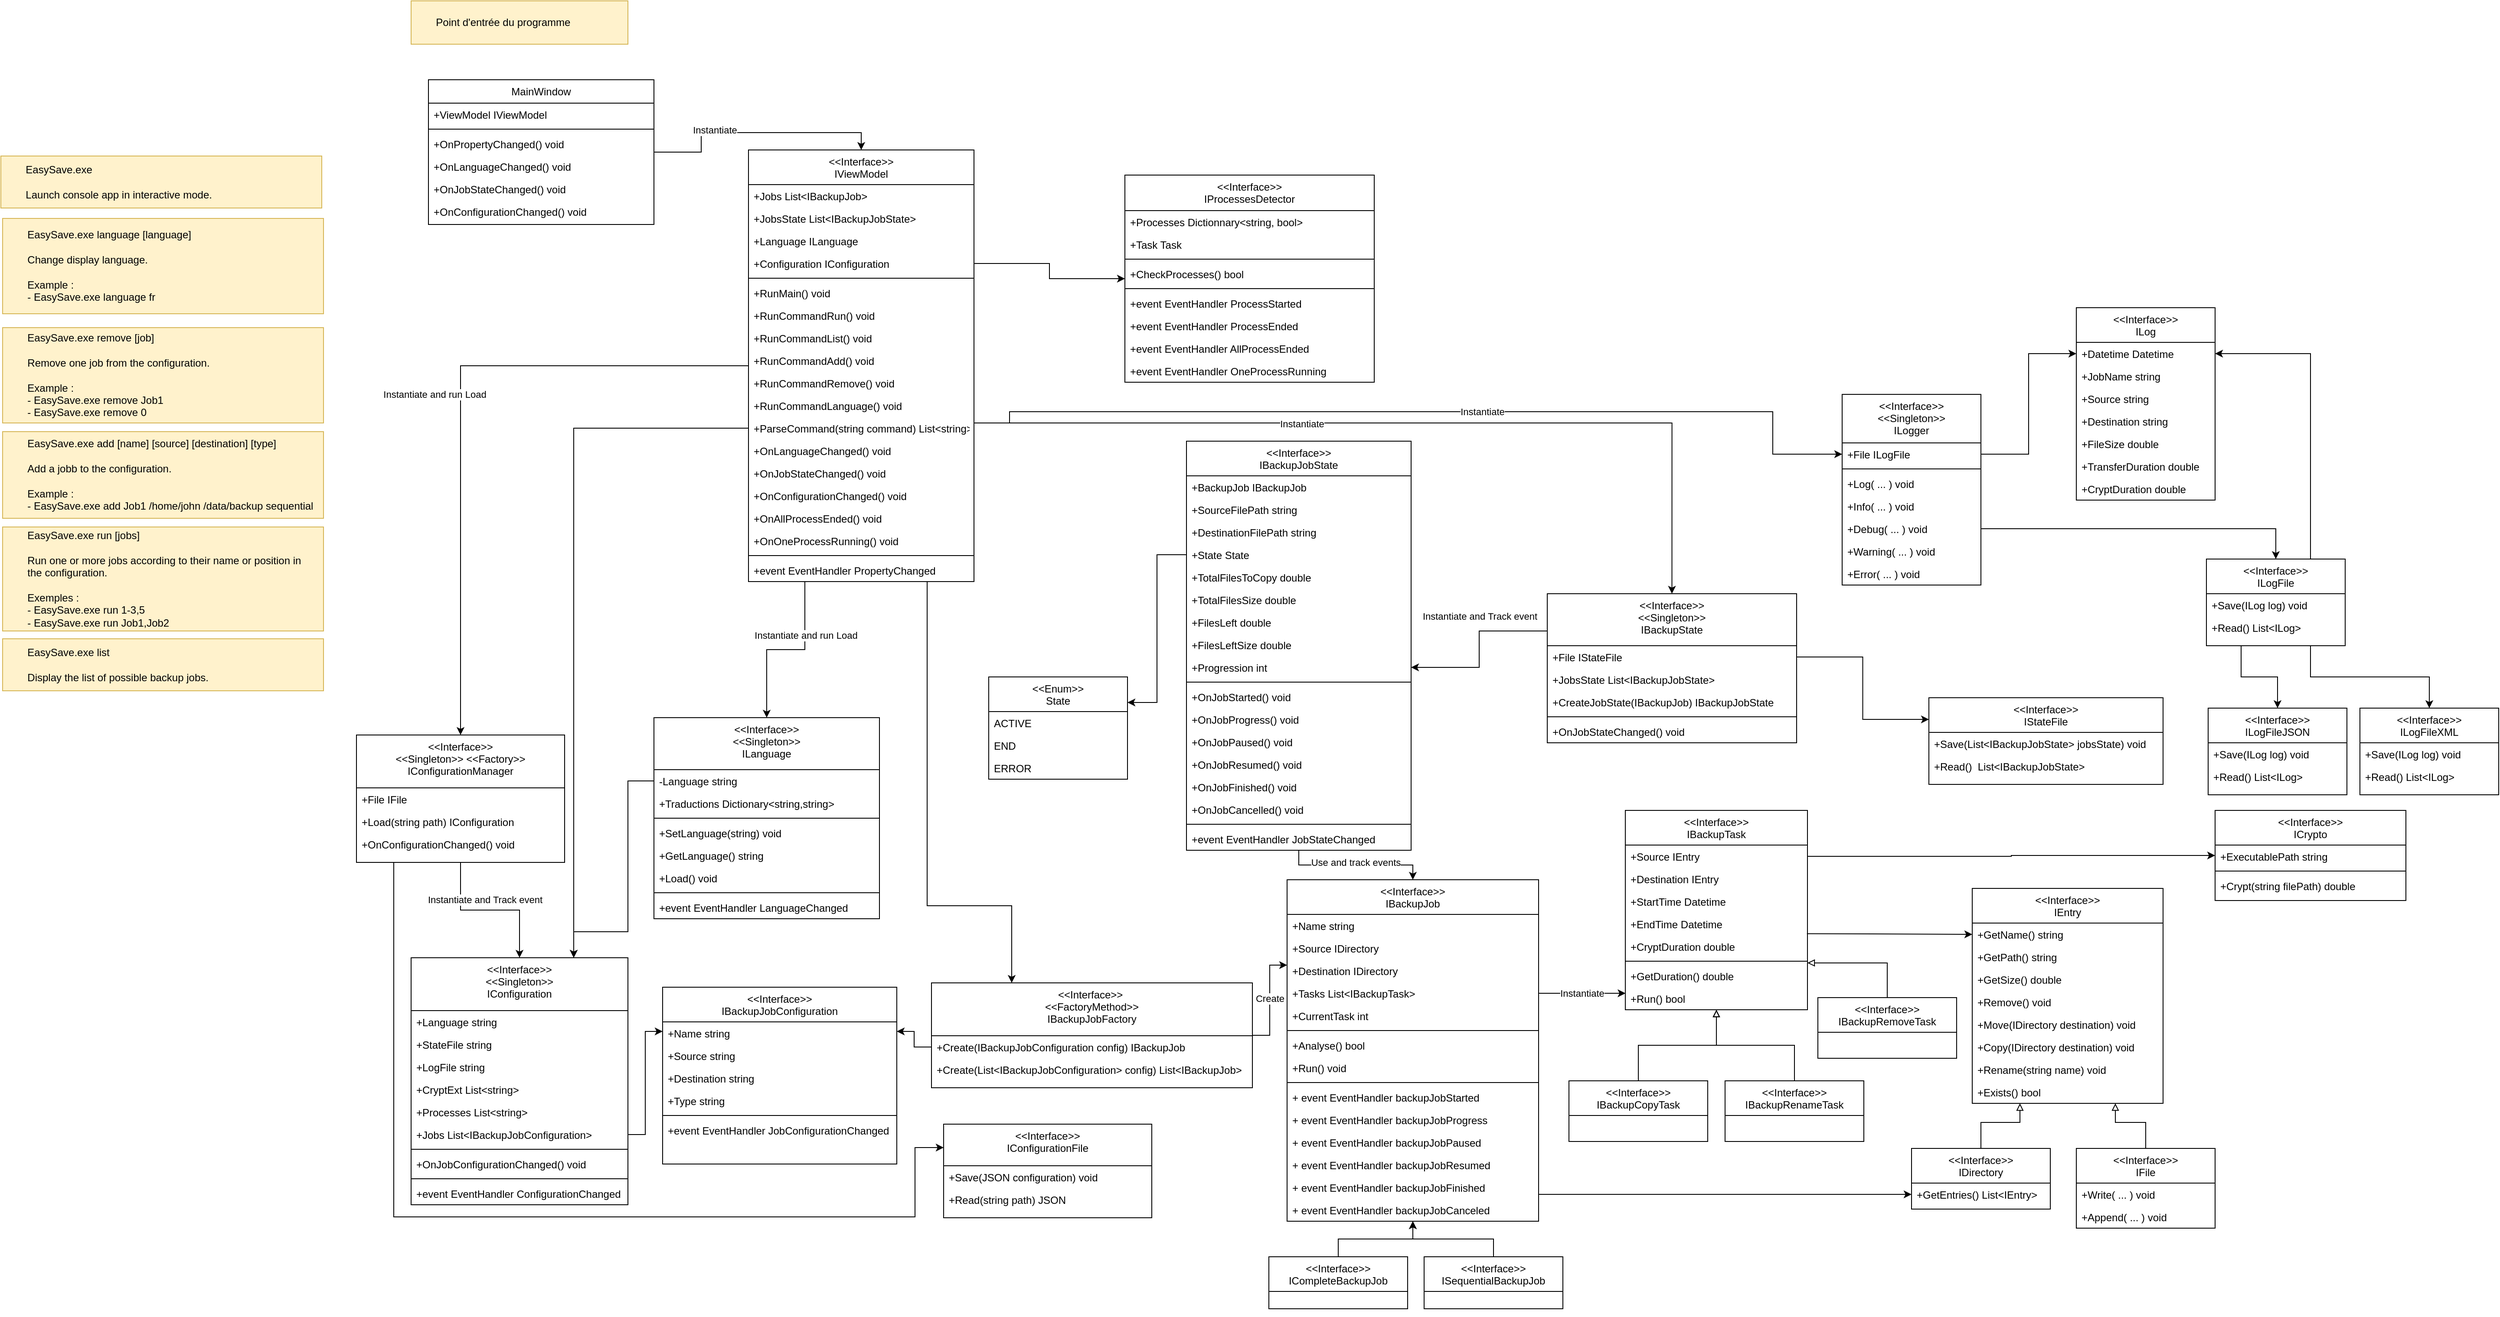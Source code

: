 <mxfile version="27.0.5" pages="7">
  <diagram id="C5RBs43oDa-KdzZeNtuy" name="ALL">
    <mxGraphModel grid="0" page="0" gridSize="10" guides="1" tooltips="1" connect="1" arrows="1" fold="1" pageScale="1" pageWidth="827" pageHeight="1169" math="0" shadow="0">
      <root>
        <mxCell id="WIyWlLk6GJQsqaUBKTNV-0" />
        <mxCell id="WIyWlLk6GJQsqaUBKTNV-1" parent="WIyWlLk6GJQsqaUBKTNV-0" />
        <mxCell id="tKM9h3R0wkQGseB4HF4Z-45" style="edgeStyle=orthogonalEdgeStyle;rounded=0;orthogonalLoop=1;jettySize=auto;html=1;exitX=1;exitY=0.5;exitDx=0;exitDy=0;entryX=0.5;entryY=0;entryDx=0;entryDy=0;" edge="1" parent="WIyWlLk6GJQsqaUBKTNV-1" source="H14HROt3o2ioYITeXroW-86" target="FTOZn4W1dD6zTcUyKimk-0">
          <mxGeometry relative="1" as="geometry">
            <Array as="points">
              <mxPoint x="1560" y="-375" />
            </Array>
          </mxGeometry>
        </mxCell>
        <mxCell id="zkfFHV4jXpPFQw0GAbJ--6" value="&lt;&lt;Interface&gt;&gt;&#xa;&lt;&lt;Singleton&gt;&gt;&#xa;ILogger" style="swimlane;fontStyle=0;align=center;verticalAlign=top;childLayout=stackLayout;horizontal=1;startSize=56;horizontalStack=0;resizeParent=1;resizeLast=0;collapsible=1;marginBottom=0;rounded=0;shadow=0;strokeWidth=1;" vertex="1" parent="WIyWlLk6GJQsqaUBKTNV-1">
          <mxGeometry x="1060" y="-530" width="160" height="220" as="geometry">
            <mxRectangle x="130" y="380" width="160" height="26" as="alternateBounds" />
          </mxGeometry>
        </mxCell>
        <mxCell id="tKM9h3R0wkQGseB4HF4Z-49" value="+File ILogFile" style="text;align=left;verticalAlign=top;spacingLeft=4;spacingRight=4;overflow=hidden;rotatable=0;points=[[0,0.5],[1,0.5]];portConstraint=eastwest;" vertex="1" parent="zkfFHV4jXpPFQw0GAbJ--6">
          <mxGeometry y="56" width="160" height="26" as="geometry" />
        </mxCell>
        <mxCell id="tKM9h3R0wkQGseB4HF4Z-48" value="" style="line;strokeWidth=1;fillColor=none;align=left;verticalAlign=middle;spacingTop=-1;spacingLeft=3;spacingRight=3;rotatable=0;labelPosition=right;points=[];portConstraint=eastwest;strokeColor=inherit;" vertex="1" parent="zkfFHV4jXpPFQw0GAbJ--6">
          <mxGeometry y="82" width="160" height="8" as="geometry" />
        </mxCell>
        <mxCell id="zkfFHV4jXpPFQw0GAbJ--7" value="+Log( ... ) void" style="text;align=left;verticalAlign=top;spacingLeft=4;spacingRight=4;overflow=hidden;rotatable=0;points=[[0,0.5],[1,0.5]];portConstraint=eastwest;" vertex="1" parent="zkfFHV4jXpPFQw0GAbJ--6">
          <mxGeometry y="90" width="160" height="26" as="geometry" />
        </mxCell>
        <mxCell id="H14HROt3o2ioYITeXroW-85" value="+Info( ... ) void" style="text;align=left;verticalAlign=top;spacingLeft=4;spacingRight=4;overflow=hidden;rotatable=0;points=[[0,0.5],[1,0.5]];portConstraint=eastwest;" vertex="1" parent="zkfFHV4jXpPFQw0GAbJ--6">
          <mxGeometry y="116" width="160" height="26" as="geometry" />
        </mxCell>
        <mxCell id="H14HROt3o2ioYITeXroW-86" value="+Debug( ... ) void" style="text;align=left;verticalAlign=top;spacingLeft=4;spacingRight=4;overflow=hidden;rotatable=0;points=[[0,0.5],[1,0.5]];portConstraint=eastwest;" vertex="1" parent="zkfFHV4jXpPFQw0GAbJ--6">
          <mxGeometry y="142" width="160" height="26" as="geometry" />
        </mxCell>
        <mxCell id="H14HROt3o2ioYITeXroW-87" value="+Warning( ... ) void" style="text;align=left;verticalAlign=top;spacingLeft=4;spacingRight=4;overflow=hidden;rotatable=0;points=[[0,0.5],[1,0.5]];portConstraint=eastwest;" vertex="1" parent="zkfFHV4jXpPFQw0GAbJ--6">
          <mxGeometry y="168" width="160" height="26" as="geometry" />
        </mxCell>
        <mxCell id="MAihWii3KinJdWE0vvIh-34" value="+Error( ... ) void" style="text;align=left;verticalAlign=top;spacingLeft=4;spacingRight=4;overflow=hidden;rotatable=0;points=[[0,0.5],[1,0.5]];portConstraint=eastwest;" vertex="1" parent="zkfFHV4jXpPFQw0GAbJ--6">
          <mxGeometry y="194" width="160" height="25" as="geometry" />
        </mxCell>
        <mxCell id="H14HROt3o2ioYITeXroW-1" value="&lt;&lt;Interface&gt;&gt;&#xa;IBackupJob" style="swimlane;fontStyle=0;align=center;verticalAlign=top;childLayout=stackLayout;horizontal=1;startSize=40;horizontalStack=0;resizeParent=1;resizeLast=0;collapsible=1;marginBottom=0;rounded=0;shadow=0;strokeWidth=1;" vertex="1" parent="WIyWlLk6GJQsqaUBKTNV-1">
          <mxGeometry x="420" y="30" width="290" height="394" as="geometry">
            <mxRectangle x="130" y="380" width="160" height="26" as="alternateBounds" />
          </mxGeometry>
        </mxCell>
        <mxCell id="H14HROt3o2ioYITeXroW-2" value="+Name string" style="text;align=left;verticalAlign=top;spacingLeft=4;spacingRight=4;overflow=hidden;rotatable=0;points=[[0,0.5],[1,0.5]];portConstraint=eastwest;" vertex="1" parent="H14HROt3o2ioYITeXroW-1">
          <mxGeometry y="40" width="290" height="26" as="geometry" />
        </mxCell>
        <mxCell id="H14HROt3o2ioYITeXroW-5" value="+Source IDirectory" style="text;align=left;verticalAlign=top;spacingLeft=4;spacingRight=4;overflow=hidden;rotatable=0;points=[[0,0.5],[1,0.5]];portConstraint=eastwest;" vertex="1" parent="H14HROt3o2ioYITeXroW-1">
          <mxGeometry y="66" width="290" height="26" as="geometry" />
        </mxCell>
        <mxCell id="H14HROt3o2ioYITeXroW-6" value="+Destination IDirectory" style="text;align=left;verticalAlign=top;spacingLeft=4;spacingRight=4;overflow=hidden;rotatable=0;points=[[0,0.5],[1,0.5]];portConstraint=eastwest;" vertex="1" parent="H14HROt3o2ioYITeXroW-1">
          <mxGeometry y="92" width="290" height="26" as="geometry" />
        </mxCell>
        <mxCell id="tKM9h3R0wkQGseB4HF4Z-5" value="+Tasks List&lt;IBackupTask&gt;" style="text;align=left;verticalAlign=top;spacingLeft=4;spacingRight=4;overflow=hidden;rotatable=0;points=[[0,0.5],[1,0.5]];portConstraint=eastwest;" vertex="1" parent="H14HROt3o2ioYITeXroW-1">
          <mxGeometry y="118" width="290" height="26" as="geometry" />
        </mxCell>
        <mxCell id="tKM9h3R0wkQGseB4HF4Z-6" value="+CurrentTask int" style="text;align=left;verticalAlign=top;spacingLeft=4;spacingRight=4;overflow=hidden;rotatable=0;points=[[0,0.5],[1,0.5]];portConstraint=eastwest;" vertex="1" parent="H14HROt3o2ioYITeXroW-1">
          <mxGeometry y="144" width="290" height="26" as="geometry" />
        </mxCell>
        <mxCell id="tKM9h3R0wkQGseB4HF4Z-8" value="" style="line;strokeWidth=1;fillColor=none;align=left;verticalAlign=middle;spacingTop=-1;spacingLeft=3;spacingRight=3;rotatable=0;labelPosition=right;points=[];portConstraint=eastwest;strokeColor=inherit;" vertex="1" parent="H14HROt3o2ioYITeXroW-1">
          <mxGeometry y="170" width="290" height="8" as="geometry" />
        </mxCell>
        <mxCell id="tKM9h3R0wkQGseB4HF4Z-7" value="+Analyse() bool" style="text;align=left;verticalAlign=top;spacingLeft=4;spacingRight=4;overflow=hidden;rotatable=0;points=[[0,0.5],[1,0.5]];portConstraint=eastwest;" vertex="1" parent="H14HROt3o2ioYITeXroW-1">
          <mxGeometry y="178" width="290" height="26" as="geometry" />
        </mxCell>
        <mxCell id="tKM9h3R0wkQGseB4HF4Z-9" value="+Run() void" style="text;align=left;verticalAlign=top;spacingLeft=4;spacingRight=4;overflow=hidden;rotatable=0;points=[[0,0.5],[1,0.5]];portConstraint=eastwest;" vertex="1" parent="H14HROt3o2ioYITeXroW-1">
          <mxGeometry y="204" width="290" height="26" as="geometry" />
        </mxCell>
        <mxCell id="tKM9h3R0wkQGseB4HF4Z-40" value="" style="line;strokeWidth=1;fillColor=none;align=left;verticalAlign=middle;spacingTop=-1;spacingLeft=3;spacingRight=3;rotatable=0;labelPosition=right;points=[];portConstraint=eastwest;strokeColor=inherit;" vertex="1" parent="H14HROt3o2ioYITeXroW-1">
          <mxGeometry y="230" width="290" height="8" as="geometry" />
        </mxCell>
        <mxCell id="tKM9h3R0wkQGseB4HF4Z-41" value="+ event EventHandler backupJobStarted" style="text;align=left;verticalAlign=top;spacingLeft=4;spacingRight=4;overflow=hidden;rotatable=0;points=[[0,0.5],[1,0.5]];portConstraint=eastwest;" vertex="1" parent="H14HROt3o2ioYITeXroW-1">
          <mxGeometry y="238" width="290" height="26" as="geometry" />
        </mxCell>
        <mxCell id="8qAaoJP9PJH8EZoggDbH-15" value="+ event EventHandler backupJobProgress" style="text;align=left;verticalAlign=top;spacingLeft=4;spacingRight=4;overflow=hidden;rotatable=0;points=[[0,0.5],[1,0.5]];portConstraint=eastwest;" vertex="1" parent="H14HROt3o2ioYITeXroW-1">
          <mxGeometry y="264" width="290" height="26" as="geometry" />
        </mxCell>
        <mxCell id="8oLi64_tFqj8b_rYLpuM-25" value="+ event EventHandler backupJobPaused" style="text;align=left;verticalAlign=top;spacingLeft=4;spacingRight=4;overflow=hidden;rotatable=0;points=[[0,0.5],[1,0.5]];portConstraint=eastwest;" vertex="1" parent="H14HROt3o2ioYITeXroW-1">
          <mxGeometry y="290" width="290" height="26" as="geometry" />
        </mxCell>
        <mxCell id="8oLi64_tFqj8b_rYLpuM-26" value="+ event EventHandler backupJobResumed" style="text;align=left;verticalAlign=top;spacingLeft=4;spacingRight=4;overflow=hidden;rotatable=0;points=[[0,0.5],[1,0.5]];portConstraint=eastwest;" vertex="1" parent="H14HROt3o2ioYITeXroW-1">
          <mxGeometry y="316" width="290" height="26" as="geometry" />
        </mxCell>
        <mxCell id="8qAaoJP9PJH8EZoggDbH-16" value="+ event EventHandler backupJobFinished" style="text;align=left;verticalAlign=top;spacingLeft=4;spacingRight=4;overflow=hidden;rotatable=0;points=[[0,0.5],[1,0.5]];portConstraint=eastwest;" vertex="1" parent="H14HROt3o2ioYITeXroW-1">
          <mxGeometry y="342" width="290" height="26" as="geometry" />
        </mxCell>
        <mxCell id="8qAaoJP9PJH8EZoggDbH-17" value="+ event EventHandler backupJobCanceled" style="text;align=left;verticalAlign=top;spacingLeft=4;spacingRight=4;overflow=hidden;rotatable=0;points=[[0,0.5],[1,0.5]];portConstraint=eastwest;" vertex="1" parent="H14HROt3o2ioYITeXroW-1">
          <mxGeometry y="368" width="290" height="26" as="geometry" />
        </mxCell>
        <mxCell id="H14HROt3o2ioYITeXroW-14" value="&lt;&lt;Interface&gt;&gt;&#xa;IFile" style="swimlane;fontStyle=0;align=center;verticalAlign=top;childLayout=stackLayout;horizontal=1;startSize=40;horizontalStack=0;resizeParent=1;resizeLast=0;collapsible=1;marginBottom=0;rounded=0;shadow=0;strokeWidth=1;" vertex="1" parent="WIyWlLk6GJQsqaUBKTNV-1">
          <mxGeometry x="1330" y="340" width="160" height="92" as="geometry">
            <mxRectangle x="130" y="380" width="160" height="26" as="alternateBounds" />
          </mxGeometry>
        </mxCell>
        <mxCell id="tKM9h3R0wkQGseB4HF4Z-43" value="+Write( ... ) void" style="text;align=left;verticalAlign=top;spacingLeft=4;spacingRight=4;overflow=hidden;rotatable=0;points=[[0,0.5],[1,0.5]];portConstraint=eastwest;" vertex="1" parent="H14HROt3o2ioYITeXroW-14">
          <mxGeometry y="40" width="160" height="26" as="geometry" />
        </mxCell>
        <mxCell id="qUrXJkUHt4T8cDO4eczD-0" value="+Append( ... ) void" style="text;align=left;verticalAlign=top;spacingLeft=4;spacingRight=4;overflow=hidden;rotatable=0;points=[[0,0.5],[1,0.5]];portConstraint=eastwest;" vertex="1" parent="H14HROt3o2ioYITeXroW-14">
          <mxGeometry y="66" width="160" height="26" as="geometry" />
        </mxCell>
        <mxCell id="H14HROt3o2ioYITeXroW-20" value="&lt;&lt;Interface&gt;&gt;&#xa;IEntry" style="swimlane;fontStyle=0;align=center;verticalAlign=top;childLayout=stackLayout;horizontal=1;startSize=40;horizontalStack=0;resizeParent=1;resizeLast=0;collapsible=1;marginBottom=0;rounded=0;shadow=0;strokeWidth=1;" vertex="1" parent="WIyWlLk6GJQsqaUBKTNV-1">
          <mxGeometry x="1210" y="40" width="220" height="248" as="geometry">
            <mxRectangle x="130" y="380" width="160" height="26" as="alternateBounds" />
          </mxGeometry>
        </mxCell>
        <mxCell id="H14HROt3o2ioYITeXroW-25" value="+GetName() string" style="text;align=left;verticalAlign=top;spacingLeft=4;spacingRight=4;overflow=hidden;rotatable=0;points=[[0,0.5],[1,0.5]];portConstraint=eastwest;" vertex="1" parent="H14HROt3o2ioYITeXroW-20">
          <mxGeometry y="40" width="220" height="26" as="geometry" />
        </mxCell>
        <mxCell id="H14HROt3o2ioYITeXroW-40" value="+GetPath() string&#xa;" style="text;align=left;verticalAlign=top;spacingLeft=4;spacingRight=4;overflow=hidden;rotatable=0;points=[[0,0.5],[1,0.5]];portConstraint=eastwest;" vertex="1" parent="H14HROt3o2ioYITeXroW-20">
          <mxGeometry y="66" width="220" height="26" as="geometry" />
        </mxCell>
        <mxCell id="H14HROt3o2ioYITeXroW-41" value="+GetSize() double" style="text;align=left;verticalAlign=top;spacingLeft=4;spacingRight=4;overflow=hidden;rotatable=0;points=[[0,0.5],[1,0.5]];portConstraint=eastwest;" vertex="1" parent="H14HROt3o2ioYITeXroW-20">
          <mxGeometry y="92" width="220" height="26" as="geometry" />
        </mxCell>
        <mxCell id="H14HROt3o2ioYITeXroW-42" value="+Remove() void" style="text;align=left;verticalAlign=top;spacingLeft=4;spacingRight=4;overflow=hidden;rotatable=0;points=[[0,0.5],[1,0.5]];portConstraint=eastwest;" vertex="1" parent="H14HROt3o2ioYITeXroW-20">
          <mxGeometry y="118" width="220" height="26" as="geometry" />
        </mxCell>
        <mxCell id="H14HROt3o2ioYITeXroW-43" value="+Move(IDirectory destination) void" style="text;align=left;verticalAlign=top;spacingLeft=4;spacingRight=4;overflow=hidden;rotatable=0;points=[[0,0.5],[1,0.5]];portConstraint=eastwest;" vertex="1" parent="H14HROt3o2ioYITeXroW-20">
          <mxGeometry y="144" width="220" height="26" as="geometry" />
        </mxCell>
        <mxCell id="H14HROt3o2ioYITeXroW-44" value="+Copy(IDirectory destination) void" style="text;align=left;verticalAlign=top;spacingLeft=4;spacingRight=4;overflow=hidden;rotatable=0;points=[[0,0.5],[1,0.5]];portConstraint=eastwest;" vertex="1" parent="H14HROt3o2ioYITeXroW-20">
          <mxGeometry y="170" width="220" height="26" as="geometry" />
        </mxCell>
        <mxCell id="H14HROt3o2ioYITeXroW-45" value="+Rename(string name) void" style="text;align=left;verticalAlign=top;spacingLeft=4;spacingRight=4;overflow=hidden;rotatable=0;points=[[0,0.5],[1,0.5]];portConstraint=eastwest;" vertex="1" parent="H14HROt3o2ioYITeXroW-20">
          <mxGeometry y="196" width="220" height="26" as="geometry" />
        </mxCell>
        <mxCell id="H14HROt3o2ioYITeXroW-92" value="+Exists() bool" style="text;align=left;verticalAlign=top;spacingLeft=4;spacingRight=4;overflow=hidden;rotatable=0;points=[[0,0.5],[1,0.5]];portConstraint=eastwest;" vertex="1" parent="H14HROt3o2ioYITeXroW-20">
          <mxGeometry y="222" width="220" height="26" as="geometry" />
        </mxCell>
        <mxCell id="H14HROt3o2ioYITeXroW-26" value="&lt;&lt;Interface&gt;&gt;&#xa;IDirectory" style="swimlane;fontStyle=0;align=center;verticalAlign=top;childLayout=stackLayout;horizontal=1;startSize=40;horizontalStack=0;resizeParent=1;resizeLast=0;collapsible=1;marginBottom=0;rounded=0;shadow=0;strokeWidth=1;" vertex="1" parent="WIyWlLk6GJQsqaUBKTNV-1">
          <mxGeometry x="1140" y="340" width="160" height="70" as="geometry">
            <mxRectangle x="130" y="380" width="160" height="26" as="alternateBounds" />
          </mxGeometry>
        </mxCell>
        <mxCell id="H14HROt3o2ioYITeXroW-27" value="+GetEntries() List&lt;IEntry&gt;" style="text;align=left;verticalAlign=top;spacingLeft=4;spacingRight=4;overflow=hidden;rotatable=0;points=[[0,0.5],[1,0.5]];portConstraint=eastwest;" vertex="1" parent="H14HROt3o2ioYITeXroW-26">
          <mxGeometry y="40" width="160" height="26" as="geometry" />
        </mxCell>
        <mxCell id="H14HROt3o2ioYITeXroW-32" style="edgeStyle=orthogonalEdgeStyle;rounded=0;orthogonalLoop=1;jettySize=auto;html=1;exitX=0.5;exitY=0;exitDx=0;exitDy=0;endArrow=block;endFill=0;entryX=0.75;entryY=1;entryDx=0;entryDy=0;" edge="1" parent="WIyWlLk6GJQsqaUBKTNV-1" source="H14HROt3o2ioYITeXroW-14" target="H14HROt3o2ioYITeXroW-20">
          <mxGeometry relative="1" as="geometry">
            <mxPoint x="1320" y="300" as="targetPoint" />
            <Array as="points">
              <mxPoint x="1410" y="310" />
              <mxPoint x="1375" y="310" />
            </Array>
          </mxGeometry>
        </mxCell>
        <mxCell id="H14HROt3o2ioYITeXroW-35" style="edgeStyle=orthogonalEdgeStyle;rounded=0;orthogonalLoop=1;jettySize=auto;html=1;exitX=0.5;exitY=0;exitDx=0;exitDy=0;entryX=0.25;entryY=1;entryDx=0;entryDy=0;endArrow=block;endFill=0;" edge="1" parent="WIyWlLk6GJQsqaUBKTNV-1" source="H14HROt3o2ioYITeXroW-26" target="H14HROt3o2ioYITeXroW-20">
          <mxGeometry relative="1" as="geometry">
            <Array as="points">
              <mxPoint x="1220" y="310" />
              <mxPoint x="1265" y="310" />
            </Array>
          </mxGeometry>
        </mxCell>
        <mxCell id="8oLi64_tFqj8b_rYLpuM-27" style="edgeStyle=orthogonalEdgeStyle;rounded=0;orthogonalLoop=1;jettySize=auto;html=1;exitX=0.5;exitY=0;exitDx=0;exitDy=0;" edge="1" parent="WIyWlLk6GJQsqaUBKTNV-1" source="H14HROt3o2ioYITeXroW-55" target="H14HROt3o2ioYITeXroW-1">
          <mxGeometry relative="1" as="geometry" />
        </mxCell>
        <mxCell id="H14HROt3o2ioYITeXroW-55" value="&lt;&lt;Interface&gt;&gt;&#xa;ICompleteBackupJob" style="swimlane;fontStyle=0;align=center;verticalAlign=top;childLayout=stackLayout;horizontal=1;startSize=40;horizontalStack=0;resizeParent=1;resizeLast=0;collapsible=1;marginBottom=0;rounded=0;shadow=0;strokeWidth=1;" vertex="1" parent="WIyWlLk6GJQsqaUBKTNV-1">
          <mxGeometry x="399" y="465" width="160" height="60" as="geometry">
            <mxRectangle x="130" y="380" width="160" height="26" as="alternateBounds" />
          </mxGeometry>
        </mxCell>
        <mxCell id="8oLi64_tFqj8b_rYLpuM-28" style="edgeStyle=orthogonalEdgeStyle;rounded=0;orthogonalLoop=1;jettySize=auto;html=1;exitX=0.5;exitY=0;exitDx=0;exitDy=0;" edge="1" parent="WIyWlLk6GJQsqaUBKTNV-1" source="H14HROt3o2ioYITeXroW-61" target="H14HROt3o2ioYITeXroW-1">
          <mxGeometry relative="1" as="geometry" />
        </mxCell>
        <mxCell id="H14HROt3o2ioYITeXroW-61" value="&lt;&lt;Interface&gt;&gt;&#xa;ISequentialBackupJob" style="swimlane;fontStyle=0;align=center;verticalAlign=top;childLayout=stackLayout;horizontal=1;startSize=40;horizontalStack=0;resizeParent=1;resizeLast=0;collapsible=1;marginBottom=0;rounded=0;shadow=0;strokeWidth=1;" vertex="1" parent="WIyWlLk6GJQsqaUBKTNV-1">
          <mxGeometry x="578" y="465" width="160" height="60" as="geometry">
            <mxRectangle x="130" y="380" width="160" height="26" as="alternateBounds" />
          </mxGeometry>
        </mxCell>
        <mxCell id="H14HROt3o2ioYITeXroW-75" style="edgeStyle=orthogonalEdgeStyle;rounded=0;orthogonalLoop=1;jettySize=auto;html=1;exitX=1;exitY=0.5;exitDx=0;exitDy=0;entryX=0;entryY=0.25;entryDx=0;entryDy=0;" edge="1" parent="WIyWlLk6GJQsqaUBKTNV-1" source="H14HROt3o2ioYITeXroW-69" target="H14HROt3o2ioYITeXroW-1">
          <mxGeometry relative="1" as="geometry" />
        </mxCell>
        <mxCell id="H14HROt3o2ioYITeXroW-83" value="Create" style="edgeLabel;html=1;align=center;verticalAlign=middle;resizable=0;points=[];" connectable="0" vertex="1" parent="H14HROt3o2ioYITeXroW-75">
          <mxGeometry x="0.043" relative="1" as="geometry">
            <mxPoint as="offset" />
          </mxGeometry>
        </mxCell>
        <mxCell id="H14HROt3o2ioYITeXroW-69" value="&lt;&lt;Interface&gt;&gt; &#xa;&lt;&lt;FactoryMethod&gt;&gt;&#xa;IBackupJobFactory" style="swimlane;fontStyle=0;align=center;verticalAlign=top;childLayout=stackLayout;horizontal=1;startSize=61;horizontalStack=0;resizeParent=1;resizeLast=0;collapsible=1;marginBottom=0;rounded=0;shadow=0;strokeWidth=1;" vertex="1" parent="WIyWlLk6GJQsqaUBKTNV-1">
          <mxGeometry x="10" y="149" width="370" height="121" as="geometry">
            <mxRectangle x="130" y="380" width="160" height="26" as="alternateBounds" />
          </mxGeometry>
        </mxCell>
        <mxCell id="tKM9h3R0wkQGseB4HF4Z-16" value="+Create(IBackupJobConfiguration config) IBackupJob" style="text;align=left;verticalAlign=top;spacingLeft=4;spacingRight=4;overflow=hidden;rotatable=0;points=[[0,0.5],[1,0.5]];portConstraint=eastwest;" vertex="1" parent="H14HROt3o2ioYITeXroW-69">
          <mxGeometry y="61" width="370" height="26" as="geometry" />
        </mxCell>
        <mxCell id="tKM9h3R0wkQGseB4HF4Z-36" value="+Create(List&lt;IBackupJobConfiguration&gt; config) List&lt;IBackupJob&gt;" style="text;align=left;verticalAlign=top;spacingLeft=4;spacingRight=4;overflow=hidden;rotatable=0;points=[[0,0.5],[1,0.5]];portConstraint=eastwest;" vertex="1" parent="H14HROt3o2ioYITeXroW-69">
          <mxGeometry y="87" width="370" height="26" as="geometry" />
        </mxCell>
        <mxCell id="H14HROt3o2ioYITeXroW-88" value="&lt;&lt;Interface&gt;&gt;&#xa;IBackupTask" style="swimlane;fontStyle=0;align=center;verticalAlign=top;childLayout=stackLayout;horizontal=1;startSize=40;horizontalStack=0;resizeParent=1;resizeLast=0;collapsible=1;marginBottom=0;rounded=0;shadow=0;strokeWidth=1;" vertex="1" parent="WIyWlLk6GJQsqaUBKTNV-1">
          <mxGeometry x="810" y="-50" width="210" height="230" as="geometry">
            <mxRectangle x="130" y="380" width="160" height="26" as="alternateBounds" />
          </mxGeometry>
        </mxCell>
        <mxCell id="H14HROt3o2ioYITeXroW-90" value="+Source IEntry" style="text;align=left;verticalAlign=top;spacingLeft=4;spacingRight=4;overflow=hidden;rotatable=0;points=[[0,0.5],[1,0.5]];portConstraint=eastwest;" vertex="1" parent="H14HROt3o2ioYITeXroW-88">
          <mxGeometry y="40" width="210" height="26" as="geometry" />
        </mxCell>
        <mxCell id="H14HROt3o2ioYITeXroW-91" value="+Destination IEntry" style="text;align=left;verticalAlign=top;spacingLeft=4;spacingRight=4;overflow=hidden;rotatable=0;points=[[0,0.5],[1,0.5]];portConstraint=eastwest;" vertex="1" parent="H14HROt3o2ioYITeXroW-88">
          <mxGeometry y="66" width="210" height="26" as="geometry" />
        </mxCell>
        <mxCell id="H14HROt3o2ioYITeXroW-93" value="+StartTime Datetime" style="text;align=left;verticalAlign=top;spacingLeft=4;spacingRight=4;overflow=hidden;rotatable=0;points=[[0,0.5],[1,0.5]];portConstraint=eastwest;" vertex="1" parent="H14HROt3o2ioYITeXroW-88">
          <mxGeometry y="92" width="210" height="26" as="geometry" />
        </mxCell>
        <mxCell id="H14HROt3o2ioYITeXroW-94" value="+EndTime Datetime" style="text;align=left;verticalAlign=top;spacingLeft=4;spacingRight=4;overflow=hidden;rotatable=0;points=[[0,0.5],[1,0.5]];portConstraint=eastwest;" vertex="1" parent="H14HROt3o2ioYITeXroW-88">
          <mxGeometry y="118" width="210" height="26" as="geometry" />
        </mxCell>
        <mxCell id="yUcFRbARQc3WPUhvZmZj-31" value="+CryptDuration double" style="text;align=left;verticalAlign=top;spacingLeft=4;spacingRight=4;overflow=hidden;rotatable=0;points=[[0,0.5],[1,0.5]];portConstraint=eastwest;" vertex="1" parent="H14HROt3o2ioYITeXroW-88">
          <mxGeometry y="144" width="210" height="26" as="geometry" />
        </mxCell>
        <mxCell id="H14HROt3o2ioYITeXroW-99" value="" style="line;strokeWidth=1;fillColor=none;align=left;verticalAlign=middle;spacingTop=-1;spacingLeft=3;spacingRight=3;rotatable=0;labelPosition=right;points=[];portConstraint=eastwest;strokeColor=inherit;" vertex="1" parent="H14HROt3o2ioYITeXroW-88">
          <mxGeometry y="170" width="210" height="8" as="geometry" />
        </mxCell>
        <mxCell id="H14HROt3o2ioYITeXroW-100" value="+GetDuration() double" style="text;align=left;verticalAlign=top;spacingLeft=4;spacingRight=4;overflow=hidden;rotatable=0;points=[[0,0.5],[1,0.5]];portConstraint=eastwest;" vertex="1" parent="H14HROt3o2ioYITeXroW-88">
          <mxGeometry y="178" width="210" height="26" as="geometry" />
        </mxCell>
        <mxCell id="tKM9h3R0wkQGseB4HF4Z-39" value="+Run() bool" style="text;align=left;verticalAlign=top;spacingLeft=4;spacingRight=4;overflow=hidden;rotatable=0;points=[[0,0.5],[1,0.5]];portConstraint=eastwest;" vertex="1" parent="H14HROt3o2ioYITeXroW-88">
          <mxGeometry y="204" width="210" height="26" as="geometry" />
        </mxCell>
        <mxCell id="tKM9h3R0wkQGseB4HF4Z-2" style="edgeStyle=orthogonalEdgeStyle;rounded=0;orthogonalLoop=1;jettySize=auto;html=1;exitX=0.5;exitY=0;exitDx=0;exitDy=0;entryX=0.5;entryY=1;entryDx=0;entryDy=0;endArrow=block;endFill=0;" edge="1" parent="WIyWlLk6GJQsqaUBKTNV-1" source="H14HROt3o2ioYITeXroW-101" target="H14HROt3o2ioYITeXroW-88">
          <mxGeometry relative="1" as="geometry" />
        </mxCell>
        <mxCell id="H14HROt3o2ioYITeXroW-101" value="&lt;&lt;Interface&gt;&gt;&#xa;IBackupCopyTask" style="swimlane;fontStyle=0;align=center;verticalAlign=top;childLayout=stackLayout;horizontal=1;startSize=40;horizontalStack=0;resizeParent=1;resizeLast=0;collapsible=1;marginBottom=0;rounded=0;shadow=0;strokeWidth=1;" vertex="1" parent="WIyWlLk6GJQsqaUBKTNV-1">
          <mxGeometry x="745" y="262" width="160" height="70" as="geometry">
            <mxRectangle x="130" y="380" width="160" height="26" as="alternateBounds" />
          </mxGeometry>
        </mxCell>
        <mxCell id="8qAaoJP9PJH8EZoggDbH-0" value="&lt;&lt;Interface&gt;&gt;&#xa;IBackupJobState" style="swimlane;fontStyle=0;align=center;verticalAlign=top;childLayout=stackLayout;horizontal=1;startSize=40;horizontalStack=0;resizeParent=1;resizeLast=0;collapsible=1;marginBottom=0;rounded=0;shadow=0;strokeWidth=1;" vertex="1" parent="WIyWlLk6GJQsqaUBKTNV-1">
          <mxGeometry x="304" y="-476" width="259" height="472" as="geometry">
            <mxRectangle x="130" y="380" width="160" height="26" as="alternateBounds" />
          </mxGeometry>
        </mxCell>
        <mxCell id="tKM9h3R0wkQGseB4HF4Z-61" value="+BackupJob IBackupJob&#xa;" style="text;align=left;verticalAlign=top;spacingLeft=4;spacingRight=4;overflow=hidden;rotatable=0;points=[[0,0.5],[1,0.5]];portConstraint=eastwest;" vertex="1" parent="8qAaoJP9PJH8EZoggDbH-0">
          <mxGeometry y="40" width="259" height="26" as="geometry" />
        </mxCell>
        <mxCell id="tKM9h3R0wkQGseB4HF4Z-69" value="+SourceFilePath string" style="text;align=left;verticalAlign=top;spacingLeft=4;spacingRight=4;overflow=hidden;rotatable=0;points=[[0,0.5],[1,0.5]];portConstraint=eastwest;" vertex="1" parent="8qAaoJP9PJH8EZoggDbH-0">
          <mxGeometry y="66" width="259" height="26" as="geometry" />
        </mxCell>
        <mxCell id="tKM9h3R0wkQGseB4HF4Z-70" value="+DestinationFilePath string" style="text;align=left;verticalAlign=top;spacingLeft=4;spacingRight=4;overflow=hidden;rotatable=0;points=[[0,0.5],[1,0.5]];portConstraint=eastwest;" vertex="1" parent="8qAaoJP9PJH8EZoggDbH-0">
          <mxGeometry y="92" width="259" height="26" as="geometry" />
        </mxCell>
        <mxCell id="tKM9h3R0wkQGseB4HF4Z-63" value="+State State" style="text;align=left;verticalAlign=top;spacingLeft=4;spacingRight=4;overflow=hidden;rotatable=0;points=[[0,0.5],[1,0.5]];portConstraint=eastwest;" vertex="1" parent="8qAaoJP9PJH8EZoggDbH-0">
          <mxGeometry y="118" width="259" height="26" as="geometry" />
        </mxCell>
        <mxCell id="tKM9h3R0wkQGseB4HF4Z-71" value="+TotalFilesToCopy double" style="text;align=left;verticalAlign=top;spacingLeft=4;spacingRight=4;overflow=hidden;rotatable=0;points=[[0,0.5],[1,0.5]];portConstraint=eastwest;" vertex="1" parent="8qAaoJP9PJH8EZoggDbH-0">
          <mxGeometry y="144" width="259" height="26" as="geometry" />
        </mxCell>
        <mxCell id="tKM9h3R0wkQGseB4HF4Z-72" value="+TotalFilesSize double" style="text;align=left;verticalAlign=top;spacingLeft=4;spacingRight=4;overflow=hidden;rotatable=0;points=[[0,0.5],[1,0.5]];portConstraint=eastwest;" vertex="1" parent="8qAaoJP9PJH8EZoggDbH-0">
          <mxGeometry y="170" width="259" height="26" as="geometry" />
        </mxCell>
        <mxCell id="tKM9h3R0wkQGseB4HF4Z-73" value="+FilesLeft double" style="text;align=left;verticalAlign=top;spacingLeft=4;spacingRight=4;overflow=hidden;rotatable=0;points=[[0,0.5],[1,0.5]];portConstraint=eastwest;" vertex="1" parent="8qAaoJP9PJH8EZoggDbH-0">
          <mxGeometry y="196" width="259" height="26" as="geometry" />
        </mxCell>
        <mxCell id="tKM9h3R0wkQGseB4HF4Z-74" value="+FilesLeftSize double" style="text;align=left;verticalAlign=top;spacingLeft=4;spacingRight=4;overflow=hidden;rotatable=0;points=[[0,0.5],[1,0.5]];portConstraint=eastwest;" vertex="1" parent="8qAaoJP9PJH8EZoggDbH-0">
          <mxGeometry y="222" width="259" height="26" as="geometry" />
        </mxCell>
        <mxCell id="tKM9h3R0wkQGseB4HF4Z-75" value="+Progression int" style="text;align=left;verticalAlign=top;spacingLeft=4;spacingRight=4;overflow=hidden;rotatable=0;points=[[0,0.5],[1,0.5]];portConstraint=eastwest;" vertex="1" parent="8qAaoJP9PJH8EZoggDbH-0">
          <mxGeometry y="248" width="259" height="26" as="geometry" />
        </mxCell>
        <mxCell id="tKM9h3R0wkQGseB4HF4Z-62" value="" style="line;strokeWidth=1;fillColor=none;align=left;verticalAlign=middle;spacingTop=-1;spacingLeft=3;spacingRight=3;rotatable=0;labelPosition=right;points=[];portConstraint=eastwest;strokeColor=inherit;" vertex="1" parent="8qAaoJP9PJH8EZoggDbH-0">
          <mxGeometry y="274" width="259" height="8" as="geometry" />
        </mxCell>
        <mxCell id="tKM9h3R0wkQGseB4HF4Z-46" value="+OnJobStarted() void" style="text;align=left;verticalAlign=top;spacingLeft=4;spacingRight=4;overflow=hidden;rotatable=0;points=[[0,0.5],[1,0.5]];portConstraint=eastwest;" vertex="1" parent="8qAaoJP9PJH8EZoggDbH-0">
          <mxGeometry y="282" width="259" height="26" as="geometry" />
        </mxCell>
        <mxCell id="tKM9h3R0wkQGseB4HF4Z-57" value="+OnJobProgress() void" style="text;align=left;verticalAlign=top;spacingLeft=4;spacingRight=4;overflow=hidden;rotatable=0;points=[[0,0.5],[1,0.5]];portConstraint=eastwest;" vertex="1" parent="8qAaoJP9PJH8EZoggDbH-0">
          <mxGeometry y="308" width="259" height="26" as="geometry" />
        </mxCell>
        <mxCell id="8oLi64_tFqj8b_rYLpuM-30" value="+OnJobPaused() void" style="text;align=left;verticalAlign=top;spacingLeft=4;spacingRight=4;overflow=hidden;rotatable=0;points=[[0,0.5],[1,0.5]];portConstraint=eastwest;" vertex="1" parent="8qAaoJP9PJH8EZoggDbH-0">
          <mxGeometry y="334" width="259" height="26" as="geometry" />
        </mxCell>
        <mxCell id="8oLi64_tFqj8b_rYLpuM-31" value="+OnJobResumed() void" style="text;align=left;verticalAlign=top;spacingLeft=4;spacingRight=4;overflow=hidden;rotatable=0;points=[[0,0.5],[1,0.5]];portConstraint=eastwest;" vertex="1" parent="8qAaoJP9PJH8EZoggDbH-0">
          <mxGeometry y="360" width="259" height="26" as="geometry" />
        </mxCell>
        <mxCell id="tKM9h3R0wkQGseB4HF4Z-77" value="+OnJobFinished() void" style="text;align=left;verticalAlign=top;spacingLeft=4;spacingRight=4;overflow=hidden;rotatable=0;points=[[0,0.5],[1,0.5]];portConstraint=eastwest;" vertex="1" parent="8qAaoJP9PJH8EZoggDbH-0">
          <mxGeometry y="386" width="259" height="26" as="geometry" />
        </mxCell>
        <mxCell id="tKM9h3R0wkQGseB4HF4Z-56" value="+OnJobCancelled() void" style="text;align=left;verticalAlign=top;spacingLeft=4;spacingRight=4;overflow=hidden;rotatable=0;points=[[0,0.5],[1,0.5]];portConstraint=eastwest;" vertex="1" parent="8qAaoJP9PJH8EZoggDbH-0">
          <mxGeometry y="412" width="259" height="26" as="geometry" />
        </mxCell>
        <mxCell id="tKM9h3R0wkQGseB4HF4Z-47" value="" style="line;strokeWidth=1;fillColor=none;align=left;verticalAlign=middle;spacingTop=-1;spacingLeft=3;spacingRight=3;rotatable=0;labelPosition=right;points=[];portConstraint=eastwest;strokeColor=inherit;" vertex="1" parent="8qAaoJP9PJH8EZoggDbH-0">
          <mxGeometry y="438" width="259" height="8" as="geometry" />
        </mxCell>
        <mxCell id="tKM9h3R0wkQGseB4HF4Z-58" value="+event EventHandler JobStateChanged" style="text;align=left;verticalAlign=top;spacingLeft=4;spacingRight=4;overflow=hidden;rotatable=0;points=[[0,0.5],[1,0.5]];portConstraint=eastwest;" vertex="1" parent="8qAaoJP9PJH8EZoggDbH-0">
          <mxGeometry y="446" width="259" height="26" as="geometry" />
        </mxCell>
        <mxCell id="tKM9h3R0wkQGseB4HF4Z-4" style="edgeStyle=orthogonalEdgeStyle;rounded=0;orthogonalLoop=1;jettySize=auto;html=1;exitX=0.5;exitY=0;exitDx=0;exitDy=0;entryX=0.5;entryY=1;entryDx=0;entryDy=0;endArrow=block;endFill=0;" edge="1" parent="WIyWlLk6GJQsqaUBKTNV-1" source="tKM9h3R0wkQGseB4HF4Z-3" target="H14HROt3o2ioYITeXroW-88">
          <mxGeometry relative="1" as="geometry" />
        </mxCell>
        <mxCell id="tKM9h3R0wkQGseB4HF4Z-3" value="&lt;&lt;Interface&gt;&gt;&#xa;IBackupRenameTask" style="swimlane;fontStyle=0;align=center;verticalAlign=top;childLayout=stackLayout;horizontal=1;startSize=40;horizontalStack=0;resizeParent=1;resizeLast=0;collapsible=1;marginBottom=0;rounded=0;shadow=0;strokeWidth=1;" vertex="1" parent="WIyWlLk6GJQsqaUBKTNV-1">
          <mxGeometry x="925" y="262" width="160" height="70" as="geometry">
            <mxRectangle x="130" y="380" width="160" height="26" as="alternateBounds" />
          </mxGeometry>
        </mxCell>
        <mxCell id="aOTJ5f40u2vhRL4q5gDk-0" value="&lt;&lt;Interface&gt;&gt;&#xa;&lt;&lt;Singleton&gt;&gt;&#xa;ILanguage" style="swimlane;fontStyle=0;align=center;verticalAlign=top;childLayout=stackLayout;horizontal=1;startSize=60;horizontalStack=0;resizeParent=1;resizeLast=0;collapsible=1;marginBottom=0;rounded=0;shadow=0;strokeWidth=1;" vertex="1" parent="WIyWlLk6GJQsqaUBKTNV-1">
          <mxGeometry x="-310" y="-157" width="260" height="232" as="geometry">
            <mxRectangle x="130" y="380" width="160" height="26" as="alternateBounds" />
          </mxGeometry>
        </mxCell>
        <mxCell id="aOTJ5f40u2vhRL4q5gDk-1" value="-Language string" style="text;align=left;verticalAlign=top;spacingLeft=4;spacingRight=4;overflow=hidden;rotatable=0;points=[[0,0.5],[1,0.5]];portConstraint=eastwest;" vertex="1" parent="aOTJ5f40u2vhRL4q5gDk-0">
          <mxGeometry y="60" width="260" height="26" as="geometry" />
        </mxCell>
        <mxCell id="tKM9h3R0wkQGseB4HF4Z-82" value="+Traductions Dictionary&lt;string,string&gt; " style="text;align=left;verticalAlign=top;spacingLeft=4;spacingRight=4;overflow=hidden;rotatable=0;points=[[0,0.5],[1,0.5]];portConstraint=eastwest;" vertex="1" parent="aOTJ5f40u2vhRL4q5gDk-0">
          <mxGeometry y="86" width="260" height="26" as="geometry" />
        </mxCell>
        <mxCell id="aOTJ5f40u2vhRL4q5gDk-5" value="" style="line;strokeWidth=1;fillColor=none;align=left;verticalAlign=middle;spacingTop=-1;spacingLeft=3;spacingRight=3;rotatable=0;labelPosition=right;points=[];portConstraint=eastwest;strokeColor=inherit;" vertex="1" parent="aOTJ5f40u2vhRL4q5gDk-0">
          <mxGeometry y="112" width="260" height="8" as="geometry" />
        </mxCell>
        <mxCell id="aOTJ5f40u2vhRL4q5gDk-2" value="+SetLanguage(string) void" style="text;align=left;verticalAlign=top;spacingLeft=4;spacingRight=4;overflow=hidden;rotatable=0;points=[[0,0.5],[1,0.5]];portConstraint=eastwest;" vertex="1" parent="aOTJ5f40u2vhRL4q5gDk-0">
          <mxGeometry y="120" width="260" height="26" as="geometry" />
        </mxCell>
        <mxCell id="aOTJ5f40u2vhRL4q5gDk-8" value="+GetLanguage() string" style="text;align=left;verticalAlign=top;spacingLeft=4;spacingRight=4;overflow=hidden;rotatable=0;points=[[0,0.5],[1,0.5]];portConstraint=eastwest;" vertex="1" parent="aOTJ5f40u2vhRL4q5gDk-0">
          <mxGeometry y="146" width="260" height="26" as="geometry" />
        </mxCell>
        <mxCell id="FTOZn4W1dD6zTcUyKimk-28" value="+Load() void" style="text;align=left;verticalAlign=top;spacingLeft=4;spacingRight=4;overflow=hidden;rotatable=0;points=[[0,0.5],[1,0.5]];portConstraint=eastwest;" vertex="1" parent="aOTJ5f40u2vhRL4q5gDk-0">
          <mxGeometry y="172" width="260" height="26" as="geometry" />
        </mxCell>
        <mxCell id="MAihWii3KinJdWE0vvIh-24" value="" style="line;strokeWidth=1;fillColor=none;align=left;verticalAlign=middle;spacingTop=-1;spacingLeft=3;spacingRight=3;rotatable=0;labelPosition=right;points=[];portConstraint=eastwest;strokeColor=inherit;" vertex="1" parent="aOTJ5f40u2vhRL4q5gDk-0">
          <mxGeometry y="198" width="260" height="8" as="geometry" />
        </mxCell>
        <mxCell id="MAihWii3KinJdWE0vvIh-25" value="+event EventHandler LanguageChanged" style="text;align=left;verticalAlign=top;spacingLeft=4;spacingRight=4;overflow=hidden;rotatable=0;points=[[0,0.5],[1,0.5]];portConstraint=eastwest;" vertex="1" parent="aOTJ5f40u2vhRL4q5gDk-0">
          <mxGeometry y="206" width="260" height="26" as="geometry" />
        </mxCell>
        <mxCell id="tKM9h3R0wkQGseB4HF4Z-10" style="edgeStyle=orthogonalEdgeStyle;rounded=0;orthogonalLoop=1;jettySize=auto;html=1;exitX=1;exitY=0.5;exitDx=0;exitDy=0;entryX=0.001;entryY=0.269;entryDx=0;entryDy=0;entryPerimeter=0;" edge="1" parent="WIyWlLk6GJQsqaUBKTNV-1" source="tKM9h3R0wkQGseB4HF4Z-5" target="tKM9h3R0wkQGseB4HF4Z-39">
          <mxGeometry relative="1" as="geometry">
            <Array as="points" />
            <mxPoint x="790" y="160" as="targetPoint" />
          </mxGeometry>
        </mxCell>
        <mxCell id="FTOZn4W1dD6zTcUyKimk-33" value="Instantiate" style="edgeLabel;html=1;align=center;verticalAlign=middle;resizable=0;points=[];" connectable="0" vertex="1" parent="tKM9h3R0wkQGseB4HF4Z-10">
          <mxGeometry x="-0.446" relative="1" as="geometry">
            <mxPoint x="22" as="offset" />
          </mxGeometry>
        </mxCell>
        <mxCell id="tKM9h3R0wkQGseB4HF4Z-12" style="edgeStyle=orthogonalEdgeStyle;rounded=0;orthogonalLoop=1;jettySize=auto;html=1;entryX=0;entryY=0.5;entryDx=0;entryDy=0;jumpStyle=arc;exitX=0.997;exitY=0.933;exitDx=0;exitDy=0;exitPerimeter=0;" edge="1" parent="WIyWlLk6GJQsqaUBKTNV-1" source="H14HROt3o2ioYITeXroW-94" target="H14HROt3o2ioYITeXroW-25">
          <mxGeometry relative="1" as="geometry">
            <mxPoint x="1030" y="100" as="sourcePoint" />
            <Array as="points">
              <mxPoint x="1030" y="92" />
              <mxPoint x="1040" y="93" />
            </Array>
          </mxGeometry>
        </mxCell>
        <mxCell id="tKM9h3R0wkQGseB4HF4Z-13" style="edgeStyle=orthogonalEdgeStyle;rounded=0;orthogonalLoop=1;jettySize=auto;html=1;exitX=0.5;exitY=1;exitDx=0;exitDy=0;" edge="1" parent="WIyWlLk6GJQsqaUBKTNV-1" source="H14HROt3o2ioYITeXroW-61" target="H14HROt3o2ioYITeXroW-61">
          <mxGeometry relative="1" as="geometry" />
        </mxCell>
        <mxCell id="8qAaoJP9PJH8EZoggDbH-8" value="" style="endArrow=classic;html=1;rounded=0;exitX=0.5;exitY=1;exitDx=0;exitDy=0;entryX=0.5;entryY=0;entryDx=0;entryDy=0;edgeStyle=orthogonalEdgeStyle;" edge="1" parent="WIyWlLk6GJQsqaUBKTNV-1" source="8qAaoJP9PJH8EZoggDbH-0" target="H14HROt3o2ioYITeXroW-1">
          <mxGeometry width="50" height="50" relative="1" as="geometry">
            <mxPoint x="430" as="sourcePoint" />
            <mxPoint x="480" y="-50" as="targetPoint" />
          </mxGeometry>
        </mxCell>
        <mxCell id="FTOZn4W1dD6zTcUyKimk-30" value="Use and track events" style="edgeLabel;html=1;align=center;verticalAlign=middle;resizable=0;points=[];" connectable="0" vertex="1" parent="8qAaoJP9PJH8EZoggDbH-8">
          <mxGeometry x="-0.338" y="4" relative="1" as="geometry">
            <mxPoint x="27" y="1" as="offset" />
          </mxGeometry>
        </mxCell>
        <mxCell id="tKM9h3R0wkQGseB4HF4Z-17" value="&lt;&lt;Interface&gt;&gt;&#xa;&lt;&lt;Singleton&gt;&gt;&#xa;IConfiguration" style="swimlane;fontStyle=0;align=center;verticalAlign=top;childLayout=stackLayout;horizontal=1;startSize=61;horizontalStack=0;resizeParent=1;resizeLast=0;collapsible=1;marginBottom=0;rounded=0;shadow=0;strokeWidth=1;" vertex="1" parent="WIyWlLk6GJQsqaUBKTNV-1">
          <mxGeometry x="-590" y="120" width="250" height="285" as="geometry">
            <mxRectangle x="130" y="380" width="160" height="26" as="alternateBounds" />
          </mxGeometry>
        </mxCell>
        <mxCell id="tKM9h3R0wkQGseB4HF4Z-18" value="+Language string" style="text;align=left;verticalAlign=top;spacingLeft=4;spacingRight=4;overflow=hidden;rotatable=0;points=[[0,0.5],[1,0.5]];portConstraint=eastwest;" vertex="1" parent="tKM9h3R0wkQGseB4HF4Z-17">
          <mxGeometry y="61" width="250" height="26" as="geometry" />
        </mxCell>
        <mxCell id="yUcFRbARQc3WPUhvZmZj-12" value="+StateFile string" style="text;align=left;verticalAlign=top;spacingLeft=4;spacingRight=4;overflow=hidden;rotatable=0;points=[[0,0.5],[1,0.5]];portConstraint=eastwest;" vertex="1" parent="tKM9h3R0wkQGseB4HF4Z-17">
          <mxGeometry y="87" width="250" height="26" as="geometry" />
        </mxCell>
        <mxCell id="yUcFRbARQc3WPUhvZmZj-13" value="+LogFile string" style="text;align=left;verticalAlign=top;spacingLeft=4;spacingRight=4;overflow=hidden;rotatable=0;points=[[0,0.5],[1,0.5]];portConstraint=eastwest;" vertex="1" parent="tKM9h3R0wkQGseB4HF4Z-17">
          <mxGeometry y="113" width="250" height="26" as="geometry" />
        </mxCell>
        <mxCell id="r8HHSThZdYkg69jahS1Y-0" value="+CryptExt List&lt;string&gt;" style="text;align=left;verticalAlign=top;spacingLeft=4;spacingRight=4;overflow=hidden;rotatable=0;points=[[0,0.5],[1,0.5]];portConstraint=eastwest;" vertex="1" parent="tKM9h3R0wkQGseB4HF4Z-17">
          <mxGeometry y="139" width="250" height="26" as="geometry" />
        </mxCell>
        <mxCell id="yUcFRbARQc3WPUhvZmZj-14" value="+Processes List&lt;string&gt;" style="text;align=left;verticalAlign=top;spacingLeft=4;spacingRight=4;overflow=hidden;rotatable=0;points=[[0,0.5],[1,0.5]];portConstraint=eastwest;" vertex="1" parent="tKM9h3R0wkQGseB4HF4Z-17">
          <mxGeometry y="165" width="250" height="26" as="geometry" />
        </mxCell>
        <mxCell id="tKM9h3R0wkQGseB4HF4Z-20" value="+Jobs List&lt;IBackupJobConfiguration&gt;" style="text;align=left;verticalAlign=top;spacingLeft=4;spacingRight=4;overflow=hidden;rotatable=0;points=[[0,0.5],[1,0.5]];portConstraint=eastwest;" vertex="1" parent="tKM9h3R0wkQGseB4HF4Z-17">
          <mxGeometry y="191" width="250" height="26" as="geometry" />
        </mxCell>
        <mxCell id="FTOZn4W1dD6zTcUyKimk-51" value="" style="line;strokeWidth=1;fillColor=none;align=left;verticalAlign=middle;spacingTop=-1;spacingLeft=3;spacingRight=3;rotatable=0;labelPosition=right;points=[];portConstraint=eastwest;strokeColor=inherit;" vertex="1" parent="tKM9h3R0wkQGseB4HF4Z-17">
          <mxGeometry y="217" width="250" height="8" as="geometry" />
        </mxCell>
        <mxCell id="FTOZn4W1dD6zTcUyKimk-50" value="+OnJobConfigurationChanged() void" style="text;align=left;verticalAlign=top;spacingLeft=4;spacingRight=4;overflow=hidden;rotatable=0;points=[[0,0.5],[1,0.5]];portConstraint=eastwest;" vertex="1" parent="tKM9h3R0wkQGseB4HF4Z-17">
          <mxGeometry y="225" width="250" height="26" as="geometry" />
        </mxCell>
        <mxCell id="FTOZn4W1dD6zTcUyKimk-24" value="" style="line;strokeWidth=1;fillColor=none;align=left;verticalAlign=middle;spacingTop=-1;spacingLeft=3;spacingRight=3;rotatable=0;labelPosition=right;points=[];portConstraint=eastwest;strokeColor=inherit;" vertex="1" parent="tKM9h3R0wkQGseB4HF4Z-17">
          <mxGeometry y="251" width="250" height="8" as="geometry" />
        </mxCell>
        <mxCell id="FTOZn4W1dD6zTcUyKimk-25" value="+event EventHandler ConfigurationChanged" style="text;align=left;verticalAlign=top;spacingLeft=4;spacingRight=4;overflow=hidden;rotatable=0;points=[[0,0.5],[1,0.5]];portConstraint=eastwest;" vertex="1" parent="tKM9h3R0wkQGseB4HF4Z-17">
          <mxGeometry y="259" width="250" height="26" as="geometry" />
        </mxCell>
        <mxCell id="tKM9h3R0wkQGseB4HF4Z-26" value="&lt;&lt;Interface&gt;&gt;&#xa;IBackupJobConfiguration" style="swimlane;fontStyle=0;align=center;verticalAlign=top;childLayout=stackLayout;horizontal=1;startSize=40;horizontalStack=0;resizeParent=1;resizeLast=0;collapsible=1;marginBottom=0;rounded=0;shadow=0;strokeWidth=1;" vertex="1" parent="WIyWlLk6GJQsqaUBKTNV-1">
          <mxGeometry x="-300" y="154" width="270" height="204" as="geometry">
            <mxRectangle x="130" y="380" width="160" height="26" as="alternateBounds" />
          </mxGeometry>
        </mxCell>
        <mxCell id="tKM9h3R0wkQGseB4HF4Z-27" value="+Name string" style="text;align=left;verticalAlign=top;spacingLeft=4;spacingRight=4;overflow=hidden;rotatable=0;points=[[0,0.5],[1,0.5]];portConstraint=eastwest;" vertex="1" parent="tKM9h3R0wkQGseB4HF4Z-26">
          <mxGeometry y="40" width="270" height="26" as="geometry" />
        </mxCell>
        <mxCell id="tKM9h3R0wkQGseB4HF4Z-28" value="+Source string" style="text;align=left;verticalAlign=top;spacingLeft=4;spacingRight=4;overflow=hidden;rotatable=0;points=[[0,0.5],[1,0.5]];portConstraint=eastwest;" vertex="1" parent="tKM9h3R0wkQGseB4HF4Z-26">
          <mxGeometry y="66" width="270" height="26" as="geometry" />
        </mxCell>
        <mxCell id="tKM9h3R0wkQGseB4HF4Z-29" value="+Destination string" style="text;align=left;verticalAlign=top;spacingLeft=4;spacingRight=4;overflow=hidden;rotatable=0;points=[[0,0.5],[1,0.5]];portConstraint=eastwest;" vertex="1" parent="tKM9h3R0wkQGseB4HF4Z-26">
          <mxGeometry y="92" width="270" height="26" as="geometry" />
        </mxCell>
        <mxCell id="tKM9h3R0wkQGseB4HF4Z-30" value="+Type string" style="text;align=left;verticalAlign=top;spacingLeft=4;spacingRight=4;overflow=hidden;rotatable=0;points=[[0,0.5],[1,0.5]];portConstraint=eastwest;" vertex="1" parent="tKM9h3R0wkQGseB4HF4Z-26">
          <mxGeometry y="118" width="270" height="26" as="geometry" />
        </mxCell>
        <mxCell id="FTOZn4W1dD6zTcUyKimk-52" value="" style="line;strokeWidth=1;fillColor=none;align=left;verticalAlign=middle;spacingTop=-1;spacingLeft=3;spacingRight=3;rotatable=0;labelPosition=right;points=[];portConstraint=eastwest;strokeColor=inherit;" vertex="1" parent="tKM9h3R0wkQGseB4HF4Z-26">
          <mxGeometry y="144" width="270" height="8" as="geometry" />
        </mxCell>
        <mxCell id="FTOZn4W1dD6zTcUyKimk-53" value="+event EventHandler JobConfigurationChanged" style="text;align=left;verticalAlign=top;spacingLeft=4;spacingRight=4;overflow=hidden;rotatable=0;points=[[0,0.5],[1,0.5]];portConstraint=eastwest;" vertex="1" parent="tKM9h3R0wkQGseB4HF4Z-26">
          <mxGeometry y="152" width="270" height="26" as="geometry" />
        </mxCell>
        <mxCell id="FTOZn4W1dD6zTcUyKimk-34" style="edgeStyle=orthogonalEdgeStyle;rounded=0;orthogonalLoop=1;jettySize=auto;html=1;exitX=0;exitY=0.25;exitDx=0;exitDy=0;entryX=1;entryY=0.5;entryDx=0;entryDy=0;" edge="1" parent="WIyWlLk6GJQsqaUBKTNV-1" source="tKM9h3R0wkQGseB4HF4Z-51" target="tKM9h3R0wkQGseB4HF4Z-75">
          <mxGeometry relative="1" as="geometry" />
        </mxCell>
        <mxCell id="FTOZn4W1dD6zTcUyKimk-35" value="Instantiate and Track event" style="edgeLabel;html=1;align=center;verticalAlign=middle;resizable=0;points=[];" connectable="0" vertex="1" parent="FTOZn4W1dD6zTcUyKimk-34">
          <mxGeometry x="-0.233" y="-2" relative="1" as="geometry">
            <mxPoint x="-2" y="-15" as="offset" />
          </mxGeometry>
        </mxCell>
        <mxCell id="tKM9h3R0wkQGseB4HF4Z-51" value="&lt;&lt;Interface&gt;&gt;&#xa;&lt;&lt;Singleton&gt;&gt;&#xa;IBackupState" style="swimlane;fontStyle=0;align=center;verticalAlign=top;childLayout=stackLayout;horizontal=1;startSize=60;horizontalStack=0;resizeParent=1;resizeLast=0;collapsible=1;marginBottom=0;rounded=0;shadow=0;strokeWidth=1;" vertex="1" parent="WIyWlLk6GJQsqaUBKTNV-1">
          <mxGeometry x="720" y="-300" width="287.5" height="172" as="geometry">
            <mxRectangle x="130" y="380" width="160" height="26" as="alternateBounds" />
          </mxGeometry>
        </mxCell>
        <mxCell id="tKM9h3R0wkQGseB4HF4Z-52" value="+File IStateFile" style="text;align=left;verticalAlign=top;spacingLeft=4;spacingRight=4;overflow=hidden;rotatable=0;points=[[0,0.5],[1,0.5]];portConstraint=eastwest;" vertex="1" parent="tKM9h3R0wkQGseB4HF4Z-51">
          <mxGeometry y="60" width="287.5" height="26" as="geometry" />
        </mxCell>
        <mxCell id="FTOZn4W1dD6zTcUyKimk-36" value="+JobsState List&lt;IBackupJobState&gt;" style="text;align=left;verticalAlign=top;spacingLeft=4;spacingRight=4;overflow=hidden;rotatable=0;points=[[0,0.5],[1,0.5]];portConstraint=eastwest;" vertex="1" parent="tKM9h3R0wkQGseB4HF4Z-51">
          <mxGeometry y="86" width="287.5" height="26" as="geometry" />
        </mxCell>
        <mxCell id="FTOZn4W1dD6zTcUyKimk-37" value="+CreateJobState(IBackupJob) IBackupJobState" style="text;align=left;verticalAlign=top;spacingLeft=4;spacingRight=4;overflow=hidden;rotatable=0;points=[[0,0.5],[1,0.5]];portConstraint=eastwest;" vertex="1" parent="tKM9h3R0wkQGseB4HF4Z-51">
          <mxGeometry y="112" width="287.5" height="26" as="geometry" />
        </mxCell>
        <mxCell id="tKM9h3R0wkQGseB4HF4Z-53" value="" style="line;strokeWidth=1;fillColor=none;align=left;verticalAlign=middle;spacingTop=-1;spacingLeft=3;spacingRight=3;rotatable=0;labelPosition=right;points=[];portConstraint=eastwest;strokeColor=inherit;" vertex="1" parent="tKM9h3R0wkQGseB4HF4Z-51">
          <mxGeometry y="138" width="287.5" height="8" as="geometry" />
        </mxCell>
        <mxCell id="tKM9h3R0wkQGseB4HF4Z-59" value="+OnJobStateChanged() void" style="text;align=left;verticalAlign=top;spacingLeft=4;spacingRight=4;overflow=hidden;rotatable=0;points=[[0,0.5],[1,0.5]];portConstraint=eastwest;" vertex="1" parent="tKM9h3R0wkQGseB4HF4Z-51">
          <mxGeometry y="146" width="287.5" height="26" as="geometry" />
        </mxCell>
        <mxCell id="tKM9h3R0wkQGseB4HF4Z-64" value="&lt;&lt;Enum&gt;&gt;&#xa;State" style="swimlane;fontStyle=0;align=center;verticalAlign=top;childLayout=stackLayout;horizontal=1;startSize=40;horizontalStack=0;resizeParent=1;resizeLast=0;collapsible=1;marginBottom=0;rounded=0;shadow=0;strokeWidth=1;" vertex="1" parent="WIyWlLk6GJQsqaUBKTNV-1">
          <mxGeometry x="76" y="-204" width="160" height="118" as="geometry">
            <mxRectangle x="130" y="380" width="160" height="26" as="alternateBounds" />
          </mxGeometry>
        </mxCell>
        <mxCell id="tKM9h3R0wkQGseB4HF4Z-65" value="ACTIVE" style="text;align=left;verticalAlign=top;spacingLeft=4;spacingRight=4;overflow=hidden;rotatable=0;points=[[0,0.5],[1,0.5]];portConstraint=eastwest;" vertex="1" parent="tKM9h3R0wkQGseB4HF4Z-64">
          <mxGeometry y="40" width="160" height="26" as="geometry" />
        </mxCell>
        <mxCell id="tKM9h3R0wkQGseB4HF4Z-66" value="END" style="text;align=left;verticalAlign=top;spacingLeft=4;spacingRight=4;overflow=hidden;rotatable=0;points=[[0,0.5],[1,0.5]];portConstraint=eastwest;" vertex="1" parent="tKM9h3R0wkQGseB4HF4Z-64">
          <mxGeometry y="66" width="160" height="26" as="geometry" />
        </mxCell>
        <mxCell id="tKM9h3R0wkQGseB4HF4Z-68" value="ERROR" style="text;align=left;verticalAlign=top;spacingLeft=4;spacingRight=4;overflow=hidden;rotatable=0;points=[[0,0.5],[1,0.5]];portConstraint=eastwest;" vertex="1" parent="tKM9h3R0wkQGseB4HF4Z-64">
          <mxGeometry y="92" width="160" height="26" as="geometry" />
        </mxCell>
        <mxCell id="tKM9h3R0wkQGseB4HF4Z-67" style="edgeStyle=orthogonalEdgeStyle;rounded=0;orthogonalLoop=1;jettySize=auto;html=1;exitX=0;exitY=0.5;exitDx=0;exitDy=0;entryX=1;entryY=0.25;entryDx=0;entryDy=0;" edge="1" parent="WIyWlLk6GJQsqaUBKTNV-1" source="tKM9h3R0wkQGseB4HF4Z-63" target="tKM9h3R0wkQGseB4HF4Z-64">
          <mxGeometry relative="1" as="geometry" />
        </mxCell>
        <mxCell id="FTOZn4W1dD6zTcUyKimk-21" style="edgeStyle=orthogonalEdgeStyle;rounded=0;orthogonalLoop=1;jettySize=auto;html=1;exitX=0.25;exitY=1;exitDx=0;exitDy=0;entryX=0.5;entryY=0;entryDx=0;entryDy=0;" edge="1" parent="WIyWlLk6GJQsqaUBKTNV-1" source="tKM9h3R0wkQGseB4HF4Z-105" target="aOTJ5f40u2vhRL4q5gDk-0">
          <mxGeometry relative="1" as="geometry" />
        </mxCell>
        <mxCell id="FTOZn4W1dD6zTcUyKimk-27" value="Instantiate and run Load" style="edgeLabel;html=1;align=center;verticalAlign=middle;resizable=0;points=[];" connectable="0" vertex="1" parent="FTOZn4W1dD6zTcUyKimk-21">
          <mxGeometry x="-0.376" y="1" relative="1" as="geometry">
            <mxPoint y="-1" as="offset" />
          </mxGeometry>
        </mxCell>
        <mxCell id="FTOZn4W1dD6zTcUyKimk-22" style="edgeStyle=orthogonalEdgeStyle;rounded=0;orthogonalLoop=1;jettySize=auto;html=1;exitX=0.75;exitY=1;exitDx=0;exitDy=0;entryX=0.25;entryY=0;entryDx=0;entryDy=0;" edge="1" parent="WIyWlLk6GJQsqaUBKTNV-1" source="tKM9h3R0wkQGseB4HF4Z-105" target="H14HROt3o2ioYITeXroW-69">
          <mxGeometry relative="1" as="geometry">
            <Array as="points">
              <mxPoint x="5" y="60" />
              <mxPoint x="103" y="60" />
            </Array>
          </mxGeometry>
        </mxCell>
        <mxCell id="FTOZn4W1dD6zTcUyKimk-44" style="edgeStyle=orthogonalEdgeStyle;rounded=0;orthogonalLoop=1;jettySize=auto;html=1;entryX=0;entryY=0.5;entryDx=0;entryDy=0;" edge="1" parent="WIyWlLk6GJQsqaUBKTNV-1" source="tKM9h3R0wkQGseB4HF4Z-105" target="tKM9h3R0wkQGseB4HF4Z-49">
          <mxGeometry relative="1" as="geometry">
            <Array as="points">
              <mxPoint x="100" y="-497" />
              <mxPoint x="100" y="-510" />
              <mxPoint x="980" y="-510" />
              <mxPoint x="980" y="-461" />
            </Array>
          </mxGeometry>
        </mxCell>
        <mxCell id="FTOZn4W1dD6zTcUyKimk-45" value="Instantiate" style="edgeLabel;html=1;align=center;verticalAlign=middle;resizable=0;points=[];" connectable="0" vertex="1" parent="FTOZn4W1dD6zTcUyKimk-44">
          <mxGeometry x="0.126" relative="1" as="geometry">
            <mxPoint as="offset" />
          </mxGeometry>
        </mxCell>
        <mxCell id="yUcFRbARQc3WPUhvZmZj-15" style="edgeStyle=orthogonalEdgeStyle;rounded=0;orthogonalLoop=1;jettySize=auto;html=1;exitX=1;exitY=0.5;exitDx=0;exitDy=0;" edge="1" parent="WIyWlLk6GJQsqaUBKTNV-1" source="FTOZn4W1dD6zTcUyKimk-48" target="yUcFRbARQc3WPUhvZmZj-0">
          <mxGeometry relative="1" as="geometry" />
        </mxCell>
        <mxCell id="tKM9h3R0wkQGseB4HF4Z-105" value="&lt;&lt;Interface&gt;&gt;&#xa;IViewModel" style="swimlane;fontStyle=0;align=center;verticalAlign=top;childLayout=stackLayout;horizontal=1;startSize=40;horizontalStack=0;resizeParent=1;resizeLast=0;collapsible=1;marginBottom=0;rounded=0;shadow=0;strokeWidth=1;" vertex="1" parent="WIyWlLk6GJQsqaUBKTNV-1">
          <mxGeometry x="-201" y="-812" width="260" height="498" as="geometry">
            <mxRectangle x="130" y="380" width="160" height="26" as="alternateBounds" />
          </mxGeometry>
        </mxCell>
        <mxCell id="tKM9h3R0wkQGseB4HF4Z-106" value="+Jobs List&lt;IBackupJob&gt;" style="text;align=left;verticalAlign=top;spacingLeft=4;spacingRight=4;overflow=hidden;rotatable=0;points=[[0,0.5],[1,0.5]];portConstraint=eastwest;" vertex="1" parent="tKM9h3R0wkQGseB4HF4Z-105">
          <mxGeometry y="40" width="260" height="26" as="geometry" />
        </mxCell>
        <mxCell id="8oLi64_tFqj8b_rYLpuM-7" value="+JobsState List&lt;IBackupJobState&gt;" style="text;align=left;verticalAlign=top;spacingLeft=4;spacingRight=4;overflow=hidden;rotatable=0;points=[[0,0.5],[1,0.5]];portConstraint=eastwest;" vertex="1" parent="tKM9h3R0wkQGseB4HF4Z-105">
          <mxGeometry y="66" width="260" height="26" as="geometry" />
        </mxCell>
        <mxCell id="FTOZn4W1dD6zTcUyKimk-47" value="+Language ILanguage" style="text;align=left;verticalAlign=top;spacingLeft=4;spacingRight=4;overflow=hidden;rotatable=0;points=[[0,0.5],[1,0.5]];portConstraint=eastwest;" vertex="1" parent="tKM9h3R0wkQGseB4HF4Z-105">
          <mxGeometry y="92" width="260" height="26" as="geometry" />
        </mxCell>
        <mxCell id="FTOZn4W1dD6zTcUyKimk-48" value="+Configuration IConfiguration" style="text;align=left;verticalAlign=top;spacingLeft=4;spacingRight=4;overflow=hidden;rotatable=0;points=[[0,0.5],[1,0.5]];portConstraint=eastwest;" vertex="1" parent="tKM9h3R0wkQGseB4HF4Z-105">
          <mxGeometry y="118" width="260" height="26" as="geometry" />
        </mxCell>
        <mxCell id="MAihWii3KinJdWE0vvIh-26" value="" style="line;strokeWidth=1;fillColor=none;align=left;verticalAlign=middle;spacingTop=-1;spacingLeft=3;spacingRight=3;rotatable=0;labelPosition=right;points=[];portConstraint=eastwest;strokeColor=inherit;" vertex="1" parent="tKM9h3R0wkQGseB4HF4Z-105">
          <mxGeometry y="144" width="260" height="8" as="geometry" />
        </mxCell>
        <mxCell id="8oLi64_tFqj8b_rYLpuM-24" value="+RunMain() void" style="text;align=left;verticalAlign=top;spacingLeft=4;spacingRight=4;overflow=hidden;rotatable=0;points=[[0,0.5],[1,0.5]];portConstraint=eastwest;" vertex="1" parent="tKM9h3R0wkQGseB4HF4Z-105">
          <mxGeometry y="152" width="260" height="26" as="geometry" />
        </mxCell>
        <mxCell id="MAihWii3KinJdWE0vvIh-27" value="+RunCommandRun() void" style="text;align=left;verticalAlign=top;spacingLeft=4;spacingRight=4;overflow=hidden;rotatable=0;points=[[0,0.5],[1,0.5]];portConstraint=eastwest;" vertex="1" parent="tKM9h3R0wkQGseB4HF4Z-105">
          <mxGeometry y="178" width="260" height="26" as="geometry" />
        </mxCell>
        <mxCell id="8oLi64_tFqj8b_rYLpuM-16" value="+RunCommandList() void" style="text;align=left;verticalAlign=top;spacingLeft=4;spacingRight=4;overflow=hidden;rotatable=0;points=[[0,0.5],[1,0.5]];portConstraint=eastwest;" vertex="1" parent="tKM9h3R0wkQGseB4HF4Z-105">
          <mxGeometry y="204" width="260" height="26" as="geometry" />
        </mxCell>
        <mxCell id="8oLi64_tFqj8b_rYLpuM-17" value="+RunCommandAdd() void" style="text;align=left;verticalAlign=top;spacingLeft=4;spacingRight=4;overflow=hidden;rotatable=0;points=[[0,0.5],[1,0.5]];portConstraint=eastwest;" vertex="1" parent="tKM9h3R0wkQGseB4HF4Z-105">
          <mxGeometry y="230" width="260" height="26" as="geometry" />
        </mxCell>
        <mxCell id="8oLi64_tFqj8b_rYLpuM-19" value="+RunCommandRemove() void" style="text;align=left;verticalAlign=top;spacingLeft=4;spacingRight=4;overflow=hidden;rotatable=0;points=[[0,0.5],[1,0.5]];portConstraint=eastwest;" vertex="1" parent="tKM9h3R0wkQGseB4HF4Z-105">
          <mxGeometry y="256" width="260" height="26" as="geometry" />
        </mxCell>
        <mxCell id="8oLi64_tFqj8b_rYLpuM-20" value="+RunCommandLanguage() void" style="text;align=left;verticalAlign=top;spacingLeft=4;spacingRight=4;overflow=hidden;rotatable=0;points=[[0,0.5],[1,0.5]];portConstraint=eastwest;" vertex="1" parent="tKM9h3R0wkQGseB4HF4Z-105">
          <mxGeometry y="282" width="260" height="26" as="geometry" />
        </mxCell>
        <mxCell id="8oLi64_tFqj8b_rYLpuM-21" value="+ParseCommand(string command) List&lt;string&gt;" style="text;align=left;verticalAlign=top;spacingLeft=4;spacingRight=4;overflow=hidden;rotatable=0;points=[[0,0.5],[1,0.5]];portConstraint=eastwest;" vertex="1" parent="tKM9h3R0wkQGseB4HF4Z-105">
          <mxGeometry y="308" width="260" height="26" as="geometry" />
        </mxCell>
        <mxCell id="8oLi64_tFqj8b_rYLpuM-15" value="+OnLanguageChanged() void" style="text;align=left;verticalAlign=top;spacingLeft=4;spacingRight=4;overflow=hidden;rotatable=0;points=[[0,0.5],[1,0.5]];portConstraint=eastwest;" vertex="1" parent="tKM9h3R0wkQGseB4HF4Z-105">
          <mxGeometry y="334" width="260" height="26" as="geometry" />
        </mxCell>
        <mxCell id="MAihWii3KinJdWE0vvIh-33" value="+OnJobStateChanged() void" style="text;align=left;verticalAlign=top;spacingLeft=4;spacingRight=4;overflow=hidden;rotatable=0;points=[[0,0.5],[1,0.5]];portConstraint=eastwest;" vertex="1" parent="tKM9h3R0wkQGseB4HF4Z-105">
          <mxGeometry y="360" width="260" height="26" as="geometry" />
        </mxCell>
        <mxCell id="8oLi64_tFqj8b_rYLpuM-8" value="+OnConfigurationChanged() void" style="text;align=left;verticalAlign=top;spacingLeft=4;spacingRight=4;overflow=hidden;rotatable=0;points=[[0,0.5],[1,0.5]];portConstraint=eastwest;" vertex="1" parent="tKM9h3R0wkQGseB4HF4Z-105">
          <mxGeometry y="386" width="260" height="26" as="geometry" />
        </mxCell>
        <mxCell id="yUcFRbARQc3WPUhvZmZj-16" value="+OnAllProcessEnded() void" style="text;align=left;verticalAlign=top;spacingLeft=4;spacingRight=4;overflow=hidden;rotatable=0;points=[[0,0.5],[1,0.5]];portConstraint=eastwest;" vertex="1" parent="tKM9h3R0wkQGseB4HF4Z-105">
          <mxGeometry y="412" width="260" height="26" as="geometry" />
        </mxCell>
        <mxCell id="yUcFRbARQc3WPUhvZmZj-17" value="+OnOneProcessRunning() void" style="text;align=left;verticalAlign=top;spacingLeft=4;spacingRight=4;overflow=hidden;rotatable=0;points=[[0,0.5],[1,0.5]];portConstraint=eastwest;" vertex="1" parent="tKM9h3R0wkQGseB4HF4Z-105">
          <mxGeometry y="438" width="260" height="26" as="geometry" />
        </mxCell>
        <mxCell id="MAihWii3KinJdWE0vvIh-29" value="" style="line;strokeWidth=1;fillColor=none;align=left;verticalAlign=middle;spacingTop=-1;spacingLeft=3;spacingRight=3;rotatable=0;labelPosition=right;points=[];portConstraint=eastwest;strokeColor=inherit;" vertex="1" parent="tKM9h3R0wkQGseB4HF4Z-105">
          <mxGeometry y="464" width="260" height="8" as="geometry" />
        </mxCell>
        <mxCell id="MAihWii3KinJdWE0vvIh-30" value="+event EventHandler PropertyChanged" style="text;align=left;verticalAlign=top;spacingLeft=4;spacingRight=4;overflow=hidden;rotatable=0;points=[[0,0.5],[1,0.5]];portConstraint=eastwest;" vertex="1" parent="tKM9h3R0wkQGseB4HF4Z-105">
          <mxGeometry y="472" width="260" height="26" as="geometry" />
        </mxCell>
        <mxCell id="tKM9h3R0wkQGseB4HF4Z-107" style="edgeStyle=orthogonalEdgeStyle;rounded=0;orthogonalLoop=1;jettySize=auto;html=1;entryX=0.5;entryY=0;entryDx=0;entryDy=0;" edge="1" parent="WIyWlLk6GJQsqaUBKTNV-1" source="yUcFRbARQc3WPUhvZmZj-32" target="tKM9h3R0wkQGseB4HF4Z-105">
          <mxGeometry relative="1" as="geometry">
            <mxPoint x="-280" y="-743" as="sourcePoint" />
          </mxGeometry>
        </mxCell>
        <mxCell id="FTOZn4W1dD6zTcUyKimk-29" value="Instantiate" style="edgeLabel;html=1;align=center;verticalAlign=middle;resizable=0;points=[];" connectable="0" vertex="1" parent="tKM9h3R0wkQGseB4HF4Z-107">
          <mxGeometry x="-0.348" y="3" relative="1" as="geometry">
            <mxPoint as="offset" />
          </mxGeometry>
        </mxCell>
        <mxCell id="MAihWii3KinJdWE0vvIh-11" style="edgeStyle=orthogonalEdgeStyle;rounded=0;orthogonalLoop=1;jettySize=auto;html=1;entryX=0.5;entryY=0;entryDx=0;entryDy=0;" edge="1" parent="WIyWlLk6GJQsqaUBKTNV-1" source="tKM9h3R0wkQGseB4HF4Z-105" target="tKM9h3R0wkQGseB4HF4Z-51">
          <mxGeometry relative="1" as="geometry">
            <Array as="points">
              <mxPoint x="864" y="-497" />
            </Array>
            <mxPoint x="920" y="-230" as="targetPoint" />
          </mxGeometry>
        </mxCell>
        <mxCell id="FTOZn4W1dD6zTcUyKimk-46" value="Instantiate" style="edgeLabel;html=1;align=center;verticalAlign=middle;resizable=0;points=[];" connectable="0" vertex="1" parent="MAihWii3KinJdWE0vvIh-11">
          <mxGeometry x="-0.246" y="-1" relative="1" as="geometry">
            <mxPoint as="offset" />
          </mxGeometry>
        </mxCell>
        <mxCell id="MAihWii3KinJdWE0vvIh-16" style="edgeStyle=orthogonalEdgeStyle;rounded=0;orthogonalLoop=1;jettySize=auto;html=1;entryX=0.5;entryY=0;entryDx=0;entryDy=0;" edge="1" parent="WIyWlLk6GJQsqaUBKTNV-1" source="tKM9h3R0wkQGseB4HF4Z-105" target="qUrXJkUHt4T8cDO4eczD-3">
          <mxGeometry relative="1" as="geometry">
            <mxPoint x="-190" y="-497" as="sourcePoint" />
          </mxGeometry>
        </mxCell>
        <mxCell id="FTOZn4W1dD6zTcUyKimk-26" value="Instantiate and run Load" style="edgeLabel;html=1;align=center;verticalAlign=middle;resizable=0;points=[];" connectable="0" vertex="1" parent="MAihWii3KinJdWE0vvIh-16">
          <mxGeometry x="-0.414" relative="1" as="geometry">
            <mxPoint x="-140" y="33" as="offset" />
          </mxGeometry>
        </mxCell>
        <mxCell id="qUrXJkUHt4T8cDO4eczD-7" style="edgeStyle=orthogonalEdgeStyle;rounded=0;orthogonalLoop=1;jettySize=auto;html=1;exitX=0.5;exitY=1;exitDx=0;exitDy=0;entryX=0.5;entryY=0;entryDx=0;entryDy=0;" edge="1" parent="WIyWlLk6GJQsqaUBKTNV-1" source="qUrXJkUHt4T8cDO4eczD-3" target="tKM9h3R0wkQGseB4HF4Z-17">
          <mxGeometry relative="1" as="geometry" />
        </mxCell>
        <mxCell id="FTOZn4W1dD6zTcUyKimk-49" value="Instantiate and Track event" style="edgeLabel;html=1;align=center;verticalAlign=middle;resizable=0;points=[];" connectable="0" vertex="1" parent="qUrXJkUHt4T8cDO4eczD-7">
          <mxGeometry x="-0.235" y="-4" relative="1" as="geometry">
            <mxPoint x="15" y="-16" as="offset" />
          </mxGeometry>
        </mxCell>
        <mxCell id="qUrXJkUHt4T8cDO4eczD-12" style="edgeStyle=orthogonalEdgeStyle;rounded=0;orthogonalLoop=1;jettySize=auto;html=1;entryX=0;entryY=0.25;entryDx=0;entryDy=0;" edge="1" parent="WIyWlLk6GJQsqaUBKTNV-1" target="qUrXJkUHt4T8cDO4eczD-9">
          <mxGeometry relative="1" as="geometry">
            <Array as="points">
              <mxPoint x="-610" y="10" />
              <mxPoint x="-610" y="419" />
              <mxPoint x="-9" y="419" />
              <mxPoint x="-9" y="339" />
            </Array>
            <mxPoint x="-601" y="10" as="sourcePoint" />
          </mxGeometry>
        </mxCell>
        <mxCell id="qUrXJkUHt4T8cDO4eczD-3" value="&lt;&lt;Interface&gt;&gt;&#xa;&lt;&lt;Singleton&gt;&gt; &lt;&lt;Factory&gt;&gt;&#xa;IConfigurationManager" style="swimlane;fontStyle=0;align=center;verticalAlign=top;childLayout=stackLayout;horizontal=1;startSize=61;horizontalStack=0;resizeParent=1;resizeLast=0;collapsible=1;marginBottom=0;rounded=0;shadow=0;strokeWidth=1;" vertex="1" parent="WIyWlLk6GJQsqaUBKTNV-1">
          <mxGeometry x="-653" y="-137" width="240" height="147" as="geometry">
            <mxRectangle x="130" y="380" width="160" height="26" as="alternateBounds" />
          </mxGeometry>
        </mxCell>
        <mxCell id="qUrXJkUHt4T8cDO4eczD-4" value="+File IFile" style="text;align=left;verticalAlign=top;spacingLeft=4;spacingRight=4;overflow=hidden;rotatable=0;points=[[0,0.5],[1,0.5]];portConstraint=eastwest;" vertex="1" parent="qUrXJkUHt4T8cDO4eczD-3">
          <mxGeometry y="61" width="240" height="26" as="geometry" />
        </mxCell>
        <mxCell id="qUrXJkUHt4T8cDO4eczD-8" value="+Load(string path) IConfiguration" style="text;align=left;verticalAlign=top;spacingLeft=4;spacingRight=4;overflow=hidden;rotatable=0;points=[[0,0.5],[1,0.5]];portConstraint=eastwest;" vertex="1" parent="qUrXJkUHt4T8cDO4eczD-3">
          <mxGeometry y="87" width="240" height="26" as="geometry" />
        </mxCell>
        <mxCell id="qUrXJkUHt4T8cDO4eczD-14" value="+OnConfigurationChanged() void" style="text;align=left;verticalAlign=top;spacingLeft=4;spacingRight=4;overflow=hidden;rotatable=0;points=[[0,0.5],[1,0.5]];portConstraint=eastwest;" vertex="1" parent="qUrXJkUHt4T8cDO4eczD-3">
          <mxGeometry y="113" width="240" height="26" as="geometry" />
        </mxCell>
        <mxCell id="qUrXJkUHt4T8cDO4eczD-9" value="&lt;&lt;Interface&gt;&gt;&#xa;IConfigurationFile" style="swimlane;fontStyle=0;align=center;verticalAlign=top;childLayout=stackLayout;horizontal=1;startSize=48;horizontalStack=0;resizeParent=1;resizeLast=0;collapsible=1;marginBottom=0;rounded=0;shadow=0;strokeWidth=1;" vertex="1" parent="WIyWlLk6GJQsqaUBKTNV-1">
          <mxGeometry x="24" y="312" width="240" height="108" as="geometry">
            <mxRectangle x="130" y="380" width="160" height="26" as="alternateBounds" />
          </mxGeometry>
        </mxCell>
        <mxCell id="qUrXJkUHt4T8cDO4eczD-11" value="+Save(JSON configuration) void" style="text;align=left;verticalAlign=top;spacingLeft=4;spacingRight=4;overflow=hidden;rotatable=0;points=[[0,0.5],[1,0.5]];portConstraint=eastwest;" vertex="1" parent="qUrXJkUHt4T8cDO4eczD-9">
          <mxGeometry y="48" width="240" height="26" as="geometry" />
        </mxCell>
        <mxCell id="qUrXJkUHt4T8cDO4eczD-15" value="+Read(string path) JSON" style="text;align=left;verticalAlign=top;spacingLeft=4;spacingRight=4;overflow=hidden;rotatable=0;points=[[0,0.5],[1,0.5]];portConstraint=eastwest;" vertex="1" parent="qUrXJkUHt4T8cDO4eczD-9">
          <mxGeometry y="74" width="240" height="26" as="geometry" />
        </mxCell>
        <mxCell id="FTOZn4W1dD6zTcUyKimk-19" style="edgeStyle=orthogonalEdgeStyle;rounded=0;orthogonalLoop=1;jettySize=auto;html=1;exitX=0.75;exitY=0;exitDx=0;exitDy=0;entryX=1;entryY=0.5;entryDx=0;entryDy=0;" edge="1" parent="WIyWlLk6GJQsqaUBKTNV-1" source="FTOZn4W1dD6zTcUyKimk-0" target="FTOZn4W1dD6zTcUyKimk-10">
          <mxGeometry relative="1" as="geometry" />
        </mxCell>
        <mxCell id="Px2S-1DnSXkwDJkOfV5C-3" style="edgeStyle=orthogonalEdgeStyle;rounded=0;orthogonalLoop=1;jettySize=auto;html=1;exitX=0.25;exitY=1;exitDx=0;exitDy=0;" edge="1" parent="WIyWlLk6GJQsqaUBKTNV-1" source="FTOZn4W1dD6zTcUyKimk-0" target="Px2S-1DnSXkwDJkOfV5C-0">
          <mxGeometry relative="1" as="geometry" />
        </mxCell>
        <mxCell id="Px2S-1DnSXkwDJkOfV5C-7" style="edgeStyle=orthogonalEdgeStyle;rounded=0;orthogonalLoop=1;jettySize=auto;html=1;exitX=0.75;exitY=1;exitDx=0;exitDy=0;" edge="1" parent="WIyWlLk6GJQsqaUBKTNV-1" source="FTOZn4W1dD6zTcUyKimk-0" target="Px2S-1DnSXkwDJkOfV5C-4">
          <mxGeometry relative="1" as="geometry" />
        </mxCell>
        <mxCell id="FTOZn4W1dD6zTcUyKimk-0" value="&lt;&lt;Interface&gt;&gt;&#xa;ILogFile" style="swimlane;fontStyle=0;align=center;verticalAlign=top;childLayout=stackLayout;horizontal=1;startSize=40;horizontalStack=0;resizeParent=1;resizeLast=0;collapsible=1;marginBottom=0;rounded=0;shadow=0;strokeWidth=1;" vertex="1" parent="WIyWlLk6GJQsqaUBKTNV-1">
          <mxGeometry x="1480" y="-340" width="160" height="100" as="geometry">
            <mxRectangle x="130" y="380" width="160" height="26" as="alternateBounds" />
          </mxGeometry>
        </mxCell>
        <mxCell id="FTOZn4W1dD6zTcUyKimk-3" value="+Save(ILog log) void" style="text;align=left;verticalAlign=top;spacingLeft=4;spacingRight=4;overflow=hidden;rotatable=0;points=[[0,0.5],[1,0.5]];portConstraint=eastwest;" vertex="1" parent="FTOZn4W1dD6zTcUyKimk-0">
          <mxGeometry y="40" width="160" height="26" as="geometry" />
        </mxCell>
        <mxCell id="FTOZn4W1dD6zTcUyKimk-4" value="+Read() List&lt;ILog&gt;" style="text;align=left;verticalAlign=top;spacingLeft=4;spacingRight=4;overflow=hidden;rotatable=0;points=[[0,0.5],[1,0.5]];portConstraint=eastwest;" vertex="1" parent="FTOZn4W1dD6zTcUyKimk-0">
          <mxGeometry y="66" width="160" height="26" as="geometry" />
        </mxCell>
        <mxCell id="FTOZn4W1dD6zTcUyKimk-9" value="&lt;&lt;Interface&gt;&gt;&#xa;ILog" style="swimlane;fontStyle=0;align=center;verticalAlign=top;childLayout=stackLayout;horizontal=1;startSize=40;horizontalStack=0;resizeParent=1;resizeLast=0;collapsible=1;marginBottom=0;rounded=0;shadow=0;strokeWidth=1;" vertex="1" parent="WIyWlLk6GJQsqaUBKTNV-1">
          <mxGeometry x="1330" y="-630" width="160" height="222" as="geometry">
            <mxRectangle x="130" y="380" width="160" height="26" as="alternateBounds" />
          </mxGeometry>
        </mxCell>
        <mxCell id="FTOZn4W1dD6zTcUyKimk-10" value="+Datetime Datetime" style="text;align=left;verticalAlign=top;spacingLeft=4;spacingRight=4;overflow=hidden;rotatable=0;points=[[0,0.5],[1,0.5]];portConstraint=eastwest;" vertex="1" parent="FTOZn4W1dD6zTcUyKimk-9">
          <mxGeometry y="40" width="160" height="26" as="geometry" />
        </mxCell>
        <mxCell id="FTOZn4W1dD6zTcUyKimk-12" value="+JobName string" style="text;align=left;verticalAlign=top;spacingLeft=4;spacingRight=4;overflow=hidden;rotatable=0;points=[[0,0.5],[1,0.5]];portConstraint=eastwest;" vertex="1" parent="FTOZn4W1dD6zTcUyKimk-9">
          <mxGeometry y="66" width="160" height="26" as="geometry" />
        </mxCell>
        <mxCell id="FTOZn4W1dD6zTcUyKimk-13" value="+Source string" style="text;align=left;verticalAlign=top;spacingLeft=4;spacingRight=4;overflow=hidden;rotatable=0;points=[[0,0.5],[1,0.5]];portConstraint=eastwest;" vertex="1" parent="FTOZn4W1dD6zTcUyKimk-9">
          <mxGeometry y="92" width="160" height="26" as="geometry" />
        </mxCell>
        <mxCell id="FTOZn4W1dD6zTcUyKimk-14" value="+Destination string" style="text;align=left;verticalAlign=top;spacingLeft=4;spacingRight=4;overflow=hidden;rotatable=0;points=[[0,0.5],[1,0.5]];portConstraint=eastwest;" vertex="1" parent="FTOZn4W1dD6zTcUyKimk-9">
          <mxGeometry y="118" width="160" height="26" as="geometry" />
        </mxCell>
        <mxCell id="FTOZn4W1dD6zTcUyKimk-15" value="+FileSize double" style="text;align=left;verticalAlign=top;spacingLeft=4;spacingRight=4;overflow=hidden;rotatable=0;points=[[0,0.5],[1,0.5]];portConstraint=eastwest;" vertex="1" parent="FTOZn4W1dD6zTcUyKimk-9">
          <mxGeometry y="144" width="160" height="26" as="geometry" />
        </mxCell>
        <mxCell id="FTOZn4W1dD6zTcUyKimk-16" value="+TransferDuration double" style="text;align=left;verticalAlign=top;spacingLeft=4;spacingRight=4;overflow=hidden;rotatable=0;points=[[0,0.5],[1,0.5]];portConstraint=eastwest;" vertex="1" parent="FTOZn4W1dD6zTcUyKimk-9">
          <mxGeometry y="170" width="160" height="26" as="geometry" />
        </mxCell>
        <mxCell id="yUcFRbARQc3WPUhvZmZj-29" value="+CryptDuration double" style="text;align=left;verticalAlign=top;spacingLeft=4;spacingRight=4;overflow=hidden;rotatable=0;points=[[0,0.5],[1,0.5]];portConstraint=eastwest;" vertex="1" parent="FTOZn4W1dD6zTcUyKimk-9">
          <mxGeometry y="196" width="160" height="26" as="geometry" />
        </mxCell>
        <mxCell id="FTOZn4W1dD6zTcUyKimk-17" style="edgeStyle=orthogonalEdgeStyle;rounded=0;orthogonalLoop=1;jettySize=auto;html=1;exitX=1;exitY=0.5;exitDx=0;exitDy=0;entryX=0;entryY=0.5;entryDx=0;entryDy=0;" edge="1" parent="WIyWlLk6GJQsqaUBKTNV-1" source="tKM9h3R0wkQGseB4HF4Z-49" target="FTOZn4W1dD6zTcUyKimk-10">
          <mxGeometry relative="1" as="geometry" />
        </mxCell>
        <mxCell id="FTOZn4W1dD6zTcUyKimk-38" value="&lt;&lt;Interface&gt;&gt;&#xa;IStateFile" style="swimlane;fontStyle=0;align=center;verticalAlign=top;childLayout=stackLayout;horizontal=1;startSize=40;horizontalStack=0;resizeParent=1;resizeLast=0;collapsible=1;marginBottom=0;rounded=0;shadow=0;strokeWidth=1;" vertex="1" parent="WIyWlLk6GJQsqaUBKTNV-1">
          <mxGeometry x="1160" y="-180" width="270" height="100" as="geometry">
            <mxRectangle x="130" y="380" width="160" height="26" as="alternateBounds" />
          </mxGeometry>
        </mxCell>
        <mxCell id="FTOZn4W1dD6zTcUyKimk-39" value="+Save(List&lt;IBackupJobState&gt; jobsState) void" style="text;align=left;verticalAlign=top;spacingLeft=4;spacingRight=4;overflow=hidden;rotatable=0;points=[[0,0.5],[1,0.5]];portConstraint=eastwest;" vertex="1" parent="FTOZn4W1dD6zTcUyKimk-38">
          <mxGeometry y="40" width="270" height="26" as="geometry" />
        </mxCell>
        <mxCell id="FTOZn4W1dD6zTcUyKimk-40" value="+Read()  List&lt;IBackupJobState&gt;" style="text;align=left;verticalAlign=top;spacingLeft=4;spacingRight=4;overflow=hidden;rotatable=0;points=[[0,0.5],[1,0.5]];portConstraint=eastwest;" vertex="1" parent="FTOZn4W1dD6zTcUyKimk-38">
          <mxGeometry y="66" width="270" height="26" as="geometry" />
        </mxCell>
        <mxCell id="FTOZn4W1dD6zTcUyKimk-42" style="edgeStyle=orthogonalEdgeStyle;rounded=0;orthogonalLoop=1;jettySize=auto;html=1;exitX=1;exitY=0.5;exitDx=0;exitDy=0;entryX=0;entryY=0.25;entryDx=0;entryDy=0;" edge="1" parent="WIyWlLk6GJQsqaUBKTNV-1" source="tKM9h3R0wkQGseB4HF4Z-52" target="FTOZn4W1dD6zTcUyKimk-38">
          <mxGeometry relative="1" as="geometry" />
        </mxCell>
        <mxCell id="FTOZn4W1dD6zTcUyKimk-54" style="edgeStyle=orthogonalEdgeStyle;rounded=0;orthogonalLoop=1;jettySize=auto;html=1;exitX=0;exitY=0.5;exitDx=0;exitDy=0;entryX=1;entryY=0.25;entryDx=0;entryDy=0;" edge="1" parent="WIyWlLk6GJQsqaUBKTNV-1" source="tKM9h3R0wkQGseB4HF4Z-16" target="tKM9h3R0wkQGseB4HF4Z-26">
          <mxGeometry relative="1" as="geometry" />
        </mxCell>
        <mxCell id="FTOZn4W1dD6zTcUyKimk-55" style="edgeStyle=orthogonalEdgeStyle;rounded=0;orthogonalLoop=1;jettySize=auto;html=1;exitX=1;exitY=0.5;exitDx=0;exitDy=0;entryX=0;entryY=0.25;entryDx=0;entryDy=0;" edge="1" parent="WIyWlLk6GJQsqaUBKTNV-1" source="tKM9h3R0wkQGseB4HF4Z-20" target="tKM9h3R0wkQGseB4HF4Z-26">
          <mxGeometry relative="1" as="geometry" />
        </mxCell>
        <mxCell id="FTOZn4W1dD6zTcUyKimk-56" style="edgeStyle=orthogonalEdgeStyle;rounded=0;orthogonalLoop=1;jettySize=auto;html=1;exitX=0;exitY=0.5;exitDx=0;exitDy=0;entryX=0.75;entryY=0;entryDx=0;entryDy=0;" edge="1" parent="WIyWlLk6GJQsqaUBKTNV-1" source="aOTJ5f40u2vhRL4q5gDk-1" target="tKM9h3R0wkQGseB4HF4Z-17">
          <mxGeometry relative="1" as="geometry">
            <Array as="points">
              <mxPoint x="-340" y="-84" />
              <mxPoint x="-340" y="90" />
              <mxPoint x="-402" y="90" />
            </Array>
          </mxGeometry>
        </mxCell>
        <mxCell id="FTOZn4W1dD6zTcUyKimk-63" value="&lt;span style=&quot;white-space: pre;&quot;&gt;&#x9;&lt;/span&gt;EasySave.exe run [jobs]&lt;br&gt;&lt;br&gt;&lt;span style=&quot;white-space: pre;&quot;&gt;&#x9;&lt;/span&gt;Run one or more jobs according to their name or position in&amp;nbsp;&lt;div&gt;&lt;span style=&quot;white-space: pre;&quot;&gt;&#x9;&lt;/span&gt;the configuration.&lt;br&gt;&lt;div&gt;&lt;br&gt;&lt;/div&gt;&lt;span style=&quot;background-color: transparent; color: light-dark(rgb(0, 0, 0), rgb(255, 255, 255));&quot;&gt;&lt;span style=&quot;white-space: pre;&quot;&gt;&#x9;&lt;/span&gt;Exemples :&amp;nbsp;&lt;/span&gt;&lt;br&gt;&lt;span style=&quot;background-color: transparent; color: light-dark(rgb(0, 0, 0), rgb(255, 255, 255));&quot;&gt;&lt;span style=&quot;white-space: pre;&quot;&gt;&#x9;&lt;/span&gt;- EasySave.exe run 1-3,5&lt;/span&gt;&lt;br&gt;&lt;div&gt;&lt;span style=&quot;white-space: pre;&quot;&gt;&#x9;&lt;/span&gt;- EasySave.exe run Job1,Job2&lt;/div&gt;&lt;/div&gt;" style="whiteSpace=wrap;html=1;fillColor=#fff2cc;strokeColor=#d6b656;align=left;verticalAlign=middle;" vertex="1" parent="WIyWlLk6GJQsqaUBKTNV-1">
          <mxGeometry x="-1061" y="-377" width="370" height="120" as="geometry" />
        </mxCell>
        <mxCell id="FTOZn4W1dD6zTcUyKimk-69" value="&lt;span style=&quot;white-space: pre;&quot;&gt;&#x9;&lt;/span&gt;EasySave.exe list&lt;br&gt;&lt;span style=&quot;white-space: pre;&quot;&gt;&#x9;&lt;/span&gt;&lt;div&gt;&lt;span style=&quot;white-space: pre;&quot;&gt;&#x9;&lt;/span&gt;Display the list of possible backup jobs.&lt;/div&gt;" style="whiteSpace=wrap;html=1;fillColor=#fff2cc;strokeColor=#d6b656;align=left;verticalAlign=middle;" vertex="1" parent="WIyWlLk6GJQsqaUBKTNV-1">
          <mxGeometry x="-1061" y="-248" width="370" height="60" as="geometry" />
        </mxCell>
        <mxCell id="FTOZn4W1dD6zTcUyKimk-75" value="&lt;span style=&quot;white-space: pre;&quot;&gt;&#x9;&lt;/span&gt;EasySave.exe add [name] [source] [destination] [type]&lt;div&gt;&lt;br&gt;&lt;/div&gt;&lt;div&gt;&lt;span style=&quot;white-space: pre;&quot;&gt;&#x9;&lt;/span&gt;Add a jobb to the configuration.&lt;br&gt;&lt;/div&gt;&lt;div&gt;&lt;br&gt;&lt;/div&gt;&lt;div&gt;&lt;span style=&quot;white-space: pre;&quot;&gt;&#x9;&lt;/span&gt;Example :&amp;nbsp;&lt;br&gt;&lt;/div&gt;&lt;div&gt;&lt;span style=&quot;white-space: pre;&quot;&gt;&#x9;&lt;/span&gt;- EasySave.exe add Job1 /home/john /data/backup sequential&lt;br&gt;&lt;/div&gt;" style="whiteSpace=wrap;html=1;fillColor=#fff2cc;strokeColor=#d6b656;align=left;verticalAlign=middle;" vertex="1" parent="WIyWlLk6GJQsqaUBKTNV-1">
          <mxGeometry x="-1061" y="-487" width="370" height="100" as="geometry" />
        </mxCell>
        <mxCell id="FTOZn4W1dD6zTcUyKimk-82" value="&lt;span style=&quot;white-space: pre;&quot;&gt;&#x9;&lt;/span&gt;EasySave.exe remove [job]&lt;div&gt;&lt;br&gt;&lt;/div&gt;&lt;div&gt;&lt;span style=&quot;white-space: pre;&quot;&gt;&#x9;&lt;/span&gt;Remove one job from the configuration.&lt;br&gt;&lt;/div&gt;&lt;div&gt;&lt;br&gt;&lt;/div&gt;&lt;div&gt;&lt;span style=&quot;white-space: pre;&quot;&gt;&#x9;&lt;/span&gt;Example :&amp;nbsp;&lt;br&gt;&lt;/div&gt;&lt;div&gt;&lt;span style=&quot;white-space: pre;&quot;&gt;&#x9;&lt;/span&gt;- EasySave.exe remove Job1&lt;br&gt;&lt;/div&gt;&lt;div&gt;&lt;span style=&quot;white-space: pre;&quot;&gt;&#x9;&lt;/span&gt;- EasySave.exe remove 0&lt;br&gt;&lt;/div&gt;" style="whiteSpace=wrap;html=1;fillColor=#fff2cc;strokeColor=#d6b656;align=left;verticalAlign=middle;" vertex="1" parent="WIyWlLk6GJQsqaUBKTNV-1">
          <mxGeometry x="-1061" y="-607" width="370" height="110" as="geometry" />
        </mxCell>
        <mxCell id="1sQ0t7V7G9VuqqLmezj4-6" value="&lt;span style=&quot;white-space: pre;&quot;&gt;&#x9;&lt;/span&gt;Point d&#39;entrée du programme" style="whiteSpace=wrap;html=1;fillColor=#fff2cc;strokeColor=#d6b656;align=left;verticalAlign=middle;" vertex="1" parent="WIyWlLk6GJQsqaUBKTNV-1">
          <mxGeometry x="-590" y="-984" width="250" height="50" as="geometry" />
        </mxCell>
        <mxCell id="8oLi64_tFqj8b_rYLpuM-4" value="&lt;span style=&quot;white-space: pre;&quot;&gt;&#x9;&lt;/span&gt;EasySave.exe language [language]&lt;div&gt;&lt;br&gt;&lt;/div&gt;&lt;div&gt;&lt;span style=&quot;white-space: pre;&quot;&gt;&#x9;&lt;/span&gt;Change display language.&lt;br&gt;&lt;/div&gt;&lt;div&gt;&lt;br&gt;&lt;/div&gt;&lt;div&gt;&lt;span style=&quot;white-space: pre;&quot;&gt;&#x9;&lt;/span&gt;Example :&amp;nbsp;&lt;br&gt;&lt;/div&gt;&lt;div&gt;&lt;span style=&quot;white-space: pre;&quot;&gt;&#x9;&lt;/span&gt;- EasySave.exe language fr&lt;/div&gt;" style="whiteSpace=wrap;html=1;fillColor=#fff2cc;strokeColor=#d6b656;align=left;verticalAlign=middle;" vertex="1" parent="WIyWlLk6GJQsqaUBKTNV-1">
          <mxGeometry x="-1061" y="-733" width="370" height="110" as="geometry" />
        </mxCell>
        <mxCell id="8oLi64_tFqj8b_rYLpuM-6" style="edgeStyle=orthogonalEdgeStyle;rounded=0;orthogonalLoop=1;jettySize=auto;html=1;exitX=0;exitY=0.5;exitDx=0;exitDy=0;entryX=0.75;entryY=0;entryDx=0;entryDy=0;" edge="1" parent="WIyWlLk6GJQsqaUBKTNV-1" source="8oLi64_tFqj8b_rYLpuM-21" target="tKM9h3R0wkQGseB4HF4Z-17">
          <mxGeometry relative="1" as="geometry" />
        </mxCell>
        <mxCell id="8oLi64_tFqj8b_rYLpuM-23" style="edgeStyle=orthogonalEdgeStyle;rounded=0;orthogonalLoop=1;jettySize=auto;html=1;endArrow=block;endFill=0;" edge="1" parent="WIyWlLk6GJQsqaUBKTNV-1" source="8oLi64_tFqj8b_rYLpuM-22" target="H14HROt3o2ioYITeXroW-88">
          <mxGeometry relative="1" as="geometry">
            <Array as="points">
              <mxPoint x="1112" y="126" />
            </Array>
          </mxGeometry>
        </mxCell>
        <mxCell id="8oLi64_tFqj8b_rYLpuM-22" value="&lt;&lt;Interface&gt;&gt;&#xa;IBackupRemoveTask" style="swimlane;fontStyle=0;align=center;verticalAlign=top;childLayout=stackLayout;horizontal=1;startSize=40;horizontalStack=0;resizeParent=1;resizeLast=0;collapsible=1;marginBottom=0;rounded=0;shadow=0;strokeWidth=1;" vertex="1" parent="WIyWlLk6GJQsqaUBKTNV-1">
          <mxGeometry x="1032" y="166" width="160" height="70" as="geometry">
            <mxRectangle x="130" y="380" width="160" height="26" as="alternateBounds" />
          </mxGeometry>
        </mxCell>
        <mxCell id="8oLi64_tFqj8b_rYLpuM-29" style="edgeStyle=orthogonalEdgeStyle;rounded=0;orthogonalLoop=1;jettySize=auto;html=1;entryX=0;entryY=0.5;entryDx=0;entryDy=0;" edge="1" parent="WIyWlLk6GJQsqaUBKTNV-1" source="H14HROt3o2ioYITeXroW-1" target="H14HROt3o2ioYITeXroW-27">
          <mxGeometry relative="1" as="geometry">
            <Array as="points">
              <mxPoint x="794" y="393" />
              <mxPoint x="794" y="393" />
            </Array>
          </mxGeometry>
        </mxCell>
        <mxCell id="8oLi64_tFqj8b_rYLpuM-32" value="&lt;span style=&quot;white-space: pre;&quot;&gt;&#x9;&lt;/span&gt;EasySave.exe&lt;br&gt;&lt;span style=&quot;white-space: pre;&quot;&gt;&#x9;&lt;/span&gt;&lt;div&gt;&lt;span style=&quot;white-space: pre;&quot;&gt;&#x9;&lt;/span&gt;Launch console app in interactive mode.&lt;/div&gt;" style="whiteSpace=wrap;html=1;fillColor=#fff2cc;strokeColor=#d6b656;align=left;verticalAlign=middle;" vertex="1" parent="WIyWlLk6GJQsqaUBKTNV-1">
          <mxGeometry x="-1063" y="-805" width="370" height="60" as="geometry" />
        </mxCell>
        <mxCell id="Px2S-1DnSXkwDJkOfV5C-0" value="&lt;&lt;Interface&gt;&gt;&#xa;ILogFileJSON" style="swimlane;fontStyle=0;align=center;verticalAlign=top;childLayout=stackLayout;horizontal=1;startSize=40;horizontalStack=0;resizeParent=1;resizeLast=0;collapsible=1;marginBottom=0;rounded=0;shadow=0;strokeWidth=1;" vertex="1" parent="WIyWlLk6GJQsqaUBKTNV-1">
          <mxGeometry x="1482" y="-168" width="160" height="100" as="geometry">
            <mxRectangle x="130" y="380" width="160" height="26" as="alternateBounds" />
          </mxGeometry>
        </mxCell>
        <mxCell id="Px2S-1DnSXkwDJkOfV5C-1" value="+Save(ILog log) void" style="text;align=left;verticalAlign=top;spacingLeft=4;spacingRight=4;overflow=hidden;rotatable=0;points=[[0,0.5],[1,0.5]];portConstraint=eastwest;" vertex="1" parent="Px2S-1DnSXkwDJkOfV5C-0">
          <mxGeometry y="40" width="160" height="26" as="geometry" />
        </mxCell>
        <mxCell id="Px2S-1DnSXkwDJkOfV5C-2" value="+Read() List&lt;ILog&gt;" style="text;align=left;verticalAlign=top;spacingLeft=4;spacingRight=4;overflow=hidden;rotatable=0;points=[[0,0.5],[1,0.5]];portConstraint=eastwest;" vertex="1" parent="Px2S-1DnSXkwDJkOfV5C-0">
          <mxGeometry y="66" width="160" height="26" as="geometry" />
        </mxCell>
        <mxCell id="Px2S-1DnSXkwDJkOfV5C-4" value="&lt;&lt;Interface&gt;&gt;&#xa;ILogFileXML" style="swimlane;fontStyle=0;align=center;verticalAlign=top;childLayout=stackLayout;horizontal=1;startSize=40;horizontalStack=0;resizeParent=1;resizeLast=0;collapsible=1;marginBottom=0;rounded=0;shadow=0;strokeWidth=1;" vertex="1" parent="WIyWlLk6GJQsqaUBKTNV-1">
          <mxGeometry x="1657" y="-168" width="160" height="100" as="geometry">
            <mxRectangle x="130" y="380" width="160" height="26" as="alternateBounds" />
          </mxGeometry>
        </mxCell>
        <mxCell id="Px2S-1DnSXkwDJkOfV5C-5" value="+Save(ILog log) void" style="text;align=left;verticalAlign=top;spacingLeft=4;spacingRight=4;overflow=hidden;rotatable=0;points=[[0,0.5],[1,0.5]];portConstraint=eastwest;" vertex="1" parent="Px2S-1DnSXkwDJkOfV5C-4">
          <mxGeometry y="40" width="160" height="26" as="geometry" />
        </mxCell>
        <mxCell id="Px2S-1DnSXkwDJkOfV5C-6" value="+Read() List&lt;ILog&gt;" style="text;align=left;verticalAlign=top;spacingLeft=4;spacingRight=4;overflow=hidden;rotatable=0;points=[[0,0.5],[1,0.5]];portConstraint=eastwest;" vertex="1" parent="Px2S-1DnSXkwDJkOfV5C-4">
          <mxGeometry y="66" width="160" height="26" as="geometry" />
        </mxCell>
        <mxCell id="yUcFRbARQc3WPUhvZmZj-0" value="&lt;&lt;Interface&gt;&gt;&#xa;IProcessesDetector" style="swimlane;fontStyle=0;align=center;verticalAlign=top;childLayout=stackLayout;horizontal=1;startSize=41;horizontalStack=0;resizeParent=1;resizeLast=0;collapsible=1;marginBottom=0;rounded=0;shadow=0;strokeWidth=1;" vertex="1" parent="WIyWlLk6GJQsqaUBKTNV-1">
          <mxGeometry x="233" y="-783" width="287.5" height="239" as="geometry">
            <mxRectangle x="130" y="380" width="160" height="26" as="alternateBounds" />
          </mxGeometry>
        </mxCell>
        <mxCell id="yUcFRbARQc3WPUhvZmZj-2" value="+Processes Dictionnary&lt;string, bool&gt;" style="text;align=left;verticalAlign=top;spacingLeft=4;spacingRight=4;overflow=hidden;rotatable=0;points=[[0,0.5],[1,0.5]];portConstraint=eastwest;" vertex="1" parent="yUcFRbARQc3WPUhvZmZj-0">
          <mxGeometry y="41" width="287.5" height="26" as="geometry" />
        </mxCell>
        <mxCell id="yUcFRbARQc3WPUhvZmZj-18" value="+Task Task" style="text;align=left;verticalAlign=top;spacingLeft=4;spacingRight=4;overflow=hidden;rotatable=0;points=[[0,0.5],[1,0.5]];portConstraint=eastwest;" vertex="1" parent="yUcFRbARQc3WPUhvZmZj-0">
          <mxGeometry y="67" width="287.5" height="26" as="geometry" />
        </mxCell>
        <mxCell id="yUcFRbARQc3WPUhvZmZj-4" value="" style="line;strokeWidth=1;fillColor=none;align=left;verticalAlign=middle;spacingTop=-1;spacingLeft=3;spacingRight=3;rotatable=0;labelPosition=right;points=[];portConstraint=eastwest;strokeColor=inherit;" vertex="1" parent="yUcFRbARQc3WPUhvZmZj-0">
          <mxGeometry y="93" width="287.5" height="8" as="geometry" />
        </mxCell>
        <mxCell id="yUcFRbARQc3WPUhvZmZj-6" value="+CheckProcesses() bool" style="text;align=left;verticalAlign=top;spacingLeft=4;spacingRight=4;overflow=hidden;rotatable=0;points=[[0,0.5],[1,0.5]];portConstraint=eastwest;" vertex="1" parent="yUcFRbARQc3WPUhvZmZj-0">
          <mxGeometry y="101" width="287.5" height="26" as="geometry" />
        </mxCell>
        <mxCell id="yUcFRbARQc3WPUhvZmZj-7" value="" style="line;strokeWidth=1;fillColor=none;align=left;verticalAlign=middle;spacingTop=-1;spacingLeft=3;spacingRight=3;rotatable=0;labelPosition=right;points=[];portConstraint=eastwest;strokeColor=inherit;" vertex="1" parent="yUcFRbARQc3WPUhvZmZj-0">
          <mxGeometry y="127" width="287.5" height="8" as="geometry" />
        </mxCell>
        <mxCell id="yUcFRbARQc3WPUhvZmZj-8" value="+event EventHandler ProcessStarted" style="text;align=left;verticalAlign=top;spacingLeft=4;spacingRight=4;overflow=hidden;rotatable=0;points=[[0,0.5],[1,0.5]];portConstraint=eastwest;" vertex="1" parent="yUcFRbARQc3WPUhvZmZj-0">
          <mxGeometry y="135" width="287.5" height="26" as="geometry" />
        </mxCell>
        <mxCell id="yUcFRbARQc3WPUhvZmZj-9" value="+event EventHandler ProcessEnded" style="text;align=left;verticalAlign=top;spacingLeft=4;spacingRight=4;overflow=hidden;rotatable=0;points=[[0,0.5],[1,0.5]];portConstraint=eastwest;" vertex="1" parent="yUcFRbARQc3WPUhvZmZj-0">
          <mxGeometry y="161" width="287.5" height="26" as="geometry" />
        </mxCell>
        <mxCell id="yUcFRbARQc3WPUhvZmZj-10" value="+event EventHandler AllProcessEnded" style="text;align=left;verticalAlign=top;spacingLeft=4;spacingRight=4;overflow=hidden;rotatable=0;points=[[0,0.5],[1,0.5]];portConstraint=eastwest;" vertex="1" parent="yUcFRbARQc3WPUhvZmZj-0">
          <mxGeometry y="187" width="287.5" height="26" as="geometry" />
        </mxCell>
        <mxCell id="yUcFRbARQc3WPUhvZmZj-11" value="+event EventHandler OneProcessRunning" style="text;align=left;verticalAlign=top;spacingLeft=4;spacingRight=4;overflow=hidden;rotatable=0;points=[[0,0.5],[1,0.5]];portConstraint=eastwest;" vertex="1" parent="yUcFRbARQc3WPUhvZmZj-0">
          <mxGeometry y="213" width="287.5" height="26" as="geometry" />
        </mxCell>
        <mxCell id="yUcFRbARQc3WPUhvZmZj-19" value="&lt;&lt;Interface&gt;&gt;&#xa;ICrypto" style="swimlane;fontStyle=0;align=center;verticalAlign=top;childLayout=stackLayout;horizontal=1;startSize=40;horizontalStack=0;resizeParent=1;resizeLast=0;collapsible=1;marginBottom=0;rounded=0;shadow=0;strokeWidth=1;" vertex="1" parent="WIyWlLk6GJQsqaUBKTNV-1">
          <mxGeometry x="1490" y="-50" width="220" height="104" as="geometry">
            <mxRectangle x="130" y="380" width="160" height="26" as="alternateBounds" />
          </mxGeometry>
        </mxCell>
        <mxCell id="yUcFRbARQc3WPUhvZmZj-20" value="+ExecutablePath string" style="text;align=left;verticalAlign=top;spacingLeft=4;spacingRight=4;overflow=hidden;rotatable=0;points=[[0,0.5],[1,0.5]];portConstraint=eastwest;" vertex="1" parent="yUcFRbARQc3WPUhvZmZj-19">
          <mxGeometry y="40" width="220" height="26" as="geometry" />
        </mxCell>
        <mxCell id="yUcFRbARQc3WPUhvZmZj-28" value="" style="line;strokeWidth=1;fillColor=none;align=left;verticalAlign=middle;spacingTop=-1;spacingLeft=3;spacingRight=3;rotatable=0;labelPosition=right;points=[];portConstraint=eastwest;strokeColor=inherit;" vertex="1" parent="yUcFRbARQc3WPUhvZmZj-19">
          <mxGeometry y="66" width="220" height="8" as="geometry" />
        </mxCell>
        <mxCell id="yUcFRbARQc3WPUhvZmZj-21" value="+Crypt(string filePath) double" style="text;align=left;verticalAlign=top;spacingLeft=4;spacingRight=4;overflow=hidden;rotatable=0;points=[[0,0.5],[1,0.5]];portConstraint=eastwest;" vertex="1" parent="yUcFRbARQc3WPUhvZmZj-19">
          <mxGeometry y="74" width="220" height="26" as="geometry" />
        </mxCell>
        <mxCell id="yUcFRbARQc3WPUhvZmZj-30" style="edgeStyle=orthogonalEdgeStyle;rounded=0;orthogonalLoop=1;jettySize=auto;html=1;exitX=1;exitY=0.5;exitDx=0;exitDy=0;" edge="1" parent="WIyWlLk6GJQsqaUBKTNV-1" source="H14HROt3o2ioYITeXroW-90" target="yUcFRbARQc3WPUhvZmZj-19">
          <mxGeometry relative="1" as="geometry" />
        </mxCell>
        <mxCell id="yUcFRbARQc3WPUhvZmZj-32" value="MainWindow" style="swimlane;fontStyle=0;align=center;verticalAlign=top;childLayout=stackLayout;horizontal=1;startSize=27;horizontalStack=0;resizeParent=1;resizeLast=0;collapsible=1;marginBottom=0;rounded=0;shadow=0;strokeWidth=1;" vertex="1" parent="WIyWlLk6GJQsqaUBKTNV-1">
          <mxGeometry x="-570" y="-893" width="260" height="167" as="geometry">
            <mxRectangle x="130" y="380" width="160" height="26" as="alternateBounds" />
          </mxGeometry>
        </mxCell>
        <mxCell id="yUcFRbARQc3WPUhvZmZj-33" value="+ViewModel IViewModel" style="text;align=left;verticalAlign=top;spacingLeft=4;spacingRight=4;overflow=hidden;rotatable=0;points=[[0,0.5],[1,0.5]];portConstraint=eastwest;" vertex="1" parent="yUcFRbARQc3WPUhvZmZj-32">
          <mxGeometry y="27" width="260" height="26" as="geometry" />
        </mxCell>
        <mxCell id="yUcFRbARQc3WPUhvZmZj-34" value="" style="line;strokeWidth=1;fillColor=none;align=left;verticalAlign=middle;spacingTop=-1;spacingLeft=3;spacingRight=3;rotatable=0;labelPosition=right;points=[];portConstraint=eastwest;strokeColor=inherit;" vertex="1" parent="yUcFRbARQc3WPUhvZmZj-32">
          <mxGeometry y="53" width="260" height="8" as="geometry" />
        </mxCell>
        <mxCell id="yUcFRbARQc3WPUhvZmZj-36" value="+OnPropertyChanged() void" style="text;align=left;verticalAlign=top;spacingLeft=4;spacingRight=4;overflow=hidden;rotatable=0;points=[[0,0.5],[1,0.5]];portConstraint=eastwest;" vertex="1" parent="yUcFRbARQc3WPUhvZmZj-32">
          <mxGeometry y="61" width="260" height="26" as="geometry" />
        </mxCell>
        <mxCell id="yUcFRbARQc3WPUhvZmZj-37" value="+OnLanguageChanged() void" style="text;align=left;verticalAlign=top;spacingLeft=4;spacingRight=4;overflow=hidden;rotatable=0;points=[[0,0.5],[1,0.5]];portConstraint=eastwest;" vertex="1" parent="yUcFRbARQc3WPUhvZmZj-32">
          <mxGeometry y="87" width="260" height="26" as="geometry" />
        </mxCell>
        <mxCell id="yUcFRbARQc3WPUhvZmZj-38" value="+OnJobStateChanged() void" style="text;align=left;verticalAlign=top;spacingLeft=4;spacingRight=4;overflow=hidden;rotatable=0;points=[[0,0.5],[1,0.5]];portConstraint=eastwest;" vertex="1" parent="yUcFRbARQc3WPUhvZmZj-32">
          <mxGeometry y="113" width="260" height="26" as="geometry" />
        </mxCell>
        <mxCell id="yUcFRbARQc3WPUhvZmZj-39" value="+OnConfigurationChanged() void" style="text;align=left;verticalAlign=top;spacingLeft=4;spacingRight=4;overflow=hidden;rotatable=0;points=[[0,0.5],[1,0.5]];portConstraint=eastwest;" vertex="1" parent="yUcFRbARQc3WPUhvZmZj-32">
          <mxGeometry y="139" width="260" height="26" as="geometry" />
        </mxCell>
      </root>
    </mxGraphModel>
  </diagram>
  <diagram id="HcOXt0W9IXxnSvxzId5w" name="GLOBAL">
    <mxGraphModel grid="0" page="0" gridSize="10" guides="1" tooltips="1" connect="1" arrows="1" fold="1" pageScale="1" pageWidth="827" pageHeight="1169" math="0" shadow="0">
      <root>
        <mxCell id="0" />
        <mxCell id="1" parent="0" />
        <mxCell id="7wwKJzzlodFtMlw-L-7P-15" style="edgeStyle=orthogonalEdgeStyle;rounded=0;orthogonalLoop=1;jettySize=auto;html=1;exitX=1;exitY=0.5;exitDx=0;exitDy=0;" edge="1" parent="1" target="7RKBiEyFRhI1UDdQun8o-1">
          <mxGeometry relative="1" as="geometry">
            <mxPoint x="-280" y="-743" as="sourcePoint" />
            <mxPoint x="-100" y="-660" as="targetPoint" />
          </mxGeometry>
        </mxCell>
        <mxCell id="7wwKJzzlodFtMlw-L-7P-16" value="Instantiate" style="edgeLabel;html=1;align=center;verticalAlign=middle;resizable=0;points=[];" connectable="0" vertex="1" parent="7wwKJzzlodFtMlw-L-7P-15">
          <mxGeometry x="-0.348" y="3" relative="1" as="geometry">
            <mxPoint as="offset" />
          </mxGeometry>
        </mxCell>
        <mxCell id="7wwKJzzlodFtMlw-L-7P-18" value="&lt;span style=&quot;white-space: pre;&quot;&gt;&#x9;&lt;/span&gt;Point d&#39;entrée du programme" style="whiteSpace=wrap;html=1;fillColor=#fff2cc;strokeColor=#d6b656;align=left;verticalAlign=middle;" vertex="1" parent="1">
          <mxGeometry x="-600" y="-900" width="250" height="50" as="geometry" />
        </mxCell>
        <UserObject label="Language (Model)" link="data:page/id,wvtuXbq278_z0oB4iOu_" id="7wwKJzzlodFtMlw-L-7P-21">
          <mxCell style="shape=folder;fontStyle=1;spacingTop=10;tabWidth=40;tabHeight=14;tabPosition=left;html=1;whiteSpace=wrap;" vertex="1" parent="1">
            <mxGeometry x="136" y="-719" width="190" height="100" as="geometry" />
          </mxCell>
        </UserObject>
        <mxCell id="7wwKJzzlodFtMlw-L-7P-22" style="edgeStyle=orthogonalEdgeStyle;rounded=0;orthogonalLoop=1;jettySize=auto;html=1;entryX=0;entryY=0;entryDx=0;entryDy=57;entryPerimeter=0;" edge="1" parent="1" source="7RKBiEyFRhI1UDdQun8o-1" target="7wwKJzzlodFtMlw-L-7P-21">
          <mxGeometry relative="1" as="geometry">
            <mxPoint x="30" y="-581.0" as="sourcePoint" />
          </mxGeometry>
        </mxCell>
        <UserObject label="Job (Model)" link="data:page/id,NdGC41tT4azwT3HPwl3j" id="7wwKJzzlodFtMlw-L-7P-23">
          <mxCell style="shape=folder;fontStyle=1;spacingTop=10;tabWidth=40;tabHeight=14;tabPosition=left;html=1;whiteSpace=wrap;" vertex="1" parent="1">
            <mxGeometry x="136" y="-458" width="190" height="100" as="geometry" />
          </mxCell>
        </UserObject>
        <UserObject label="State (Model)" link="data:page/id,tbKXPUmNrh9S3A6JXhsQ" id="7wwKJzzlodFtMlw-L-7P-25">
          <mxCell style="shape=folder;fontStyle=1;spacingTop=10;tabWidth=40;tabHeight=14;tabPosition=left;html=1;whiteSpace=wrap;" vertex="1" parent="1">
            <mxGeometry x="-440" y="-280" width="190" height="100" as="geometry" />
          </mxCell>
        </UserObject>
        <mxCell id="7wwKJzzlodFtMlw-L-7P-27" style="edgeStyle=orthogonalEdgeStyle;rounded=0;orthogonalLoop=1;jettySize=auto;html=1;entryX=0.544;entryY=0.15;entryDx=0;entryDy=0;entryPerimeter=0;" edge="1" parent="1" source="7RKBiEyFRhI1UDdQun8o-1" target="7wwKJzzlodFtMlw-L-7P-25">
          <mxGeometry relative="1" as="geometry">
            <mxPoint x="-100" y="-448.0" as="sourcePoint" />
            <mxPoint x="5" y="-276" as="targetPoint" />
            <Array as="points">
              <mxPoint x="-240" y="-447" />
              <mxPoint x="-240" y="-310" />
              <mxPoint x="-337" y="-310" />
            </Array>
          </mxGeometry>
        </mxCell>
        <mxCell id="RMr2XNfwRFJVY9leR5_D-2" style="edgeStyle=orthogonalEdgeStyle;rounded=0;orthogonalLoop=1;jettySize=auto;html=1;exitX=0;exitY=0;exitDx=115;exitDy=14;exitPerimeter=0;" edge="1" parent="1" source="RMr2XNfwRFJVY9leR5_D-1" target="7RKBiEyFRhI1UDdQun8o-1">
          <mxGeometry relative="1" as="geometry">
            <Array as="points">
              <mxPoint x="-393" y="-554" />
            </Array>
            <mxPoint x="-230" y="-554.0" as="targetPoint" />
          </mxGeometry>
        </mxCell>
        <UserObject label="Configuration (Model)" link="data:page/id,_QgWTjCHuzEtsn_Hw0MW" id="RMr2XNfwRFJVY9leR5_D-1">
          <mxCell style="shape=folder;fontStyle=1;spacingTop=10;tabWidth=40;tabHeight=14;tabPosition=left;html=1;whiteSpace=wrap;" vertex="1" parent="1">
            <mxGeometry x="-508" y="-423" width="190" height="100" as="geometry" />
          </mxCell>
        </UserObject>
        <mxCell id="gCueMbuCdHc3FpZAQwVC-2" style="edgeStyle=orthogonalEdgeStyle;rounded=0;orthogonalLoop=1;jettySize=auto;html=1;exitX=0.5;exitY=1;exitDx=0;exitDy=0;exitPerimeter=0;" edge="1" parent="1" source="gCueMbuCdHc3FpZAQwVC-1" target="7RKBiEyFRhI1UDdQun8o-1">
          <mxGeometry relative="1" as="geometry">
            <mxPoint x="-35" y="-660" as="targetPoint" />
          </mxGeometry>
        </mxCell>
        <UserObject label="Logger (Model)" link="data:page/id,_wnTCEEg2-AmtGiPNt1E" id="gCueMbuCdHc3FpZAQwVC-1">
          <mxCell style="shape=folder;fontStyle=1;spacingTop=10;tabWidth=40;tabHeight=14;tabPosition=left;html=1;whiteSpace=wrap;" vertex="1" parent="1">
            <mxGeometry x="-101" y="-916" width="190" height="100" as="geometry" />
          </mxCell>
        </UserObject>
        <mxCell id="7RKBiEyFRhI1UDdQun8o-1" value="&lt;&lt;Interface&gt;&gt;&#xa;IViewModel" style="swimlane;fontStyle=0;align=center;verticalAlign=top;childLayout=stackLayout;horizontal=1;startSize=40;horizontalStack=0;resizeParent=1;resizeLast=0;collapsible=1;marginBottom=0;rounded=0;shadow=0;strokeWidth=1;" vertex="1" parent="1">
          <mxGeometry x="-220" y="-670" width="260" height="446" as="geometry">
            <mxRectangle x="130" y="380" width="160" height="26" as="alternateBounds" />
          </mxGeometry>
        </mxCell>
        <mxCell id="7RKBiEyFRhI1UDdQun8o-2" value="+Jobs List&lt;IBackupJob&gt;" style="text;align=left;verticalAlign=top;spacingLeft=4;spacingRight=4;overflow=hidden;rotatable=0;points=[[0,0.5],[1,0.5]];portConstraint=eastwest;" vertex="1" parent="7RKBiEyFRhI1UDdQun8o-1">
          <mxGeometry y="40" width="260" height="26" as="geometry" />
        </mxCell>
        <mxCell id="7RKBiEyFRhI1UDdQun8o-3" value="+JobsState List&lt;IBackupJobState&gt;" style="text;align=left;verticalAlign=top;spacingLeft=4;spacingRight=4;overflow=hidden;rotatable=0;points=[[0,0.5],[1,0.5]];portConstraint=eastwest;" vertex="1" parent="7RKBiEyFRhI1UDdQun8o-1">
          <mxGeometry y="66" width="260" height="26" as="geometry" />
        </mxCell>
        <mxCell id="7RKBiEyFRhI1UDdQun8o-4" value="+Language ILanguage" style="text;align=left;verticalAlign=top;spacingLeft=4;spacingRight=4;overflow=hidden;rotatable=0;points=[[0,0.5],[1,0.5]];portConstraint=eastwest;" vertex="1" parent="7RKBiEyFRhI1UDdQun8o-1">
          <mxGeometry y="92" width="260" height="26" as="geometry" />
        </mxCell>
        <mxCell id="7RKBiEyFRhI1UDdQun8o-5" value="+Configuration IConfiguration" style="text;align=left;verticalAlign=top;spacingLeft=4;spacingRight=4;overflow=hidden;rotatable=0;points=[[0,0.5],[1,0.5]];portConstraint=eastwest;" vertex="1" parent="7RKBiEyFRhI1UDdQun8o-1">
          <mxGeometry y="118" width="260" height="26" as="geometry" />
        </mxCell>
        <mxCell id="7RKBiEyFRhI1UDdQun8o-6" value="" style="line;strokeWidth=1;fillColor=none;align=left;verticalAlign=middle;spacingTop=-1;spacingLeft=3;spacingRight=3;rotatable=0;labelPosition=right;points=[];portConstraint=eastwest;strokeColor=inherit;" vertex="1" parent="7RKBiEyFRhI1UDdQun8o-1">
          <mxGeometry y="144" width="260" height="8" as="geometry" />
        </mxCell>
        <mxCell id="7RKBiEyFRhI1UDdQun8o-7" value="+RunMain() void" style="text;align=left;verticalAlign=top;spacingLeft=4;spacingRight=4;overflow=hidden;rotatable=0;points=[[0,0.5],[1,0.5]];portConstraint=eastwest;" vertex="1" parent="7RKBiEyFRhI1UDdQun8o-1">
          <mxGeometry y="152" width="260" height="26" as="geometry" />
        </mxCell>
        <mxCell id="7RKBiEyFRhI1UDdQun8o-8" value="+RunCommandRun() void" style="text;align=left;verticalAlign=top;spacingLeft=4;spacingRight=4;overflow=hidden;rotatable=0;points=[[0,0.5],[1,0.5]];portConstraint=eastwest;" vertex="1" parent="7RKBiEyFRhI1UDdQun8o-1">
          <mxGeometry y="178" width="260" height="26" as="geometry" />
        </mxCell>
        <mxCell id="7RKBiEyFRhI1UDdQun8o-9" value="+RunCommandList() void" style="text;align=left;verticalAlign=top;spacingLeft=4;spacingRight=4;overflow=hidden;rotatable=0;points=[[0,0.5],[1,0.5]];portConstraint=eastwest;" vertex="1" parent="7RKBiEyFRhI1UDdQun8o-1">
          <mxGeometry y="204" width="260" height="26" as="geometry" />
        </mxCell>
        <mxCell id="7RKBiEyFRhI1UDdQun8o-10" value="+RunCommandAdd() void" style="text;align=left;verticalAlign=top;spacingLeft=4;spacingRight=4;overflow=hidden;rotatable=0;points=[[0,0.5],[1,0.5]];portConstraint=eastwest;" vertex="1" parent="7RKBiEyFRhI1UDdQun8o-1">
          <mxGeometry y="230" width="260" height="26" as="geometry" />
        </mxCell>
        <mxCell id="7RKBiEyFRhI1UDdQun8o-11" value="+RunCommandRemove() void" style="text;align=left;verticalAlign=top;spacingLeft=4;spacingRight=4;overflow=hidden;rotatable=0;points=[[0,0.5],[1,0.5]];portConstraint=eastwest;" vertex="1" parent="7RKBiEyFRhI1UDdQun8o-1">
          <mxGeometry y="256" width="260" height="26" as="geometry" />
        </mxCell>
        <mxCell id="7RKBiEyFRhI1UDdQun8o-12" value="+RunCommandLanguage() void" style="text;align=left;verticalAlign=top;spacingLeft=4;spacingRight=4;overflow=hidden;rotatable=0;points=[[0,0.5],[1,0.5]];portConstraint=eastwest;" vertex="1" parent="7RKBiEyFRhI1UDdQun8o-1">
          <mxGeometry y="282" width="260" height="26" as="geometry" />
        </mxCell>
        <mxCell id="7RKBiEyFRhI1UDdQun8o-13" value="+ParseCommand(string command) List&lt;string&gt;" style="text;align=left;verticalAlign=top;spacingLeft=4;spacingRight=4;overflow=hidden;rotatable=0;points=[[0,0.5],[1,0.5]];portConstraint=eastwest;" vertex="1" parent="7RKBiEyFRhI1UDdQun8o-1">
          <mxGeometry y="308" width="260" height="26" as="geometry" />
        </mxCell>
        <mxCell id="7RKBiEyFRhI1UDdQun8o-14" value="+OnLanguageChanged() void" style="text;align=left;verticalAlign=top;spacingLeft=4;spacingRight=4;overflow=hidden;rotatable=0;points=[[0,0.5],[1,0.5]];portConstraint=eastwest;" vertex="1" parent="7RKBiEyFRhI1UDdQun8o-1">
          <mxGeometry y="334" width="260" height="26" as="geometry" />
        </mxCell>
        <mxCell id="7RKBiEyFRhI1UDdQun8o-15" value="+OnJobStateChanged() void" style="text;align=left;verticalAlign=top;spacingLeft=4;spacingRight=4;overflow=hidden;rotatable=0;points=[[0,0.5],[1,0.5]];portConstraint=eastwest;" vertex="1" parent="7RKBiEyFRhI1UDdQun8o-1">
          <mxGeometry y="360" width="260" height="26" as="geometry" />
        </mxCell>
        <mxCell id="7RKBiEyFRhI1UDdQun8o-16" value="+OnConfigurationChanged() void" style="text;align=left;verticalAlign=top;spacingLeft=4;spacingRight=4;overflow=hidden;rotatable=0;points=[[0,0.5],[1,0.5]];portConstraint=eastwest;" vertex="1" parent="7RKBiEyFRhI1UDdQun8o-1">
          <mxGeometry y="386" width="260" height="26" as="geometry" />
        </mxCell>
        <mxCell id="7RKBiEyFRhI1UDdQun8o-17" value="" style="line;strokeWidth=1;fillColor=none;align=left;verticalAlign=middle;spacingTop=-1;spacingLeft=3;spacingRight=3;rotatable=0;labelPosition=right;points=[];portConstraint=eastwest;strokeColor=inherit;" vertex="1" parent="7RKBiEyFRhI1UDdQun8o-1">
          <mxGeometry y="412" width="260" height="8" as="geometry" />
        </mxCell>
        <mxCell id="7RKBiEyFRhI1UDdQun8o-18" value="+event EventHandler PropertyChanged" style="text;align=left;verticalAlign=top;spacingLeft=4;spacingRight=4;overflow=hidden;rotatable=0;points=[[0,0.5],[1,0.5]];portConstraint=eastwest;" vertex="1" parent="7RKBiEyFRhI1UDdQun8o-1">
          <mxGeometry y="420" width="260" height="26" as="geometry" />
        </mxCell>
        <mxCell id="c3aD6qKk1w-BfFiUr6pu-1" style="edgeStyle=orthogonalEdgeStyle;rounded=0;orthogonalLoop=1;jettySize=auto;html=1;exitX=1;exitY=0.5;exitDx=0;exitDy=0;" edge="1" parent="1" source="7RKBiEyFRhI1UDdQun8o-11" target="7wwKJzzlodFtMlw-L-7P-23">
          <mxGeometry relative="1" as="geometry" />
        </mxCell>
        <mxCell id="LDHyOS5LpGljMTdeD7rG-2" value="MainWindow" style="swimlane;fontStyle=0;align=center;verticalAlign=top;childLayout=stackLayout;horizontal=1;startSize=27;horizontalStack=0;resizeParent=1;resizeLast=0;collapsible=1;marginBottom=0;rounded=0;shadow=0;strokeWidth=1;" vertex="1" parent="1">
          <mxGeometry x="-540" y="-829" width="260" height="167" as="geometry">
            <mxRectangle x="130" y="380" width="160" height="26" as="alternateBounds" />
          </mxGeometry>
        </mxCell>
        <mxCell id="LDHyOS5LpGljMTdeD7rG-3" value="+ViewModel IViewModel" style="text;align=left;verticalAlign=top;spacingLeft=4;spacingRight=4;overflow=hidden;rotatable=0;points=[[0,0.5],[1,0.5]];portConstraint=eastwest;" vertex="1" parent="LDHyOS5LpGljMTdeD7rG-2">
          <mxGeometry y="27" width="260" height="26" as="geometry" />
        </mxCell>
        <mxCell id="LDHyOS5LpGljMTdeD7rG-4" value="" style="line;strokeWidth=1;fillColor=none;align=left;verticalAlign=middle;spacingTop=-1;spacingLeft=3;spacingRight=3;rotatable=0;labelPosition=right;points=[];portConstraint=eastwest;strokeColor=inherit;" vertex="1" parent="LDHyOS5LpGljMTdeD7rG-2">
          <mxGeometry y="53" width="260" height="8" as="geometry" />
        </mxCell>
        <mxCell id="LDHyOS5LpGljMTdeD7rG-5" value="+OnPropertyChanged() void" style="text;align=left;verticalAlign=top;spacingLeft=4;spacingRight=4;overflow=hidden;rotatable=0;points=[[0,0.5],[1,0.5]];portConstraint=eastwest;" vertex="1" parent="LDHyOS5LpGljMTdeD7rG-2">
          <mxGeometry y="61" width="260" height="26" as="geometry" />
        </mxCell>
        <mxCell id="LDHyOS5LpGljMTdeD7rG-6" value="+OnLanguageChanged() void" style="text;align=left;verticalAlign=top;spacingLeft=4;spacingRight=4;overflow=hidden;rotatable=0;points=[[0,0.5],[1,0.5]];portConstraint=eastwest;" vertex="1" parent="LDHyOS5LpGljMTdeD7rG-2">
          <mxGeometry y="87" width="260" height="26" as="geometry" />
        </mxCell>
        <mxCell id="LDHyOS5LpGljMTdeD7rG-7" value="+OnJobStateChanged() void" style="text;align=left;verticalAlign=top;spacingLeft=4;spacingRight=4;overflow=hidden;rotatable=0;points=[[0,0.5],[1,0.5]];portConstraint=eastwest;" vertex="1" parent="LDHyOS5LpGljMTdeD7rG-2">
          <mxGeometry y="113" width="260" height="26" as="geometry" />
        </mxCell>
        <mxCell id="LDHyOS5LpGljMTdeD7rG-8" value="+OnConfigurationChanged() void" style="text;align=left;verticalAlign=top;spacingLeft=4;spacingRight=4;overflow=hidden;rotatable=0;points=[[0,0.5],[1,0.5]];portConstraint=eastwest;" vertex="1" parent="LDHyOS5LpGljMTdeD7rG-2">
          <mxGeometry y="139" width="260" height="26" as="geometry" />
        </mxCell>
        <mxCell id="TDRM0mHPBMo9JvMXsgpB-1" value="&lt;&lt;Interface&gt;&gt;&#xa;IProcessesDetector" style="swimlane;fontStyle=0;align=center;verticalAlign=top;childLayout=stackLayout;horizontal=1;startSize=41;horizontalStack=0;resizeParent=1;resizeLast=0;collapsible=1;marginBottom=0;rounded=0;shadow=0;strokeWidth=1;" vertex="1" parent="1">
          <mxGeometry x="72" y="-314" width="287.5" height="239" as="geometry">
            <mxRectangle x="130" y="380" width="160" height="26" as="alternateBounds" />
          </mxGeometry>
        </mxCell>
        <mxCell id="TDRM0mHPBMo9JvMXsgpB-2" value="+Processes Dictionnary&lt;string, bool&gt;" style="text;align=left;verticalAlign=top;spacingLeft=4;spacingRight=4;overflow=hidden;rotatable=0;points=[[0,0.5],[1,0.5]];portConstraint=eastwest;" vertex="1" parent="TDRM0mHPBMo9JvMXsgpB-1">
          <mxGeometry y="41" width="287.5" height="26" as="geometry" />
        </mxCell>
        <mxCell id="TDRM0mHPBMo9JvMXsgpB-3" value="+Task Task" style="text;align=left;verticalAlign=top;spacingLeft=4;spacingRight=4;overflow=hidden;rotatable=0;points=[[0,0.5],[1,0.5]];portConstraint=eastwest;" vertex="1" parent="TDRM0mHPBMo9JvMXsgpB-1">
          <mxGeometry y="67" width="287.5" height="26" as="geometry" />
        </mxCell>
        <mxCell id="TDRM0mHPBMo9JvMXsgpB-4" value="" style="line;strokeWidth=1;fillColor=none;align=left;verticalAlign=middle;spacingTop=-1;spacingLeft=3;spacingRight=3;rotatable=0;labelPosition=right;points=[];portConstraint=eastwest;strokeColor=inherit;" vertex="1" parent="TDRM0mHPBMo9JvMXsgpB-1">
          <mxGeometry y="93" width="287.5" height="8" as="geometry" />
        </mxCell>
        <mxCell id="TDRM0mHPBMo9JvMXsgpB-5" value="+CheckProcesses() bool" style="text;align=left;verticalAlign=top;spacingLeft=4;spacingRight=4;overflow=hidden;rotatable=0;points=[[0,0.5],[1,0.5]];portConstraint=eastwest;" vertex="1" parent="TDRM0mHPBMo9JvMXsgpB-1">
          <mxGeometry y="101" width="287.5" height="26" as="geometry" />
        </mxCell>
        <mxCell id="TDRM0mHPBMo9JvMXsgpB-6" value="" style="line;strokeWidth=1;fillColor=none;align=left;verticalAlign=middle;spacingTop=-1;spacingLeft=3;spacingRight=3;rotatable=0;labelPosition=right;points=[];portConstraint=eastwest;strokeColor=inherit;" vertex="1" parent="TDRM0mHPBMo9JvMXsgpB-1">
          <mxGeometry y="127" width="287.5" height="8" as="geometry" />
        </mxCell>
        <mxCell id="TDRM0mHPBMo9JvMXsgpB-7" value="+event EventHandler ProcessStarted" style="text;align=left;verticalAlign=top;spacingLeft=4;spacingRight=4;overflow=hidden;rotatable=0;points=[[0,0.5],[1,0.5]];portConstraint=eastwest;" vertex="1" parent="TDRM0mHPBMo9JvMXsgpB-1">
          <mxGeometry y="135" width="287.5" height="26" as="geometry" />
        </mxCell>
        <mxCell id="TDRM0mHPBMo9JvMXsgpB-8" value="+event EventHandler ProcessEnded" style="text;align=left;verticalAlign=top;spacingLeft=4;spacingRight=4;overflow=hidden;rotatable=0;points=[[0,0.5],[1,0.5]];portConstraint=eastwest;" vertex="1" parent="TDRM0mHPBMo9JvMXsgpB-1">
          <mxGeometry y="161" width="287.5" height="26" as="geometry" />
        </mxCell>
        <mxCell id="TDRM0mHPBMo9JvMXsgpB-9" value="+event EventHandler AllProcessEnded" style="text;align=left;verticalAlign=top;spacingLeft=4;spacingRight=4;overflow=hidden;rotatable=0;points=[[0,0.5],[1,0.5]];portConstraint=eastwest;" vertex="1" parent="TDRM0mHPBMo9JvMXsgpB-1">
          <mxGeometry y="187" width="287.5" height="26" as="geometry" />
        </mxCell>
        <mxCell id="TDRM0mHPBMo9JvMXsgpB-10" value="+event EventHandler OneProcessRunning" style="text;align=left;verticalAlign=top;spacingLeft=4;spacingRight=4;overflow=hidden;rotatable=0;points=[[0,0.5],[1,0.5]];portConstraint=eastwest;" vertex="1" parent="TDRM0mHPBMo9JvMXsgpB-1">
          <mxGeometry y="213" width="287.5" height="26" as="geometry" />
        </mxCell>
        <mxCell id="ipz8yvxedj7ZfOcey_-K-1" style="edgeStyle=orthogonalEdgeStyle;rounded=0;orthogonalLoop=1;jettySize=auto;html=1;exitX=1;exitY=0.5;exitDx=0;exitDy=0;entryX=-0.001;entryY=0.106;entryDx=0;entryDy=0;entryPerimeter=0;" edge="1" parent="1" source="7RKBiEyFRhI1UDdQun8o-16" target="TDRM0mHPBMo9JvMXsgpB-2">
          <mxGeometry relative="1" as="geometry" />
        </mxCell>
      </root>
    </mxGraphModel>
  </diagram>
  <diagram id="_wnTCEEg2-AmtGiPNt1E" name="LOGGER (MODEL)">
    <mxGraphModel grid="0" page="0" gridSize="10" guides="1" tooltips="1" connect="1" arrows="1" fold="1" pageScale="1" pageWidth="827" pageHeight="1169" math="0" shadow="0">
      <root>
        <mxCell id="0" />
        <mxCell id="1" parent="0" />
        <mxCell id="sWpw3ziXRvyP6Fj2tx_W-1" style="edgeStyle=orthogonalEdgeStyle;rounded=0;orthogonalLoop=1;jettySize=auto;html=1;" edge="1" parent="1" source="61Id4AUm98KwQHzeW6-t-2" target="61Id4AUm98KwQHzeW6-t-11">
          <mxGeometry relative="1" as="geometry" />
        </mxCell>
        <mxCell id="61Id4AUm98KwQHzeW6-t-2" value="&lt;&lt;Interface&gt;&gt;&#xa;&lt;&lt;Singleton&gt;&gt;&#xa;ILogger" style="swimlane;fontStyle=0;align=center;verticalAlign=top;childLayout=stackLayout;horizontal=1;startSize=56;horizontalStack=0;resizeParent=1;resizeLast=0;collapsible=1;marginBottom=0;rounded=0;shadow=0;strokeWidth=1;" vertex="1" parent="1">
          <mxGeometry x="1070" y="-570" width="160" height="220" as="geometry">
            <mxRectangle x="130" y="380" width="160" height="26" as="alternateBounds" />
          </mxGeometry>
        </mxCell>
        <mxCell id="61Id4AUm98KwQHzeW6-t-3" value="+File ILogFile" style="text;align=left;verticalAlign=top;spacingLeft=4;spacingRight=4;overflow=hidden;rotatable=0;points=[[0,0.5],[1,0.5]];portConstraint=eastwest;" vertex="1" parent="61Id4AUm98KwQHzeW6-t-2">
          <mxGeometry y="56" width="160" height="26" as="geometry" />
        </mxCell>
        <mxCell id="61Id4AUm98KwQHzeW6-t-4" value="" style="line;strokeWidth=1;fillColor=none;align=left;verticalAlign=middle;spacingTop=-1;spacingLeft=3;spacingRight=3;rotatable=0;labelPosition=right;points=[];portConstraint=eastwest;strokeColor=inherit;" vertex="1" parent="61Id4AUm98KwQHzeW6-t-2">
          <mxGeometry y="82" width="160" height="8" as="geometry" />
        </mxCell>
        <mxCell id="61Id4AUm98KwQHzeW6-t-5" value="+Log( ... ) void" style="text;align=left;verticalAlign=top;spacingLeft=4;spacingRight=4;overflow=hidden;rotatable=0;points=[[0,0.5],[1,0.5]];portConstraint=eastwest;" vertex="1" parent="61Id4AUm98KwQHzeW6-t-2">
          <mxGeometry y="90" width="160" height="26" as="geometry" />
        </mxCell>
        <mxCell id="61Id4AUm98KwQHzeW6-t-6" value="+Info( ... ) void" style="text;align=left;verticalAlign=top;spacingLeft=4;spacingRight=4;overflow=hidden;rotatable=0;points=[[0,0.5],[1,0.5]];portConstraint=eastwest;" vertex="1" parent="61Id4AUm98KwQHzeW6-t-2">
          <mxGeometry y="116" width="160" height="26" as="geometry" />
        </mxCell>
        <mxCell id="61Id4AUm98KwQHzeW6-t-7" value="+Debug( ... ) void" style="text;align=left;verticalAlign=top;spacingLeft=4;spacingRight=4;overflow=hidden;rotatable=0;points=[[0,0.5],[1,0.5]];portConstraint=eastwest;" vertex="1" parent="61Id4AUm98KwQHzeW6-t-2">
          <mxGeometry y="142" width="160" height="26" as="geometry" />
        </mxCell>
        <mxCell id="61Id4AUm98KwQHzeW6-t-8" value="+Warning( ... ) void" style="text;align=left;verticalAlign=top;spacingLeft=4;spacingRight=4;overflow=hidden;rotatable=0;points=[[0,0.5],[1,0.5]];portConstraint=eastwest;" vertex="1" parent="61Id4AUm98KwQHzeW6-t-2">
          <mxGeometry y="168" width="160" height="26" as="geometry" />
        </mxCell>
        <mxCell id="61Id4AUm98KwQHzeW6-t-9" value="+Error( ... ) void" style="text;align=left;verticalAlign=top;spacingLeft=4;spacingRight=4;overflow=hidden;rotatable=0;points=[[0,0.5],[1,0.5]];portConstraint=eastwest;" vertex="1" parent="61Id4AUm98KwQHzeW6-t-2">
          <mxGeometry y="194" width="160" height="26" as="geometry" />
        </mxCell>
        <mxCell id="DSe3uHj4bAmIHSgpkCgK-7" style="edgeStyle=orthogonalEdgeStyle;rounded=0;orthogonalLoop=1;jettySize=auto;html=1;exitX=0.25;exitY=1;exitDx=0;exitDy=0;entryX=0.5;entryY=0;entryDx=0;entryDy=0;" edge="1" parent="1" source="61Id4AUm98KwQHzeW6-t-11" target="DSe3uHj4bAmIHSgpkCgK-1">
          <mxGeometry relative="1" as="geometry" />
        </mxCell>
        <mxCell id="DSe3uHj4bAmIHSgpkCgK-8" style="edgeStyle=orthogonalEdgeStyle;rounded=0;orthogonalLoop=1;jettySize=auto;html=1;exitX=0.75;exitY=1;exitDx=0;exitDy=0;entryX=0.5;entryY=0;entryDx=0;entryDy=0;" edge="1" parent="1" source="61Id4AUm98KwQHzeW6-t-11" target="DSe3uHj4bAmIHSgpkCgK-4">
          <mxGeometry relative="1" as="geometry" />
        </mxCell>
        <mxCell id="61Id4AUm98KwQHzeW6-t-11" value="&lt;&lt;Interface&gt;&gt;&#xa;ILogFile" style="swimlane;fontStyle=0;align=center;verticalAlign=top;childLayout=stackLayout;horizontal=1;startSize=40;horizontalStack=0;resizeParent=1;resizeLast=0;collapsible=1;marginBottom=0;rounded=0;shadow=0;strokeWidth=1;" vertex="1" parent="1">
          <mxGeometry x="1340" y="-410" width="160" height="100" as="geometry">
            <mxRectangle x="130" y="380" width="160" height="26" as="alternateBounds" />
          </mxGeometry>
        </mxCell>
        <mxCell id="61Id4AUm98KwQHzeW6-t-12" value="+Save(ILog log) void" style="text;align=left;verticalAlign=top;spacingLeft=4;spacingRight=4;overflow=hidden;rotatable=0;points=[[0,0.5],[1,0.5]];portConstraint=eastwest;" vertex="1" parent="61Id4AUm98KwQHzeW6-t-11">
          <mxGeometry y="40" width="160" height="26" as="geometry" />
        </mxCell>
        <mxCell id="61Id4AUm98KwQHzeW6-t-13" value="+Read() List&lt;ILog&gt;" style="text;align=left;verticalAlign=top;spacingLeft=4;spacingRight=4;overflow=hidden;rotatable=0;points=[[0,0.5],[1,0.5]];portConstraint=eastwest;" vertex="1" parent="61Id4AUm98KwQHzeW6-t-11">
          <mxGeometry y="66" width="160" height="26" as="geometry" />
        </mxCell>
        <mxCell id="sWpw3ziXRvyP6Fj2tx_W-2" style="edgeStyle=orthogonalEdgeStyle;rounded=0;orthogonalLoop=1;jettySize=auto;html=1;" edge="1" parent="1" source="61Id4AUm98KwQHzeW6-t-14" target="61Id4AUm98KwQHzeW6-t-11">
          <mxGeometry relative="1" as="geometry" />
        </mxCell>
        <mxCell id="61Id4AUm98KwQHzeW6-t-14" value="&lt;&lt;Interface&gt;&gt;&#xa;ILog" style="swimlane;fontStyle=0;align=center;verticalAlign=top;childLayout=stackLayout;horizontal=1;startSize=40;horizontalStack=0;resizeParent=1;resizeLast=0;collapsible=1;marginBottom=0;rounded=0;shadow=0;strokeWidth=1;" vertex="1" parent="1">
          <mxGeometry x="1290" y="-670" width="160" height="222" as="geometry">
            <mxRectangle x="130" y="380" width="160" height="26" as="alternateBounds" />
          </mxGeometry>
        </mxCell>
        <mxCell id="61Id4AUm98KwQHzeW6-t-15" value="+Datetime Datetime" style="text;align=left;verticalAlign=top;spacingLeft=4;spacingRight=4;overflow=hidden;rotatable=0;points=[[0,0.5],[1,0.5]];portConstraint=eastwest;" vertex="1" parent="61Id4AUm98KwQHzeW6-t-14">
          <mxGeometry y="40" width="160" height="26" as="geometry" />
        </mxCell>
        <mxCell id="61Id4AUm98KwQHzeW6-t-16" value="+JobName string" style="text;align=left;verticalAlign=top;spacingLeft=4;spacingRight=4;overflow=hidden;rotatable=0;points=[[0,0.5],[1,0.5]];portConstraint=eastwest;" vertex="1" parent="61Id4AUm98KwQHzeW6-t-14">
          <mxGeometry y="66" width="160" height="26" as="geometry" />
        </mxCell>
        <mxCell id="61Id4AUm98KwQHzeW6-t-17" value="+Source string" style="text;align=left;verticalAlign=top;spacingLeft=4;spacingRight=4;overflow=hidden;rotatable=0;points=[[0,0.5],[1,0.5]];portConstraint=eastwest;" vertex="1" parent="61Id4AUm98KwQHzeW6-t-14">
          <mxGeometry y="92" width="160" height="26" as="geometry" />
        </mxCell>
        <mxCell id="61Id4AUm98KwQHzeW6-t-18" value="+Destination string" style="text;align=left;verticalAlign=top;spacingLeft=4;spacingRight=4;overflow=hidden;rotatable=0;points=[[0,0.5],[1,0.5]];portConstraint=eastwest;" vertex="1" parent="61Id4AUm98KwQHzeW6-t-14">
          <mxGeometry y="118" width="160" height="26" as="geometry" />
        </mxCell>
        <mxCell id="61Id4AUm98KwQHzeW6-t-19" value="+FileSize double" style="text;align=left;verticalAlign=top;spacingLeft=4;spacingRight=4;overflow=hidden;rotatable=0;points=[[0,0.5],[1,0.5]];portConstraint=eastwest;" vertex="1" parent="61Id4AUm98KwQHzeW6-t-14">
          <mxGeometry y="144" width="160" height="26" as="geometry" />
        </mxCell>
        <mxCell id="61Id4AUm98KwQHzeW6-t-20" value="+TransferDuration double" style="text;align=left;verticalAlign=top;spacingLeft=4;spacingRight=4;overflow=hidden;rotatable=0;points=[[0,0.5],[1,0.5]];portConstraint=eastwest;" vertex="1" parent="61Id4AUm98KwQHzeW6-t-14">
          <mxGeometry y="170" width="160" height="26" as="geometry" />
        </mxCell>
        <mxCell id="lCfepj0lnEwdr6M9PN08-1" value="+CryptDuration double" style="text;align=left;verticalAlign=top;spacingLeft=4;spacingRight=4;overflow=hidden;rotatable=0;points=[[0,0.5],[1,0.5]];portConstraint=eastwest;" vertex="1" parent="61Id4AUm98KwQHzeW6-t-14">
          <mxGeometry y="196" width="160" height="26" as="geometry" />
        </mxCell>
        <mxCell id="61Id4AUm98KwQHzeW6-t-21" style="edgeStyle=orthogonalEdgeStyle;rounded=0;orthogonalLoop=1;jettySize=auto;html=1;exitX=1;exitY=0.5;exitDx=0;exitDy=0;entryX=0;entryY=0.5;entryDx=0;entryDy=0;" edge="1" parent="1" source="61Id4AUm98KwQHzeW6-t-3" target="61Id4AUm98KwQHzeW6-t-15">
          <mxGeometry relative="1" as="geometry" />
        </mxCell>
        <mxCell id="UGRIR-1NMRWyR5WfW6mE-2" style="edgeStyle=orthogonalEdgeStyle;shape=connector;rounded=0;jumpStyle=arc;orthogonalLoop=1;jettySize=auto;html=1;strokeColor=default;align=center;verticalAlign=middle;fontFamily=Helvetica;fontSize=11;fontColor=default;labelBackgroundColor=default;endArrow=classic;" edge="1" parent="1" source="UGRIR-1NMRWyR5WfW6mE-1" target="61Id4AUm98KwQHzeW6-t-2">
          <mxGeometry relative="1" as="geometry" />
        </mxCell>
        <UserObject label="View Model" link="data:page/id,HcOXt0W9IXxnSvxzId5w" id="UGRIR-1NMRWyR5WfW6mE-1">
          <mxCell style="shape=folder;fontStyle=1;spacingTop=10;tabWidth=40;tabHeight=14;tabPosition=left;html=1;whiteSpace=wrap;" vertex="1" parent="1">
            <mxGeometry x="1055" y="-760" width="190" height="100" as="geometry" />
          </mxCell>
        </UserObject>
        <mxCell id="DSe3uHj4bAmIHSgpkCgK-1" value="&lt;&lt;Interface&gt;&gt;&#xa;ILogFileJSON" style="swimlane;fontStyle=0;align=center;verticalAlign=top;childLayout=stackLayout;horizontal=1;startSize=40;horizontalStack=0;resizeParent=1;resizeLast=0;collapsible=1;marginBottom=0;rounded=0;shadow=0;strokeWidth=1;fillColor=default;" vertex="1" parent="1">
          <mxGeometry x="1260" y="-270" width="160" height="100" as="geometry">
            <mxRectangle x="130" y="380" width="160" height="26" as="alternateBounds" />
          </mxGeometry>
        </mxCell>
        <mxCell id="DSe3uHj4bAmIHSgpkCgK-2" value="+Save(ILog log) void" style="text;align=left;verticalAlign=top;spacingLeft=4;spacingRight=4;overflow=hidden;rotatable=0;points=[[0,0.5],[1,0.5]];portConstraint=eastwest;" vertex="1" parent="DSe3uHj4bAmIHSgpkCgK-1">
          <mxGeometry y="40" width="160" height="26" as="geometry" />
        </mxCell>
        <mxCell id="DSe3uHj4bAmIHSgpkCgK-3" value="+Read() List&lt;ILog&gt;" style="text;align=left;verticalAlign=top;spacingLeft=4;spacingRight=4;overflow=hidden;rotatable=0;points=[[0,0.5],[1,0.5]];portConstraint=eastwest;" vertex="1" parent="DSe3uHj4bAmIHSgpkCgK-1">
          <mxGeometry y="66" width="160" height="26" as="geometry" />
        </mxCell>
        <mxCell id="DSe3uHj4bAmIHSgpkCgK-4" value="&lt;&lt;Interface&gt;&gt;&#xa;ILogFileXML" style="swimlane;fontStyle=0;align=center;verticalAlign=top;childLayout=stackLayout;horizontal=1;startSize=40;horizontalStack=0;resizeParent=1;resizeLast=0;collapsible=1;marginBottom=0;rounded=0;shadow=0;strokeWidth=1;fillColor=default;" vertex="1" parent="1">
          <mxGeometry x="1435" y="-270" width="160" height="100" as="geometry">
            <mxRectangle x="130" y="380" width="160" height="26" as="alternateBounds" />
          </mxGeometry>
        </mxCell>
        <mxCell id="DSe3uHj4bAmIHSgpkCgK-5" value="+Save(ILog log) void" style="text;align=left;verticalAlign=top;spacingLeft=4;spacingRight=4;overflow=hidden;rotatable=0;points=[[0,0.5],[1,0.5]];portConstraint=eastwest;" vertex="1" parent="DSe3uHj4bAmIHSgpkCgK-4">
          <mxGeometry y="40" width="160" height="26" as="geometry" />
        </mxCell>
        <mxCell id="DSe3uHj4bAmIHSgpkCgK-6" value="+Read() List&lt;ILog&gt;" style="text;align=left;verticalAlign=top;spacingLeft=4;spacingRight=4;overflow=hidden;rotatable=0;points=[[0,0.5],[1,0.5]];portConstraint=eastwest;" vertex="1" parent="DSe3uHj4bAmIHSgpkCgK-4">
          <mxGeometry y="66" width="160" height="26" as="geometry" />
        </mxCell>
      </root>
    </mxGraphModel>
  </diagram>
  <diagram id="wvtuXbq278_z0oB4iOu_" name="LANGUAGE (MODEL)">
    <mxGraphModel grid="1" page="1" gridSize="10" guides="1" tooltips="1" connect="1" arrows="1" fold="1" pageScale="1" pageWidth="827" pageHeight="1169" math="0" shadow="0">
      <root>
        <mxCell id="0" />
        <mxCell id="1" parent="0" />
        <mxCell id="0gVDLDMW6ohlZBLOuU64-1" value="&lt;&lt;Interface&gt;&gt;&#xa;&lt;&lt;Singleton&gt;&gt;&#xa;ILanguage" style="swimlane;fontStyle=0;align=center;verticalAlign=top;childLayout=stackLayout;horizontal=1;startSize=60;horizontalStack=0;resizeParent=1;resizeLast=0;collapsible=1;marginBottom=0;rounded=0;shadow=0;strokeWidth=1;" vertex="1" parent="1">
          <mxGeometry x="-460" y="-727" width="260" height="232" as="geometry">
            <mxRectangle x="130" y="380" width="160" height="26" as="alternateBounds" />
          </mxGeometry>
        </mxCell>
        <mxCell id="0gVDLDMW6ohlZBLOuU64-2" value="-Language string" style="text;align=left;verticalAlign=top;spacingLeft=4;spacingRight=4;overflow=hidden;rotatable=0;points=[[0,0.5],[1,0.5]];portConstraint=eastwest;" vertex="1" parent="0gVDLDMW6ohlZBLOuU64-1">
          <mxGeometry y="60" width="260" height="26" as="geometry" />
        </mxCell>
        <mxCell id="0gVDLDMW6ohlZBLOuU64-3" value="+Traductions Dictionary&lt;string,string&gt; " style="text;align=left;verticalAlign=top;spacingLeft=4;spacingRight=4;overflow=hidden;rotatable=0;points=[[0,0.5],[1,0.5]];portConstraint=eastwest;" vertex="1" parent="0gVDLDMW6ohlZBLOuU64-1">
          <mxGeometry y="86" width="260" height="26" as="geometry" />
        </mxCell>
        <mxCell id="0gVDLDMW6ohlZBLOuU64-4" value="" style="line;strokeWidth=1;fillColor=none;align=left;verticalAlign=middle;spacingTop=-1;spacingLeft=3;spacingRight=3;rotatable=0;labelPosition=right;points=[];portConstraint=eastwest;strokeColor=inherit;" vertex="1" parent="0gVDLDMW6ohlZBLOuU64-1">
          <mxGeometry y="112" width="260" height="8" as="geometry" />
        </mxCell>
        <mxCell id="0gVDLDMW6ohlZBLOuU64-5" value="+SetLanguage(string) void" style="text;align=left;verticalAlign=top;spacingLeft=4;spacingRight=4;overflow=hidden;rotatable=0;points=[[0,0.5],[1,0.5]];portConstraint=eastwest;" vertex="1" parent="0gVDLDMW6ohlZBLOuU64-1">
          <mxGeometry y="120" width="260" height="26" as="geometry" />
        </mxCell>
        <mxCell id="0gVDLDMW6ohlZBLOuU64-6" value="+GetLanguage() string" style="text;align=left;verticalAlign=top;spacingLeft=4;spacingRight=4;overflow=hidden;rotatable=0;points=[[0,0.5],[1,0.5]];portConstraint=eastwest;" vertex="1" parent="0gVDLDMW6ohlZBLOuU64-1">
          <mxGeometry y="146" width="260" height="26" as="geometry" />
        </mxCell>
        <mxCell id="0gVDLDMW6ohlZBLOuU64-7" value="+Load() void" style="text;align=left;verticalAlign=top;spacingLeft=4;spacingRight=4;overflow=hidden;rotatable=0;points=[[0,0.5],[1,0.5]];portConstraint=eastwest;" vertex="1" parent="0gVDLDMW6ohlZBLOuU64-1">
          <mxGeometry y="172" width="260" height="26" as="geometry" />
        </mxCell>
        <mxCell id="0gVDLDMW6ohlZBLOuU64-8" value="" style="line;strokeWidth=1;fillColor=none;align=left;verticalAlign=middle;spacingTop=-1;spacingLeft=3;spacingRight=3;rotatable=0;labelPosition=right;points=[];portConstraint=eastwest;strokeColor=inherit;" vertex="1" parent="0gVDLDMW6ohlZBLOuU64-1">
          <mxGeometry y="198" width="260" height="8" as="geometry" />
        </mxCell>
        <mxCell id="0gVDLDMW6ohlZBLOuU64-9" value="+event EventHandler LanguageChanged" style="text;align=left;verticalAlign=top;spacingLeft=4;spacingRight=4;overflow=hidden;rotatable=0;points=[[0,0.5],[1,0.5]];portConstraint=eastwest;" vertex="1" parent="0gVDLDMW6ohlZBLOuU64-1">
          <mxGeometry y="206" width="260" height="26" as="geometry" />
        </mxCell>
        <mxCell id="0gVDLDMW6ohlZBLOuU64-10" style="edgeStyle=orthogonalEdgeStyle;rounded=0;orthogonalLoop=1;jettySize=auto;html=1;exitX=0.5;exitY=1;exitDx=0;exitDy=0;entryX=0.5;entryY=0;entryDx=0;entryDy=0;exitPerimeter=0;" edge="1" parent="1" source="NH7TQ4Nh5ZDMLTdpoueF-1" target="0gVDLDMW6ohlZBLOuU64-1">
          <mxGeometry relative="1" as="geometry">
            <mxPoint x="-275" y="-908" as="sourcePoint" />
          </mxGeometry>
        </mxCell>
        <mxCell id="0gVDLDMW6ohlZBLOuU64-11" value="Instantiate and run Load" style="edgeLabel;html=1;align=center;verticalAlign=middle;resizable=0;points=[];" connectable="0" vertex="1" parent="0gVDLDMW6ohlZBLOuU64-10">
          <mxGeometry x="-0.376" y="1" relative="1" as="geometry">
            <mxPoint y="-1" as="offset" />
          </mxGeometry>
        </mxCell>
        <UserObject label="Configuration (Model)" link="data:page/id,_QgWTjCHuzEtsn_Hw0MW" id="hzc1TcCQDsfrg5cXop4Z-2">
          <mxCell style="shape=folder;fontStyle=1;spacingTop=10;tabWidth=40;tabHeight=14;tabPosition=left;html=1;whiteSpace=wrap;" vertex="1" parent="1">
            <mxGeometry x="-430" y="-450" width="190" height="100" as="geometry" />
          </mxCell>
        </UserObject>
        <mxCell id="hzc1TcCQDsfrg5cXop4Z-3" style="edgeStyle=orthogonalEdgeStyle;shape=connector;rounded=0;jumpStyle=arc;orthogonalLoop=1;jettySize=auto;html=1;entryX=0;entryY=0;entryDx=115;entryDy=14;entryPerimeter=0;strokeColor=default;align=center;verticalAlign=middle;fontFamily=Helvetica;fontSize=11;fontColor=default;labelBackgroundColor=default;endArrow=classic;" edge="1" parent="1" source="0gVDLDMW6ohlZBLOuU64-1" target="hzc1TcCQDsfrg5cXop4Z-2">
          <mxGeometry relative="1" as="geometry" />
        </mxCell>
        <UserObject label="View Model" link="data:page/id,HcOXt0W9IXxnSvxzId5w" id="NH7TQ4Nh5ZDMLTdpoueF-1">
          <mxCell style="shape=folder;fontStyle=1;spacingTop=10;tabWidth=40;tabHeight=14;tabPosition=left;html=1;whiteSpace=wrap;" vertex="1" parent="1">
            <mxGeometry x="-425" y="-920" width="190" height="100" as="geometry" />
          </mxCell>
        </UserObject>
      </root>
    </mxGraphModel>
  </diagram>
  <diagram id="_QgWTjCHuzEtsn_Hw0MW" name="CONFIGURATION (MODEL)">
    <mxGraphModel grid="0" page="0" gridSize="10" guides="1" tooltips="1" connect="1" arrows="1" fold="1" pageScale="1" pageWidth="827" pageHeight="1169" math="0" shadow="0">
      <root>
        <mxCell id="0" />
        <mxCell id="1" parent="0" />
        <mxCell id="HqqEwFFbLvE9mnKJW7Va-16" style="edgeStyle=orthogonalEdgeStyle;rounded=0;orthogonalLoop=1;jettySize=auto;html=1;exitX=0.5;exitY=1;exitDx=0;exitDy=0;exitPerimeter=0;" edge="1" parent="1" source="zQB2X8yKan_jhqjpsfbN-1" target="I81pL8mJSmlh1wUVDTKG-30">
          <mxGeometry relative="1" as="geometry">
            <mxPoint x="20" y="-7" as="sourcePoint" />
          </mxGeometry>
        </mxCell>
        <mxCell id="HqqEwFFbLvE9mnKJW7Va-17" value="Instantiate and run Load" style="edgeLabel;html=1;align=center;verticalAlign=middle;resizable=0;points=[];" connectable="0" vertex="1" parent="HqqEwFFbLvE9mnKJW7Va-16">
          <mxGeometry x="-0.414" relative="1" as="geometry">
            <mxPoint x="73" as="offset" />
          </mxGeometry>
        </mxCell>
        <mxCell id="HqqEwFFbLvE9mnKJW7Va-29" style="edgeStyle=orthogonalEdgeStyle;rounded=0;orthogonalLoop=1;jettySize=auto;html=1;exitX=0;exitY=0;exitDx=0;exitDy=57;exitPerimeter=0;" edge="1" parent="1" source="rKJU9BozYC5O9tuRHMl0-1" target="I81pL8mJSmlh1wUVDTKG-21">
          <mxGeometry relative="1" as="geometry">
            <mxPoint x="220" y="713" as="sourcePoint" />
          </mxGeometry>
        </mxCell>
        <UserObject label="Job (Model)" link="data:page/id,NdGC41tT4azwT3HPwl3j" id="rKJU9BozYC5O9tuRHMl0-1">
          <mxCell style="shape=folder;fontStyle=1;spacingTop=10;tabWidth=40;tabHeight=14;tabPosition=left;html=1;whiteSpace=wrap;" vertex="1" parent="1">
            <mxGeometry x="-440" y="346" width="190" height="100" as="geometry" />
          </mxCell>
        </UserObject>
        <UserObject label="View Model" link="data:page/id,HcOXt0W9IXxnSvxzId5w" id="zQB2X8yKan_jhqjpsfbN-1">
          <mxCell style="shape=folder;fontStyle=1;spacingTop=10;tabWidth=40;tabHeight=14;tabPosition=left;html=1;whiteSpace=wrap;" vertex="1" parent="1">
            <mxGeometry x="-982" y="-54" width="190" height="100" as="geometry" />
          </mxCell>
        </UserObject>
        <mxCell id="Vp5wAQV8c5fLgtl_y-eZ-3" style="edgeStyle=orthogonalEdgeStyle;shape=connector;rounded=0;jumpStyle=arc;orthogonalLoop=1;jettySize=auto;html=1;exitX=0;exitY=0;exitDx=0;exitDy=57;exitPerimeter=0;strokeColor=default;align=center;verticalAlign=middle;fontFamily=Helvetica;fontSize=11;fontColor=default;labelBackgroundColor=default;endArrow=classic;" edge="1" parent="1" source="Vp5wAQV8c5fLgtl_y-eZ-1" target="I81pL8mJSmlh1wUVDTKG-10">
          <mxGeometry relative="1" as="geometry">
            <Array as="points">
              <mxPoint x="-440" y="241" />
              <mxPoint x="-476" y="241" />
              <mxPoint x="-476" y="390" />
            </Array>
          </mxGeometry>
        </mxCell>
        <UserObject label="Language (Model)" link="data:page/id,wvtuXbq278_z0oB4iOu_" id="Vp5wAQV8c5fLgtl_y-eZ-1">
          <mxCell style="shape=folder;fontStyle=1;spacingTop=10;tabWidth=40;tabHeight=14;tabPosition=left;html=1;whiteSpace=wrap;" vertex="1" parent="1">
            <mxGeometry x="-440" y="173" width="190" height="100" as="geometry" />
          </mxCell>
        </UserObject>
        <mxCell id="I81pL8mJSmlh1wUVDTKG-1" value="&lt;&lt;Interface&gt;&gt;&#xa;&lt;&lt;Singleton&gt;&gt;&#xa;ILanguage" style="swimlane;fontStyle=0;align=center;verticalAlign=top;childLayout=stackLayout;horizontal=1;startSize=60;horizontalStack=0;resizeParent=1;resizeLast=0;collapsible=1;marginBottom=0;rounded=0;shadow=0;strokeWidth=1;" vertex="1" parent="1">
          <mxGeometry x="-777" y="110" width="260" height="232" as="geometry">
            <mxRectangle x="130" y="380" width="160" height="26" as="alternateBounds" />
          </mxGeometry>
        </mxCell>
        <mxCell id="I81pL8mJSmlh1wUVDTKG-2" value="-Language string" style="text;align=left;verticalAlign=top;spacingLeft=4;spacingRight=4;overflow=hidden;rotatable=0;points=[[0,0.5],[1,0.5]];portConstraint=eastwest;" vertex="1" parent="I81pL8mJSmlh1wUVDTKG-1">
          <mxGeometry y="60" width="260" height="26" as="geometry" />
        </mxCell>
        <mxCell id="I81pL8mJSmlh1wUVDTKG-3" value="+Traductions Dictionary&lt;string,string&gt; " style="text;align=left;verticalAlign=top;spacingLeft=4;spacingRight=4;overflow=hidden;rotatable=0;points=[[0,0.5],[1,0.5]];portConstraint=eastwest;" vertex="1" parent="I81pL8mJSmlh1wUVDTKG-1">
          <mxGeometry y="86" width="260" height="26" as="geometry" />
        </mxCell>
        <mxCell id="I81pL8mJSmlh1wUVDTKG-4" value="" style="line;strokeWidth=1;fillColor=none;align=left;verticalAlign=middle;spacingTop=-1;spacingLeft=3;spacingRight=3;rotatable=0;labelPosition=right;points=[];portConstraint=eastwest;strokeColor=inherit;" vertex="1" parent="I81pL8mJSmlh1wUVDTKG-1">
          <mxGeometry y="112" width="260" height="8" as="geometry" />
        </mxCell>
        <mxCell id="I81pL8mJSmlh1wUVDTKG-5" value="+SetLanguage(string) void" style="text;align=left;verticalAlign=top;spacingLeft=4;spacingRight=4;overflow=hidden;rotatable=0;points=[[0,0.5],[1,0.5]];portConstraint=eastwest;" vertex="1" parent="I81pL8mJSmlh1wUVDTKG-1">
          <mxGeometry y="120" width="260" height="26" as="geometry" />
        </mxCell>
        <mxCell id="I81pL8mJSmlh1wUVDTKG-6" value="+GetLanguage() string" style="text;align=left;verticalAlign=top;spacingLeft=4;spacingRight=4;overflow=hidden;rotatable=0;points=[[0,0.5],[1,0.5]];portConstraint=eastwest;" vertex="1" parent="I81pL8mJSmlh1wUVDTKG-1">
          <mxGeometry y="146" width="260" height="26" as="geometry" />
        </mxCell>
        <mxCell id="I81pL8mJSmlh1wUVDTKG-7" value="+Load() void" style="text;align=left;verticalAlign=top;spacingLeft=4;spacingRight=4;overflow=hidden;rotatable=0;points=[[0,0.5],[1,0.5]];portConstraint=eastwest;" vertex="1" parent="I81pL8mJSmlh1wUVDTKG-1">
          <mxGeometry y="172" width="260" height="26" as="geometry" />
        </mxCell>
        <mxCell id="I81pL8mJSmlh1wUVDTKG-8" value="" style="line;strokeWidth=1;fillColor=none;align=left;verticalAlign=middle;spacingTop=-1;spacingLeft=3;spacingRight=3;rotatable=0;labelPosition=right;points=[];portConstraint=eastwest;strokeColor=inherit;" vertex="1" parent="I81pL8mJSmlh1wUVDTKG-1">
          <mxGeometry y="198" width="260" height="8" as="geometry" />
        </mxCell>
        <mxCell id="I81pL8mJSmlh1wUVDTKG-9" value="+event EventHandler LanguageChanged" style="text;align=left;verticalAlign=top;spacingLeft=4;spacingRight=4;overflow=hidden;rotatable=0;points=[[0,0.5],[1,0.5]];portConstraint=eastwest;" vertex="1" parent="I81pL8mJSmlh1wUVDTKG-1">
          <mxGeometry y="206" width="260" height="26" as="geometry" />
        </mxCell>
        <mxCell id="I81pL8mJSmlh1wUVDTKG-10" value="&lt;&lt;Interface&gt;&gt;&#xa;&lt;&lt;Singleton&gt;&gt;&#xa;IConfiguration" style="swimlane;fontStyle=0;align=center;verticalAlign=top;childLayout=stackLayout;horizontal=1;startSize=61;horizontalStack=0;resizeParent=1;resizeLast=0;collapsible=1;marginBottom=0;rounded=0;shadow=0;strokeWidth=1;" vertex="1" parent="1">
          <mxGeometry x="-1057" y="387" width="250" height="285" as="geometry">
            <mxRectangle x="130" y="380" width="160" height="26" as="alternateBounds" />
          </mxGeometry>
        </mxCell>
        <mxCell id="I81pL8mJSmlh1wUVDTKG-11" value="+Language string" style="text;align=left;verticalAlign=top;spacingLeft=4;spacingRight=4;overflow=hidden;rotatable=0;points=[[0,0.5],[1,0.5]];portConstraint=eastwest;" vertex="1" parent="I81pL8mJSmlh1wUVDTKG-10">
          <mxGeometry y="61" width="250" height="26" as="geometry" />
        </mxCell>
        <mxCell id="I81pL8mJSmlh1wUVDTKG-12" value="+StateFile string" style="text;align=left;verticalAlign=top;spacingLeft=4;spacingRight=4;overflow=hidden;rotatable=0;points=[[0,0.5],[1,0.5]];portConstraint=eastwest;" vertex="1" parent="I81pL8mJSmlh1wUVDTKG-10">
          <mxGeometry y="87" width="250" height="26" as="geometry" />
        </mxCell>
        <mxCell id="I81pL8mJSmlh1wUVDTKG-13" value="+LogFile string" style="text;align=left;verticalAlign=top;spacingLeft=4;spacingRight=4;overflow=hidden;rotatable=0;points=[[0,0.5],[1,0.5]];portConstraint=eastwest;" vertex="1" parent="I81pL8mJSmlh1wUVDTKG-10">
          <mxGeometry y="113" width="250" height="26" as="geometry" />
        </mxCell>
        <mxCell id="I81pL8mJSmlh1wUVDTKG-14" value="+CryptExt List&lt;string&gt;" style="text;align=left;verticalAlign=top;spacingLeft=4;spacingRight=4;overflow=hidden;rotatable=0;points=[[0,0.5],[1,0.5]];portConstraint=eastwest;" vertex="1" parent="I81pL8mJSmlh1wUVDTKG-10">
          <mxGeometry y="139" width="250" height="26" as="geometry" />
        </mxCell>
        <mxCell id="I81pL8mJSmlh1wUVDTKG-15" value="+Processes List&lt;string&gt;" style="text;align=left;verticalAlign=top;spacingLeft=4;spacingRight=4;overflow=hidden;rotatable=0;points=[[0,0.5],[1,0.5]];portConstraint=eastwest;" vertex="1" parent="I81pL8mJSmlh1wUVDTKG-10">
          <mxGeometry y="165" width="250" height="26" as="geometry" />
        </mxCell>
        <mxCell id="I81pL8mJSmlh1wUVDTKG-16" value="+Jobs List&lt;IBackupJobConfiguration&gt;" style="text;align=left;verticalAlign=top;spacingLeft=4;spacingRight=4;overflow=hidden;rotatable=0;points=[[0,0.5],[1,0.5]];portConstraint=eastwest;" vertex="1" parent="I81pL8mJSmlh1wUVDTKG-10">
          <mxGeometry y="191" width="250" height="26" as="geometry" />
        </mxCell>
        <mxCell id="I81pL8mJSmlh1wUVDTKG-17" value="" style="line;strokeWidth=1;fillColor=none;align=left;verticalAlign=middle;spacingTop=-1;spacingLeft=3;spacingRight=3;rotatable=0;labelPosition=right;points=[];portConstraint=eastwest;strokeColor=inherit;" vertex="1" parent="I81pL8mJSmlh1wUVDTKG-10">
          <mxGeometry y="217" width="250" height="8" as="geometry" />
        </mxCell>
        <mxCell id="I81pL8mJSmlh1wUVDTKG-18" value="+OnJobConfigurationChanged() void" style="text;align=left;verticalAlign=top;spacingLeft=4;spacingRight=4;overflow=hidden;rotatable=0;points=[[0,0.5],[1,0.5]];portConstraint=eastwest;" vertex="1" parent="I81pL8mJSmlh1wUVDTKG-10">
          <mxGeometry y="225" width="250" height="26" as="geometry" />
        </mxCell>
        <mxCell id="I81pL8mJSmlh1wUVDTKG-19" value="" style="line;strokeWidth=1;fillColor=none;align=left;verticalAlign=middle;spacingTop=-1;spacingLeft=3;spacingRight=3;rotatable=0;labelPosition=right;points=[];portConstraint=eastwest;strokeColor=inherit;" vertex="1" parent="I81pL8mJSmlh1wUVDTKG-10">
          <mxGeometry y="251" width="250" height="8" as="geometry" />
        </mxCell>
        <mxCell id="I81pL8mJSmlh1wUVDTKG-20" value="+event EventHandler ConfigurationChanged" style="text;align=left;verticalAlign=top;spacingLeft=4;spacingRight=4;overflow=hidden;rotatable=0;points=[[0,0.5],[1,0.5]];portConstraint=eastwest;" vertex="1" parent="I81pL8mJSmlh1wUVDTKG-10">
          <mxGeometry y="259" width="250" height="26" as="geometry" />
        </mxCell>
        <mxCell id="I81pL8mJSmlh1wUVDTKG-21" value="&lt;&lt;Interface&gt;&gt;&#xa;IBackupJobConfiguration" style="swimlane;fontStyle=0;align=center;verticalAlign=top;childLayout=stackLayout;horizontal=1;startSize=40;horizontalStack=0;resizeParent=1;resizeLast=0;collapsible=1;marginBottom=0;rounded=0;shadow=0;strokeWidth=1;" vertex="1" parent="1">
          <mxGeometry x="-767" y="421" width="270" height="204" as="geometry">
            <mxRectangle x="130" y="380" width="160" height="26" as="alternateBounds" />
          </mxGeometry>
        </mxCell>
        <mxCell id="I81pL8mJSmlh1wUVDTKG-22" value="+Name string" style="text;align=left;verticalAlign=top;spacingLeft=4;spacingRight=4;overflow=hidden;rotatable=0;points=[[0,0.5],[1,0.5]];portConstraint=eastwest;" vertex="1" parent="I81pL8mJSmlh1wUVDTKG-21">
          <mxGeometry y="40" width="270" height="26" as="geometry" />
        </mxCell>
        <mxCell id="I81pL8mJSmlh1wUVDTKG-23" value="+Source string" style="text;align=left;verticalAlign=top;spacingLeft=4;spacingRight=4;overflow=hidden;rotatable=0;points=[[0,0.5],[1,0.5]];portConstraint=eastwest;" vertex="1" parent="I81pL8mJSmlh1wUVDTKG-21">
          <mxGeometry y="66" width="270" height="26" as="geometry" />
        </mxCell>
        <mxCell id="I81pL8mJSmlh1wUVDTKG-24" value="+Destination string" style="text;align=left;verticalAlign=top;spacingLeft=4;spacingRight=4;overflow=hidden;rotatable=0;points=[[0,0.5],[1,0.5]];portConstraint=eastwest;" vertex="1" parent="I81pL8mJSmlh1wUVDTKG-21">
          <mxGeometry y="92" width="270" height="26" as="geometry" />
        </mxCell>
        <mxCell id="I81pL8mJSmlh1wUVDTKG-25" value="+Type string" style="text;align=left;verticalAlign=top;spacingLeft=4;spacingRight=4;overflow=hidden;rotatable=0;points=[[0,0.5],[1,0.5]];portConstraint=eastwest;" vertex="1" parent="I81pL8mJSmlh1wUVDTKG-21">
          <mxGeometry y="118" width="270" height="26" as="geometry" />
        </mxCell>
        <mxCell id="I81pL8mJSmlh1wUVDTKG-26" value="" style="line;strokeWidth=1;fillColor=none;align=left;verticalAlign=middle;spacingTop=-1;spacingLeft=3;spacingRight=3;rotatable=0;labelPosition=right;points=[];portConstraint=eastwest;strokeColor=inherit;" vertex="1" parent="I81pL8mJSmlh1wUVDTKG-21">
          <mxGeometry y="144" width="270" height="8" as="geometry" />
        </mxCell>
        <mxCell id="I81pL8mJSmlh1wUVDTKG-27" value="+event EventHandler JobConfigurationChanged" style="text;align=left;verticalAlign=top;spacingLeft=4;spacingRight=4;overflow=hidden;rotatable=0;points=[[0,0.5],[1,0.5]];portConstraint=eastwest;" vertex="1" parent="I81pL8mJSmlh1wUVDTKG-21">
          <mxGeometry y="152" width="270" height="26" as="geometry" />
        </mxCell>
        <mxCell id="I81pL8mJSmlh1wUVDTKG-28" style="edgeStyle=orthogonalEdgeStyle;rounded=0;orthogonalLoop=1;jettySize=auto;html=1;exitX=0.5;exitY=1;exitDx=0;exitDy=0;entryX=0.5;entryY=0;entryDx=0;entryDy=0;" edge="1" parent="1" source="I81pL8mJSmlh1wUVDTKG-30" target="I81pL8mJSmlh1wUVDTKG-10">
          <mxGeometry relative="1" as="geometry" />
        </mxCell>
        <mxCell id="I81pL8mJSmlh1wUVDTKG-29" value="Instantiate and Track event" style="edgeLabel;html=1;align=center;verticalAlign=middle;resizable=0;points=[];" connectable="0" vertex="1" parent="I81pL8mJSmlh1wUVDTKG-28">
          <mxGeometry x="-0.235" y="-4" relative="1" as="geometry">
            <mxPoint x="15" y="-16" as="offset" />
          </mxGeometry>
        </mxCell>
        <mxCell id="I81pL8mJSmlh1wUVDTKG-30" value="&lt;&lt;Interface&gt;&gt;&#xa;&lt;&lt;Singleton&gt;&gt; &lt;&lt;Factory&gt;&gt;&#xa;IConfigurationManager" style="swimlane;fontStyle=0;align=center;verticalAlign=top;childLayout=stackLayout;horizontal=1;startSize=61;horizontalStack=0;resizeParent=1;resizeLast=0;collapsible=1;marginBottom=0;rounded=0;shadow=0;strokeWidth=1;" vertex="1" parent="1">
          <mxGeometry x="-1120" y="130" width="240" height="147" as="geometry">
            <mxRectangle x="130" y="380" width="160" height="26" as="alternateBounds" />
          </mxGeometry>
        </mxCell>
        <mxCell id="I81pL8mJSmlh1wUVDTKG-31" value="+File IFile" style="text;align=left;verticalAlign=top;spacingLeft=4;spacingRight=4;overflow=hidden;rotatable=0;points=[[0,0.5],[1,0.5]];portConstraint=eastwest;" vertex="1" parent="I81pL8mJSmlh1wUVDTKG-30">
          <mxGeometry y="61" width="240" height="26" as="geometry" />
        </mxCell>
        <mxCell id="I81pL8mJSmlh1wUVDTKG-32" value="+Load(string path) IConfiguration" style="text;align=left;verticalAlign=top;spacingLeft=4;spacingRight=4;overflow=hidden;rotatable=0;points=[[0,0.5],[1,0.5]];portConstraint=eastwest;" vertex="1" parent="I81pL8mJSmlh1wUVDTKG-30">
          <mxGeometry y="87" width="240" height="26" as="geometry" />
        </mxCell>
        <mxCell id="I81pL8mJSmlh1wUVDTKG-33" value="+OnConfigurationChanged() void" style="text;align=left;verticalAlign=top;spacingLeft=4;spacingRight=4;overflow=hidden;rotatable=0;points=[[0,0.5],[1,0.5]];portConstraint=eastwest;" vertex="1" parent="I81pL8mJSmlh1wUVDTKG-30">
          <mxGeometry y="113" width="240" height="26" as="geometry" />
        </mxCell>
        <mxCell id="I81pL8mJSmlh1wUVDTKG-34" style="edgeStyle=orthogonalEdgeStyle;rounded=0;orthogonalLoop=1;jettySize=auto;html=1;exitX=1;exitY=0.5;exitDx=0;exitDy=0;entryX=0;entryY=0.25;entryDx=0;entryDy=0;" edge="1" parent="1" source="I81pL8mJSmlh1wUVDTKG-16" target="I81pL8mJSmlh1wUVDTKG-21">
          <mxGeometry relative="1" as="geometry" />
        </mxCell>
        <mxCell id="I81pL8mJSmlh1wUVDTKG-35" style="edgeStyle=orthogonalEdgeStyle;rounded=0;orthogonalLoop=1;jettySize=auto;html=1;exitX=0;exitY=0.5;exitDx=0;exitDy=0;entryX=0.75;entryY=0;entryDx=0;entryDy=0;" edge="1" parent="1" source="I81pL8mJSmlh1wUVDTKG-2" target="I81pL8mJSmlh1wUVDTKG-10">
          <mxGeometry relative="1" as="geometry">
            <Array as="points">
              <mxPoint x="-807" y="183" />
              <mxPoint x="-807" y="357" />
              <mxPoint x="-869" y="357" />
            </Array>
          </mxGeometry>
        </mxCell>
      </root>
    </mxGraphModel>
  </diagram>
  <diagram id="NdGC41tT4azwT3HPwl3j" name="JOB (MODEL)">
    <mxGraphModel grid="0" page="0" gridSize="10" guides="1" tooltips="1" connect="1" arrows="1" fold="1" pageScale="1" pageWidth="827" pageHeight="1169" math="0" shadow="0">
      <root>
        <mxCell id="0" />
        <mxCell id="1" parent="0" />
        <mxCell id="nXQZJBozkwYcdL7e8DUy-15" style="edgeStyle=orthogonalEdgeStyle;rounded=0;orthogonalLoop=1;jettySize=auto;html=1;exitX=0.5;exitY=0;exitDx=0;exitDy=0;endArrow=block;endFill=0;" edge="1" parent="1" source="nXQZJBozkwYcdL7e8DUy-16" target="f-zCuEtFOL3t-gPOERog-4">
          <mxGeometry relative="1" as="geometry">
            <Array as="points">
              <mxPoint x="493" y="410" />
            </Array>
            <mxPoint x="492.5" y="372" as="targetPoint" />
          </mxGeometry>
        </mxCell>
        <mxCell id="nXQZJBozkwYcdL7e8DUy-16" value="&lt;&lt;Interface&gt;&gt;&#xa;ICompleteBackupJob" style="swimlane;fontStyle=0;align=center;verticalAlign=top;childLayout=stackLayout;horizontal=1;startSize=40;horizontalStack=0;resizeParent=1;resizeLast=0;collapsible=1;marginBottom=0;rounded=0;shadow=0;strokeWidth=1;" vertex="1" parent="1">
          <mxGeometry x="395" y="410" width="160" height="60" as="geometry">
            <mxRectangle x="130" y="380" width="160" height="26" as="alternateBounds" />
          </mxGeometry>
        </mxCell>
        <mxCell id="nXQZJBozkwYcdL7e8DUy-17" style="edgeStyle=orthogonalEdgeStyle;rounded=0;orthogonalLoop=1;jettySize=auto;html=1;exitX=0.5;exitY=0;exitDx=0;exitDy=0;endArrow=block;endFill=0;" edge="1" parent="1" source="nXQZJBozkwYcdL7e8DUy-18" target="f-zCuEtFOL3t-gPOERog-4">
          <mxGeometry relative="1" as="geometry">
            <mxPoint x="637.5" y="372" as="targetPoint" />
            <Array as="points">
              <mxPoint x="638" y="410" />
            </Array>
          </mxGeometry>
        </mxCell>
        <mxCell id="nXQZJBozkwYcdL7e8DUy-18" value="&lt;&lt;Interface&gt;&gt;&#xa;ISequentialBackupJob" style="swimlane;fontStyle=0;align=center;verticalAlign=top;childLayout=stackLayout;horizontal=1;startSize=40;horizontalStack=0;resizeParent=1;resizeLast=0;collapsible=1;marginBottom=0;rounded=0;shadow=0;strokeWidth=1;" vertex="1" parent="1">
          <mxGeometry x="575" y="410" width="160" height="60" as="geometry">
            <mxRectangle x="130" y="380" width="160" height="26" as="alternateBounds" />
          </mxGeometry>
        </mxCell>
        <mxCell id="nXQZJBozkwYcdL7e8DUy-19" style="edgeStyle=orthogonalEdgeStyle;rounded=0;orthogonalLoop=1;jettySize=auto;html=1;entryX=0.25;entryY=0;entryDx=0;entryDy=0;" edge="1" parent="1" source="nXQZJBozkwYcdL7e8DUy-21" target="f-zCuEtFOL3t-gPOERog-4">
          <mxGeometry relative="1" as="geometry">
            <mxPoint x="420" y="115.5" as="targetPoint" />
            <Array as="points">
              <mxPoint x="720" y="-150" />
              <mxPoint x="493" y="-150" />
            </Array>
          </mxGeometry>
        </mxCell>
        <mxCell id="nXQZJBozkwYcdL7e8DUy-20" value="Create" style="edgeLabel;html=1;align=center;verticalAlign=middle;resizable=0;points=[];" connectable="0" vertex="1" parent="nXQZJBozkwYcdL7e8DUy-19">
          <mxGeometry x="0.043" relative="1" as="geometry">
            <mxPoint x="-31" y="-36" as="offset" />
          </mxGeometry>
        </mxCell>
        <mxCell id="nXQZJBozkwYcdL7e8DUy-21" value="&lt;&lt;Interface&gt;&gt; &#xa;&lt;&lt;FactoryMethod&gt;&gt;&#xa;IBackupJobFactory" style="swimlane;fontStyle=0;align=center;verticalAlign=top;childLayout=stackLayout;horizontal=1;startSize=61;horizontalStack=0;resizeParent=1;resizeLast=0;collapsible=1;marginBottom=0;rounded=0;shadow=0;strokeWidth=1;" vertex="1" parent="1">
          <mxGeometry x="535" y="-440" width="370" height="121" as="geometry">
            <mxRectangle x="130" y="380" width="160" height="26" as="alternateBounds" />
          </mxGeometry>
        </mxCell>
        <mxCell id="nXQZJBozkwYcdL7e8DUy-22" value="+Create(IBackupJobConfiguration config) IBackupJob" style="text;align=left;verticalAlign=top;spacingLeft=4;spacingRight=4;overflow=hidden;rotatable=0;points=[[0,0.5],[1,0.5]];portConstraint=eastwest;" vertex="1" parent="nXQZJBozkwYcdL7e8DUy-21">
          <mxGeometry y="61" width="370" height="26" as="geometry" />
        </mxCell>
        <mxCell id="nXQZJBozkwYcdL7e8DUy-23" value="+Create(List&lt;IBackupJobConfiguration&gt; config) List&lt;IBackupJob&gt;" style="text;align=left;verticalAlign=top;spacingLeft=4;spacingRight=4;overflow=hidden;rotatable=0;points=[[0,0.5],[1,0.5]];portConstraint=eastwest;" vertex="1" parent="nXQZJBozkwYcdL7e8DUy-21">
          <mxGeometry y="87" width="370" height="26" as="geometry" />
        </mxCell>
        <mxCell id="f-zCuEtFOL3t-gPOERog-2" style="edgeStyle=orthogonalEdgeStyle;rounded=0;orthogonalLoop=1;jettySize=auto;html=1;" edge="1" parent="1" source="nXQZJBozkwYcdL7e8DUy-24" target="yJ95E9iEChmPsYWoAwP5-4">
          <mxGeometry relative="1" as="geometry" />
        </mxCell>
        <mxCell id="nXQZJBozkwYcdL7e8DUy-24" value="&lt;&lt;Interface&gt;&gt;&#xa;IBackupTask" style="swimlane;fontStyle=0;align=center;verticalAlign=top;childLayout=stackLayout;horizontal=1;startSize=40;horizontalStack=0;resizeParent=1;resizeLast=0;collapsible=1;marginBottom=0;rounded=0;shadow=0;strokeWidth=1;" vertex="1" parent="1">
          <mxGeometry x="810" y="-100" width="210" height="230" as="geometry">
            <mxRectangle x="130" y="380" width="160" height="26" as="alternateBounds" />
          </mxGeometry>
        </mxCell>
        <mxCell id="nXQZJBozkwYcdL7e8DUy-25" value="+Source IEntry" style="text;align=left;verticalAlign=top;spacingLeft=4;spacingRight=4;overflow=hidden;rotatable=0;points=[[0,0.5],[1,0.5]];portConstraint=eastwest;" vertex="1" parent="nXQZJBozkwYcdL7e8DUy-24">
          <mxGeometry y="40" width="210" height="26" as="geometry" />
        </mxCell>
        <mxCell id="nXQZJBozkwYcdL7e8DUy-26" value="+Destination IEntry" style="text;align=left;verticalAlign=top;spacingLeft=4;spacingRight=4;overflow=hidden;rotatable=0;points=[[0,0.5],[1,0.5]];portConstraint=eastwest;" vertex="1" parent="nXQZJBozkwYcdL7e8DUy-24">
          <mxGeometry y="66" width="210" height="26" as="geometry" />
        </mxCell>
        <mxCell id="nXQZJBozkwYcdL7e8DUy-27" value="+StartTime Datetime" style="text;align=left;verticalAlign=top;spacingLeft=4;spacingRight=4;overflow=hidden;rotatable=0;points=[[0,0.5],[1,0.5]];portConstraint=eastwest;" vertex="1" parent="nXQZJBozkwYcdL7e8DUy-24">
          <mxGeometry y="92" width="210" height="26" as="geometry" />
        </mxCell>
        <mxCell id="nXQZJBozkwYcdL7e8DUy-28" value="+EndTime Datetime" style="text;align=left;verticalAlign=top;spacingLeft=4;spacingRight=4;overflow=hidden;rotatable=0;points=[[0,0.5],[1,0.5]];portConstraint=eastwest;" vertex="1" parent="nXQZJBozkwYcdL7e8DUy-24">
          <mxGeometry y="118" width="210" height="26" as="geometry" />
        </mxCell>
        <mxCell id="nXQZJBozkwYcdL7e8DUy-29" value="+Children List&lt;IBackupTask&gt;" style="text;align=left;verticalAlign=top;spacingLeft=4;spacingRight=4;overflow=hidden;rotatable=0;points=[[0,0.5],[1,0.5]];portConstraint=eastwest;" vertex="1" parent="nXQZJBozkwYcdL7e8DUy-24">
          <mxGeometry y="144" width="210" height="26" as="geometry" />
        </mxCell>
        <mxCell id="nXQZJBozkwYcdL7e8DUy-30" value="" style="line;strokeWidth=1;fillColor=none;align=left;verticalAlign=middle;spacingTop=-1;spacingLeft=3;spacingRight=3;rotatable=0;labelPosition=right;points=[];portConstraint=eastwest;strokeColor=inherit;" vertex="1" parent="nXQZJBozkwYcdL7e8DUy-24">
          <mxGeometry y="170" width="210" height="8" as="geometry" />
        </mxCell>
        <mxCell id="nXQZJBozkwYcdL7e8DUy-31" value="+GetDuration() double" style="text;align=left;verticalAlign=top;spacingLeft=4;spacingRight=4;overflow=hidden;rotatable=0;points=[[0,0.5],[1,0.5]];portConstraint=eastwest;" vertex="1" parent="nXQZJBozkwYcdL7e8DUy-24">
          <mxGeometry y="178" width="210" height="26" as="geometry" />
        </mxCell>
        <mxCell id="nXQZJBozkwYcdL7e8DUy-32" value="+Run() bool" style="text;align=left;verticalAlign=top;spacingLeft=4;spacingRight=4;overflow=hidden;rotatable=0;points=[[0,0.5],[1,0.5]];portConstraint=eastwest;" vertex="1" parent="nXQZJBozkwYcdL7e8DUy-24">
          <mxGeometry y="204" width="210" height="26" as="geometry" />
        </mxCell>
        <mxCell id="nXQZJBozkwYcdL7e8DUy-33" style="edgeStyle=orthogonalEdgeStyle;rounded=0;orthogonalLoop=1;jettySize=auto;html=1;exitX=0.5;exitY=0;exitDx=0;exitDy=0;entryX=0.5;entryY=1;entryDx=0;entryDy=0;endArrow=block;endFill=0;" edge="1" parent="1" source="nXQZJBozkwYcdL7e8DUy-34" target="nXQZJBozkwYcdL7e8DUy-24">
          <mxGeometry relative="1" as="geometry" />
        </mxCell>
        <mxCell id="nXQZJBozkwYcdL7e8DUy-34" value="&lt;&lt;Interface&gt;&gt;&#xa;IBackupCopyTask" style="swimlane;fontStyle=0;align=center;verticalAlign=top;childLayout=stackLayout;horizontal=1;startSize=40;horizontalStack=0;resizeParent=1;resizeLast=0;collapsible=1;marginBottom=0;rounded=0;shadow=0;strokeWidth=1;" vertex="1" parent="1">
          <mxGeometry x="745" y="262" width="160" height="70" as="geometry">
            <mxRectangle x="130" y="380" width="160" height="26" as="alternateBounds" />
          </mxGeometry>
        </mxCell>
        <mxCell id="nXQZJBozkwYcdL7e8DUy-35" style="edgeStyle=orthogonalEdgeStyle;rounded=0;orthogonalLoop=1;jettySize=auto;html=1;exitX=0.5;exitY=0;exitDx=0;exitDy=0;entryX=0.5;entryY=1;entryDx=0;entryDy=0;endArrow=block;endFill=0;" edge="1" parent="1" source="nXQZJBozkwYcdL7e8DUy-36" target="nXQZJBozkwYcdL7e8DUy-24">
          <mxGeometry relative="1" as="geometry" />
        </mxCell>
        <mxCell id="nXQZJBozkwYcdL7e8DUy-36" value="&lt;&lt;Interface&gt;&gt;&#xa;IBackupRenameTask" style="swimlane;fontStyle=0;align=center;verticalAlign=top;childLayout=stackLayout;horizontal=1;startSize=40;horizontalStack=0;resizeParent=1;resizeLast=0;collapsible=1;marginBottom=0;rounded=0;shadow=0;strokeWidth=1;" vertex="1" parent="1">
          <mxGeometry x="925" y="262" width="160" height="70" as="geometry">
            <mxRectangle x="130" y="380" width="160" height="26" as="alternateBounds" />
          </mxGeometry>
        </mxCell>
        <mxCell id="nXQZJBozkwYcdL7e8DUy-37" value="Instantiate" style="edgeLabel;html=1;align=center;verticalAlign=middle;resizable=0;points=[];" connectable="0" vertex="1" parent="1">
          <mxGeometry x="760.333" y="150.998" as="geometry" />
        </mxCell>
        <mxCell id="nXQZJBozkwYcdL7e8DUy-39" value="" style="endArrow=classic;html=1;rounded=0;edgeStyle=orthogonalEdgeStyle;" edge="1" parent="1" source="zAJ_XGS_x1eVPtc0v6YA-1" target="f-zCuEtFOL3t-gPOERog-4">
          <mxGeometry width="50" height="50" relative="1" as="geometry">
            <mxPoint x="403" y="-20" as="sourcePoint" />
            <mxPoint x="565" y="30" as="targetPoint" />
          </mxGeometry>
        </mxCell>
        <mxCell id="nXQZJBozkwYcdL7e8DUy-40" value="Use and track events" style="edgeLabel;html=1;align=center;verticalAlign=middle;resizable=0;points=[];" connectable="0" vertex="1" parent="nXQZJBozkwYcdL7e8DUy-39">
          <mxGeometry x="-0.338" y="4" relative="1" as="geometry">
            <mxPoint x="27" y="-4" as="offset" />
          </mxGeometry>
        </mxCell>
        <mxCell id="nXQZJBozkwYcdL7e8DUy-42" style="edgeStyle=orthogonalEdgeStyle;rounded=0;orthogonalLoop=1;jettySize=auto;html=1;entryX=0;entryY=0.5;entryDx=0;entryDy=0;" edge="1" parent="1" source="f-zCuEtFOL3t-gPOERog-4" target="yJ95E9iEChmPsYWoAwP5-12">
          <mxGeometry relative="1" as="geometry">
            <Array as="points">
              <mxPoint x="680" y="393" />
              <mxPoint x="940" y="393" />
              <mxPoint x="940" y="360" />
              <mxPoint x="1170" y="360" />
              <mxPoint x="1170" y="238" />
            </Array>
            <mxPoint x="1020" y="393" as="targetPoint" />
            <mxPoint x="680" y="372" as="sourcePoint" />
          </mxGeometry>
        </mxCell>
        <mxCell id="nXQZJBozkwYcdL7e8DUy-43" style="edgeStyle=orthogonalEdgeStyle;rounded=0;orthogonalLoop=1;jettySize=auto;html=1;entryX=0;entryY=0;entryDx=0;entryDy=57;entryPerimeter=0;" edge="1" parent="1" source="nXQZJBozkwYcdL7e8DUy-21" target="W7NoAvJZEZ0pm0hfX3mZ-1">
          <mxGeometry relative="1" as="geometry">
            <mxPoint x="-30" y="205" as="targetPoint" />
          </mxGeometry>
        </mxCell>
        <UserObject label="Configuration (Model)" link="data:page/id,_QgWTjCHuzEtsn_Hw0MW" id="W7NoAvJZEZ0pm0hfX3mZ-1">
          <mxCell style="shape=folder;fontStyle=1;spacingTop=10;tabWidth=40;tabHeight=14;tabPosition=left;html=1;whiteSpace=wrap;" vertex="1" parent="1">
            <mxGeometry x="960" y="-319" width="190" height="100" as="geometry" />
          </mxCell>
        </UserObject>
        <mxCell id="G9H1Rv62dT1uJiS1gJzC-2" style="edgeStyle=orthogonalEdgeStyle;shape=connector;rounded=0;jumpStyle=arc;orthogonalLoop=1;jettySize=auto;html=1;strokeColor=default;align=center;verticalAlign=middle;fontFamily=Helvetica;fontSize=11;fontColor=default;labelBackgroundColor=default;endArrow=classic;entryX=0.25;entryY=1;entryDx=0;entryDy=0;exitX=0;exitY=0;exitDx=115;exitDy=14;exitPerimeter=0;" edge="1" parent="1" source="G9H1Rv62dT1uJiS1gJzC-1" target="nXQZJBozkwYcdL7e8DUy-21">
          <mxGeometry relative="1" as="geometry" />
        </mxCell>
        <UserObject label="View Model" link="data:page/id,HcOXt0W9IXxnSvxzId5w" id="G9H1Rv62dT1uJiS1gJzC-1">
          <mxCell style="shape=folder;fontStyle=1;spacingTop=10;tabWidth=40;tabHeight=14;tabPosition=left;html=1;whiteSpace=wrap;" vertex="1" parent="1">
            <mxGeometry x="460" y="-270" width="190" height="100" as="geometry" />
          </mxCell>
        </UserObject>
        <UserObject label="State (Model)" link="data:page/id,tbKXPUmNrh9S3A6JXhsQ" id="zAJ_XGS_x1eVPtc0v6YA-1">
          <mxCell style="shape=folder;fontStyle=1;spacingTop=10;tabWidth=40;tabHeight=14;tabPosition=left;html=1;whiteSpace=wrap;" vertex="1" parent="1">
            <mxGeometry x="1051" y="-180" width="190" height="100" as="geometry" />
          </mxCell>
        </UserObject>
        <mxCell id="zAJ_XGS_x1eVPtc0v6YA-2" style="edgeStyle=orthogonalEdgeStyle;shape=connector;rounded=0;jumpStyle=arc;orthogonalLoop=1;jettySize=auto;html=1;exitX=1;exitY=0.5;exitDx=0;exitDy=0;strokeColor=default;align=center;verticalAlign=middle;fontFamily=Helvetica;fontSize=11;fontColor=default;labelBackgroundColor=default;endArrow=classic;" edge="1" parent="1" target="nXQZJBozkwYcdL7e8DUy-24">
          <mxGeometry relative="1" as="geometry">
            <Array as="points">
              <mxPoint x="760" y="221" />
              <mxPoint x="760" y="65" />
            </Array>
            <mxPoint x="710" y="221" as="sourcePoint" />
          </mxGeometry>
        </mxCell>
        <mxCell id="yJ95E9iEChmPsYWoAwP5-1" value="&lt;&lt;Interface&gt;&gt;&#xa;IFile" style="swimlane;fontStyle=0;align=center;verticalAlign=top;childLayout=stackLayout;horizontal=1;startSize=40;horizontalStack=0;resizeParent=1;resizeLast=0;collapsible=1;marginBottom=0;rounded=0;shadow=0;strokeWidth=1;" vertex="1" parent="1">
          <mxGeometry x="1330" y="378" width="160" height="92" as="geometry">
            <mxRectangle x="130" y="380" width="160" height="26" as="alternateBounds" />
          </mxGeometry>
        </mxCell>
        <mxCell id="yJ95E9iEChmPsYWoAwP5-2" value="+Write( ... ) void" style="text;align=left;verticalAlign=top;spacingLeft=4;spacingRight=4;overflow=hidden;rotatable=0;points=[[0,0.5],[1,0.5]];portConstraint=eastwest;" vertex="1" parent="yJ95E9iEChmPsYWoAwP5-1">
          <mxGeometry y="40" width="160" height="26" as="geometry" />
        </mxCell>
        <mxCell id="yJ95E9iEChmPsYWoAwP5-3" value="+Append( ... ) void" style="text;align=left;verticalAlign=top;spacingLeft=4;spacingRight=4;overflow=hidden;rotatable=0;points=[[0,0.5],[1,0.5]];portConstraint=eastwest;" vertex="1" parent="yJ95E9iEChmPsYWoAwP5-1">
          <mxGeometry y="66" width="160" height="26" as="geometry" />
        </mxCell>
        <mxCell id="yJ95E9iEChmPsYWoAwP5-4" value="&lt;&lt;Interface&gt;&gt;&#xa;IEntry" style="swimlane;fontStyle=0;align=center;verticalAlign=top;childLayout=stackLayout;horizontal=1;startSize=40;horizontalStack=0;resizeParent=1;resizeLast=0;collapsible=1;marginBottom=0;rounded=0;shadow=0;strokeWidth=1;" vertex="1" parent="1">
          <mxGeometry x="1210" y="3" width="220" height="248" as="geometry">
            <mxRectangle x="130" y="380" width="160" height="26" as="alternateBounds" />
          </mxGeometry>
        </mxCell>
        <mxCell id="yJ95E9iEChmPsYWoAwP5-5" value="+GetName() string" style="text;align=left;verticalAlign=top;spacingLeft=4;spacingRight=4;overflow=hidden;rotatable=0;points=[[0,0.5],[1,0.5]];portConstraint=eastwest;" vertex="1" parent="yJ95E9iEChmPsYWoAwP5-4">
          <mxGeometry y="40" width="220" height="26" as="geometry" />
        </mxCell>
        <mxCell id="yJ95E9iEChmPsYWoAwP5-6" value="+GetPath() string&#xa;" style="text;align=left;verticalAlign=top;spacingLeft=4;spacingRight=4;overflow=hidden;rotatable=0;points=[[0,0.5],[1,0.5]];portConstraint=eastwest;" vertex="1" parent="yJ95E9iEChmPsYWoAwP5-4">
          <mxGeometry y="66" width="220" height="26" as="geometry" />
        </mxCell>
        <mxCell id="yJ95E9iEChmPsYWoAwP5-7" value="+GetSize() double" style="text;align=left;verticalAlign=top;spacingLeft=4;spacingRight=4;overflow=hidden;rotatable=0;points=[[0,0.5],[1,0.5]];portConstraint=eastwest;" vertex="1" parent="yJ95E9iEChmPsYWoAwP5-4">
          <mxGeometry y="92" width="220" height="26" as="geometry" />
        </mxCell>
        <mxCell id="yJ95E9iEChmPsYWoAwP5-8" value="+Remove() void" style="text;align=left;verticalAlign=top;spacingLeft=4;spacingRight=4;overflow=hidden;rotatable=0;points=[[0,0.5],[1,0.5]];portConstraint=eastwest;" vertex="1" parent="yJ95E9iEChmPsYWoAwP5-4">
          <mxGeometry y="118" width="220" height="26" as="geometry" />
        </mxCell>
        <mxCell id="yJ95E9iEChmPsYWoAwP5-9" value="+Move(IDirectory destination) void" style="text;align=left;verticalAlign=top;spacingLeft=4;spacingRight=4;overflow=hidden;rotatable=0;points=[[0,0.5],[1,0.5]];portConstraint=eastwest;" vertex="1" parent="yJ95E9iEChmPsYWoAwP5-4">
          <mxGeometry y="144" width="220" height="26" as="geometry" />
        </mxCell>
        <mxCell id="yJ95E9iEChmPsYWoAwP5-10" value="+Copy(IDirectory destination) void" style="text;align=left;verticalAlign=top;spacingLeft=4;spacingRight=4;overflow=hidden;rotatable=0;points=[[0,0.5],[1,0.5]];portConstraint=eastwest;" vertex="1" parent="yJ95E9iEChmPsYWoAwP5-4">
          <mxGeometry y="170" width="220" height="26" as="geometry" />
        </mxCell>
        <mxCell id="yJ95E9iEChmPsYWoAwP5-11" value="+Rename(string name) void" style="text;align=left;verticalAlign=top;spacingLeft=4;spacingRight=4;overflow=hidden;rotatable=0;points=[[0,0.5],[1,0.5]];portConstraint=eastwest;" vertex="1" parent="yJ95E9iEChmPsYWoAwP5-4">
          <mxGeometry y="196" width="220" height="26" as="geometry" />
        </mxCell>
        <mxCell id="yJ95E9iEChmPsYWoAwP5-12" value="+Exists() bool" style="text;align=left;verticalAlign=top;spacingLeft=4;spacingRight=4;overflow=hidden;rotatable=0;points=[[0,0.5],[1,0.5]];portConstraint=eastwest;" vertex="1" parent="yJ95E9iEChmPsYWoAwP5-4">
          <mxGeometry y="222" width="220" height="26" as="geometry" />
        </mxCell>
        <mxCell id="yJ95E9iEChmPsYWoAwP5-13" value="&lt;&lt;Interface&gt;&gt;&#xa;IDirectory" style="swimlane;fontStyle=0;align=center;verticalAlign=top;childLayout=stackLayout;horizontal=1;startSize=40;horizontalStack=0;resizeParent=1;resizeLast=0;collapsible=1;marginBottom=0;rounded=0;shadow=0;strokeWidth=1;" vertex="1" parent="1">
          <mxGeometry x="1140" y="378" width="160" height="70" as="geometry">
            <mxRectangle x="130" y="380" width="160" height="26" as="alternateBounds" />
          </mxGeometry>
        </mxCell>
        <mxCell id="yJ95E9iEChmPsYWoAwP5-14" value="+GetEntries() List&lt;IEntry&gt;" style="text;align=left;verticalAlign=top;spacingLeft=4;spacingRight=4;overflow=hidden;rotatable=0;points=[[0,0.5],[1,0.5]];portConstraint=eastwest;" vertex="1" parent="yJ95E9iEChmPsYWoAwP5-13">
          <mxGeometry y="40" width="160" height="26" as="geometry" />
        </mxCell>
        <mxCell id="yJ95E9iEChmPsYWoAwP5-15" style="edgeStyle=orthogonalEdgeStyle;rounded=0;orthogonalLoop=1;jettySize=auto;html=1;exitX=0.5;exitY=0;exitDx=0;exitDy=0;endArrow=block;endFill=0;entryX=0.75;entryY=1;entryDx=0;entryDy=0;" edge="1" parent="1" source="yJ95E9iEChmPsYWoAwP5-1" target="yJ95E9iEChmPsYWoAwP5-4">
          <mxGeometry relative="1" as="geometry">
            <mxPoint x="1320" y="338" as="targetPoint" />
            <Array as="points">
              <mxPoint x="1375" y="378" />
            </Array>
          </mxGeometry>
        </mxCell>
        <mxCell id="yJ95E9iEChmPsYWoAwP5-16" style="edgeStyle=orthogonalEdgeStyle;rounded=0;orthogonalLoop=1;jettySize=auto;html=1;exitX=0.5;exitY=0;exitDx=0;exitDy=0;entryX=0.25;entryY=1;entryDx=0;entryDy=0;endArrow=block;endFill=0;" edge="1" parent="1" source="yJ95E9iEChmPsYWoAwP5-13" target="yJ95E9iEChmPsYWoAwP5-4">
          <mxGeometry relative="1" as="geometry">
            <Array as="points">
              <mxPoint x="1265" y="378" />
            </Array>
          </mxGeometry>
        </mxCell>
        <mxCell id="f-zCuEtFOL3t-gPOERog-3" style="edgeStyle=orthogonalEdgeStyle;rounded=0;orthogonalLoop=1;jettySize=auto;html=1;" edge="1" parent="1" source="f-zCuEtFOL3t-gPOERog-1" target="nXQZJBozkwYcdL7e8DUy-24">
          <mxGeometry relative="1" as="geometry" />
        </mxCell>
        <mxCell id="f-zCuEtFOL3t-gPOERog-1" value="&lt;&lt;Interface&gt;&gt;&#xa;IBackupRemoveTask" style="swimlane;fontStyle=0;align=center;verticalAlign=top;childLayout=stackLayout;horizontal=1;startSize=40;horizontalStack=0;resizeParent=1;resizeLast=0;collapsible=1;marginBottom=0;rounded=0;shadow=0;strokeWidth=1;" vertex="1" parent="1">
          <mxGeometry x="1030" y="149" width="160" height="70" as="geometry">
            <mxRectangle x="130" y="380" width="160" height="26" as="alternateBounds" />
          </mxGeometry>
        </mxCell>
        <mxCell id="f-zCuEtFOL3t-gPOERog-4" value="&lt;&lt;Interface&gt;&gt;&#xa;IBackupJob" style="swimlane;fontStyle=0;align=center;verticalAlign=top;childLayout=stackLayout;horizontal=1;startSize=40;horizontalStack=0;resizeParent=1;resizeLast=0;collapsible=1;marginBottom=0;rounded=0;shadow=0;strokeWidth=1;" vertex="1" parent="1">
          <mxGeometry x="420" y="-30" width="290" height="394" as="geometry">
            <mxRectangle x="130" y="380" width="160" height="26" as="alternateBounds" />
          </mxGeometry>
        </mxCell>
        <mxCell id="f-zCuEtFOL3t-gPOERog-5" value="+Name string" style="text;align=left;verticalAlign=top;spacingLeft=4;spacingRight=4;overflow=hidden;rotatable=0;points=[[0,0.5],[1,0.5]];portConstraint=eastwest;" vertex="1" parent="f-zCuEtFOL3t-gPOERog-4">
          <mxGeometry y="40" width="290" height="26" as="geometry" />
        </mxCell>
        <mxCell id="f-zCuEtFOL3t-gPOERog-6" value="+Source IDirectory" style="text;align=left;verticalAlign=top;spacingLeft=4;spacingRight=4;overflow=hidden;rotatable=0;points=[[0,0.5],[1,0.5]];portConstraint=eastwest;" vertex="1" parent="f-zCuEtFOL3t-gPOERog-4">
          <mxGeometry y="66" width="290" height="26" as="geometry" />
        </mxCell>
        <mxCell id="f-zCuEtFOL3t-gPOERog-7" value="+Destination IDirectory" style="text;align=left;verticalAlign=top;spacingLeft=4;spacingRight=4;overflow=hidden;rotatable=0;points=[[0,0.5],[1,0.5]];portConstraint=eastwest;" vertex="1" parent="f-zCuEtFOL3t-gPOERog-4">
          <mxGeometry y="92" width="290" height="26" as="geometry" />
        </mxCell>
        <mxCell id="f-zCuEtFOL3t-gPOERog-8" value="+Tasks List&lt;IBackupTask&gt;" style="text;align=left;verticalAlign=top;spacingLeft=4;spacingRight=4;overflow=hidden;rotatable=0;points=[[0,0.5],[1,0.5]];portConstraint=eastwest;" vertex="1" parent="f-zCuEtFOL3t-gPOERog-4">
          <mxGeometry y="118" width="290" height="26" as="geometry" />
        </mxCell>
        <mxCell id="f-zCuEtFOL3t-gPOERog-9" value="+CurrentTask int" style="text;align=left;verticalAlign=top;spacingLeft=4;spacingRight=4;overflow=hidden;rotatable=0;points=[[0,0.5],[1,0.5]];portConstraint=eastwest;" vertex="1" parent="f-zCuEtFOL3t-gPOERog-4">
          <mxGeometry y="144" width="290" height="26" as="geometry" />
        </mxCell>
        <mxCell id="f-zCuEtFOL3t-gPOERog-10" value="" style="line;strokeWidth=1;fillColor=none;align=left;verticalAlign=middle;spacingTop=-1;spacingLeft=3;spacingRight=3;rotatable=0;labelPosition=right;points=[];portConstraint=eastwest;strokeColor=inherit;" vertex="1" parent="f-zCuEtFOL3t-gPOERog-4">
          <mxGeometry y="170" width="290" height="8" as="geometry" />
        </mxCell>
        <mxCell id="f-zCuEtFOL3t-gPOERog-11" value="+Analyse() bool" style="text;align=left;verticalAlign=top;spacingLeft=4;spacingRight=4;overflow=hidden;rotatable=0;points=[[0,0.5],[1,0.5]];portConstraint=eastwest;" vertex="1" parent="f-zCuEtFOL3t-gPOERog-4">
          <mxGeometry y="178" width="290" height="26" as="geometry" />
        </mxCell>
        <mxCell id="f-zCuEtFOL3t-gPOERog-12" value="+Run() void" style="text;align=left;verticalAlign=top;spacingLeft=4;spacingRight=4;overflow=hidden;rotatable=0;points=[[0,0.5],[1,0.5]];portConstraint=eastwest;" vertex="1" parent="f-zCuEtFOL3t-gPOERog-4">
          <mxGeometry y="204" width="290" height="26" as="geometry" />
        </mxCell>
        <mxCell id="f-zCuEtFOL3t-gPOERog-13" value="" style="line;strokeWidth=1;fillColor=none;align=left;verticalAlign=middle;spacingTop=-1;spacingLeft=3;spacingRight=3;rotatable=0;labelPosition=right;points=[];portConstraint=eastwest;strokeColor=inherit;" vertex="1" parent="f-zCuEtFOL3t-gPOERog-4">
          <mxGeometry y="230" width="290" height="8" as="geometry" />
        </mxCell>
        <mxCell id="f-zCuEtFOL3t-gPOERog-14" value="+ event EventHandler backupJobStarted" style="text;align=left;verticalAlign=top;spacingLeft=4;spacingRight=4;overflow=hidden;rotatable=0;points=[[0,0.5],[1,0.5]];portConstraint=eastwest;" vertex="1" parent="f-zCuEtFOL3t-gPOERog-4">
          <mxGeometry y="238" width="290" height="26" as="geometry" />
        </mxCell>
        <mxCell id="f-zCuEtFOL3t-gPOERog-15" value="+ event EventHandler backupJobProgress" style="text;align=left;verticalAlign=top;spacingLeft=4;spacingRight=4;overflow=hidden;rotatable=0;points=[[0,0.5],[1,0.5]];portConstraint=eastwest;" vertex="1" parent="f-zCuEtFOL3t-gPOERog-4">
          <mxGeometry y="264" width="290" height="26" as="geometry" />
        </mxCell>
        <mxCell id="f-zCuEtFOL3t-gPOERog-16" value="+ event EventHandler backupJobPaused" style="text;align=left;verticalAlign=top;spacingLeft=4;spacingRight=4;overflow=hidden;rotatable=0;points=[[0,0.5],[1,0.5]];portConstraint=eastwest;" vertex="1" parent="f-zCuEtFOL3t-gPOERog-4">
          <mxGeometry y="290" width="290" height="26" as="geometry" />
        </mxCell>
        <mxCell id="f-zCuEtFOL3t-gPOERog-17" value="+ event EventHandler backupJobResumed" style="text;align=left;verticalAlign=top;spacingLeft=4;spacingRight=4;overflow=hidden;rotatable=0;points=[[0,0.5],[1,0.5]];portConstraint=eastwest;" vertex="1" parent="f-zCuEtFOL3t-gPOERog-4">
          <mxGeometry y="316" width="290" height="26" as="geometry" />
        </mxCell>
        <mxCell id="f-zCuEtFOL3t-gPOERog-18" value="+ event EventHandler backupJobFinished" style="text;align=left;verticalAlign=top;spacingLeft=4;spacingRight=4;overflow=hidden;rotatable=0;points=[[0,0.5],[1,0.5]];portConstraint=eastwest;" vertex="1" parent="f-zCuEtFOL3t-gPOERog-4">
          <mxGeometry y="342" width="290" height="26" as="geometry" />
        </mxCell>
        <mxCell id="f-zCuEtFOL3t-gPOERog-19" value="+ event EventHandler backupJobCanceled" style="text;align=left;verticalAlign=top;spacingLeft=4;spacingRight=4;overflow=hidden;rotatable=0;points=[[0,0.5],[1,0.5]];portConstraint=eastwest;" vertex="1" parent="f-zCuEtFOL3t-gPOERog-4">
          <mxGeometry y="368" width="290" height="26" as="geometry" />
        </mxCell>
        <mxCell id="DTI2wO7aYAqoSYqshf-J-1" value="&lt;&lt;Interface&gt;&gt;&#xa;ICrypto" style="swimlane;fontStyle=0;align=center;verticalAlign=top;childLayout=stackLayout;horizontal=1;startSize=40;horizontalStack=0;resizeParent=1;resizeLast=0;collapsible=1;marginBottom=0;rounded=0;shadow=0;strokeWidth=1;" vertex="1" parent="1">
          <mxGeometry x="1300" y="-120" width="220" height="104" as="geometry">
            <mxRectangle x="130" y="380" width="160" height="26" as="alternateBounds" />
          </mxGeometry>
        </mxCell>
        <mxCell id="DTI2wO7aYAqoSYqshf-J-2" value="+ExecutablePath string" style="text;align=left;verticalAlign=top;spacingLeft=4;spacingRight=4;overflow=hidden;rotatable=0;points=[[0,0.5],[1,0.5]];portConstraint=eastwest;" vertex="1" parent="DTI2wO7aYAqoSYqshf-J-1">
          <mxGeometry y="40" width="220" height="26" as="geometry" />
        </mxCell>
        <mxCell id="DTI2wO7aYAqoSYqshf-J-3" value="" style="line;strokeWidth=1;fillColor=none;align=left;verticalAlign=middle;spacingTop=-1;spacingLeft=3;spacingRight=3;rotatable=0;labelPosition=right;points=[];portConstraint=eastwest;strokeColor=inherit;" vertex="1" parent="DTI2wO7aYAqoSYqshf-J-1">
          <mxGeometry y="66" width="220" height="8" as="geometry" />
        </mxCell>
        <mxCell id="DTI2wO7aYAqoSYqshf-J-4" value="+Crypt(string filePath) double" style="text;align=left;verticalAlign=top;spacingLeft=4;spacingRight=4;overflow=hidden;rotatable=0;points=[[0,0.5],[1,0.5]];portConstraint=eastwest;" vertex="1" parent="DTI2wO7aYAqoSYqshf-J-1">
          <mxGeometry y="74" width="220" height="26" as="geometry" />
        </mxCell>
        <mxCell id="DTI2wO7aYAqoSYqshf-J-5" style="edgeStyle=orthogonalEdgeStyle;rounded=0;orthogonalLoop=1;jettySize=auto;html=1;exitX=1;exitY=0.5;exitDx=0;exitDy=0;entryX=0;entryY=0.5;entryDx=0;entryDy=0;" edge="1" parent="1" source="nXQZJBozkwYcdL7e8DUy-25" target="DTI2wO7aYAqoSYqshf-J-2">
          <mxGeometry relative="1" as="geometry" />
        </mxCell>
      </root>
    </mxGraphModel>
  </diagram>
  <diagram id="tbKXPUmNrh9S3A6JXhsQ" name="STATE (MODEL)">
    <mxGraphModel grid="1" page="1" gridSize="10" guides="1" tooltips="1" connect="1" arrows="1" fold="1" pageScale="1" pageWidth="827" pageHeight="1169" math="0" shadow="0">
      <root>
        <mxCell id="0" />
        <mxCell id="1" parent="0" />
        <mxCell id="EYaU64cvzBQ4G8w0wGNH-18" value="" style="endArrow=classic;html=1;rounded=0;edgeStyle=orthogonalEdgeStyle;entryX=0;entryY=0;entryDx=115;entryDy=14;entryPerimeter=0;" edge="1" parent="1" source="VNn5_jPHAvz0BMYLjy4w-1" target="darbPAP34KLAhxgKcxEu-1">
          <mxGeometry width="50" height="50" relative="1" as="geometry">
            <mxPoint x="516.5" y="-60" as="sourcePoint" />
            <mxPoint x="565" y="30" as="targetPoint" />
          </mxGeometry>
        </mxCell>
        <mxCell id="EYaU64cvzBQ4G8w0wGNH-19" value="Use and track events" style="edgeLabel;html=1;align=center;verticalAlign=middle;resizable=0;points=[];" connectable="0" vertex="1" parent="EYaU64cvzBQ4G8w0wGNH-18">
          <mxGeometry x="-0.338" y="4" relative="1" as="geometry">
            <mxPoint x="27" y="1" as="offset" />
          </mxGeometry>
        </mxCell>
        <mxCell id="EYaU64cvzBQ4G8w0wGNH-20" style="edgeStyle=orthogonalEdgeStyle;rounded=0;orthogonalLoop=1;jettySize=auto;html=1;exitX=0;exitY=0.25;exitDx=0;exitDy=0;" edge="1" parent="1" source="EYaU64cvzBQ4G8w0wGNH-22" target="VNn5_jPHAvz0BMYLjy4w-1">
          <mxGeometry relative="1" as="geometry">
            <mxPoint x="619" y="-219.0" as="targetPoint" />
          </mxGeometry>
        </mxCell>
        <mxCell id="EYaU64cvzBQ4G8w0wGNH-21" value="Instantiate and&amp;nbsp;&lt;div&gt;Track event&lt;/div&gt;" style="edgeLabel;html=1;align=center;verticalAlign=middle;resizable=0;points=[];" connectable="0" vertex="1" parent="EYaU64cvzBQ4G8w0wGNH-20">
          <mxGeometry x="-0.233" y="-2" relative="1" as="geometry">
            <mxPoint x="3" y="-60" as="offset" />
          </mxGeometry>
        </mxCell>
        <mxCell id="EYaU64cvzBQ4G8w0wGNH-22" value="&lt;&lt;Interface&gt;&gt;&#xa;&lt;&lt;Singleton&gt;&gt;&#xa;IBackupState" style="swimlane;fontStyle=0;align=center;verticalAlign=top;childLayout=stackLayout;horizontal=1;startSize=60;horizontalStack=0;resizeParent=1;resizeLast=0;collapsible=1;marginBottom=0;rounded=0;shadow=0;strokeWidth=1;" vertex="1" parent="1">
          <mxGeometry x="720" y="-300" width="287.5" height="172" as="geometry">
            <mxRectangle x="130" y="380" width="160" height="26" as="alternateBounds" />
          </mxGeometry>
        </mxCell>
        <mxCell id="EYaU64cvzBQ4G8w0wGNH-23" value="+File IStateFile" style="text;align=left;verticalAlign=top;spacingLeft=4;spacingRight=4;overflow=hidden;rotatable=0;points=[[0,0.5],[1,0.5]];portConstraint=eastwest;" vertex="1" parent="EYaU64cvzBQ4G8w0wGNH-22">
          <mxGeometry y="60" width="287.5" height="26" as="geometry" />
        </mxCell>
        <mxCell id="EYaU64cvzBQ4G8w0wGNH-24" value="+JobsState List&lt;IBackupJobState&gt;" style="text;align=left;verticalAlign=top;spacingLeft=4;spacingRight=4;overflow=hidden;rotatable=0;points=[[0,0.5],[1,0.5]];portConstraint=eastwest;" vertex="1" parent="EYaU64cvzBQ4G8w0wGNH-22">
          <mxGeometry y="86" width="287.5" height="26" as="geometry" />
        </mxCell>
        <mxCell id="EYaU64cvzBQ4G8w0wGNH-25" value="+CreateJobState(IBackupJob) IBackupJobState" style="text;align=left;verticalAlign=top;spacingLeft=4;spacingRight=4;overflow=hidden;rotatable=0;points=[[0,0.5],[1,0.5]];portConstraint=eastwest;" vertex="1" parent="EYaU64cvzBQ4G8w0wGNH-22">
          <mxGeometry y="112" width="287.5" height="26" as="geometry" />
        </mxCell>
        <mxCell id="EYaU64cvzBQ4G8w0wGNH-26" value="" style="line;strokeWidth=1;fillColor=none;align=left;verticalAlign=middle;spacingTop=-1;spacingLeft=3;spacingRight=3;rotatable=0;labelPosition=right;points=[];portConstraint=eastwest;strokeColor=inherit;" vertex="1" parent="EYaU64cvzBQ4G8w0wGNH-22">
          <mxGeometry y="138" width="287.5" height="8" as="geometry" />
        </mxCell>
        <mxCell id="EYaU64cvzBQ4G8w0wGNH-27" value="+OnJobStateChanged() void" style="text;align=left;verticalAlign=top;spacingLeft=4;spacingRight=4;overflow=hidden;rotatable=0;points=[[0,0.5],[1,0.5]];portConstraint=eastwest;" vertex="1" parent="EYaU64cvzBQ4G8w0wGNH-22">
          <mxGeometry y="146" width="287.5" height="26" as="geometry" />
        </mxCell>
        <mxCell id="EYaU64cvzBQ4G8w0wGNH-28" value="&lt;&lt;Enum&gt;&gt;&#xa;State" style="swimlane;fontStyle=0;align=center;verticalAlign=top;childLayout=stackLayout;horizontal=1;startSize=40;horizontalStack=0;resizeParent=1;resizeLast=0;collapsible=1;marginBottom=0;rounded=0;shadow=0;strokeWidth=1;" vertex="1" parent="1">
          <mxGeometry x="340" y="1" width="160" height="118" as="geometry">
            <mxRectangle x="130" y="380" width="160" height="26" as="alternateBounds" />
          </mxGeometry>
        </mxCell>
        <mxCell id="EYaU64cvzBQ4G8w0wGNH-29" value="ACTIVE" style="text;align=left;verticalAlign=top;spacingLeft=4;spacingRight=4;overflow=hidden;rotatable=0;points=[[0,0.5],[1,0.5]];portConstraint=eastwest;" vertex="1" parent="EYaU64cvzBQ4G8w0wGNH-28">
          <mxGeometry y="40" width="160" height="26" as="geometry" />
        </mxCell>
        <mxCell id="EYaU64cvzBQ4G8w0wGNH-30" value="END" style="text;align=left;verticalAlign=top;spacingLeft=4;spacingRight=4;overflow=hidden;rotatable=0;points=[[0,0.5],[1,0.5]];portConstraint=eastwest;" vertex="1" parent="EYaU64cvzBQ4G8w0wGNH-28">
          <mxGeometry y="66" width="160" height="26" as="geometry" />
        </mxCell>
        <mxCell id="EYaU64cvzBQ4G8w0wGNH-31" value="ERROR" style="text;align=left;verticalAlign=top;spacingLeft=4;spacingRight=4;overflow=hidden;rotatable=0;points=[[0,0.5],[1,0.5]];portConstraint=eastwest;" vertex="1" parent="EYaU64cvzBQ4G8w0wGNH-28">
          <mxGeometry y="92" width="160" height="26" as="geometry" />
        </mxCell>
        <mxCell id="EYaU64cvzBQ4G8w0wGNH-32" style="edgeStyle=orthogonalEdgeStyle;rounded=0;orthogonalLoop=1;jettySize=auto;html=1;" edge="1" parent="1" source="VNn5_jPHAvz0BMYLjy4w-1" target="EYaU64cvzBQ4G8w0wGNH-28">
          <mxGeometry relative="1" as="geometry">
            <mxPoint x="414" y="-349.0" as="sourcePoint" />
          </mxGeometry>
        </mxCell>
        <mxCell id="EYaU64cvzBQ4G8w0wGNH-36" value="&lt;&lt;Interface&gt;&gt;&#xa;IStateFile" style="swimlane;fontStyle=0;align=center;verticalAlign=top;childLayout=stackLayout;horizontal=1;startSize=40;horizontalStack=0;resizeParent=1;resizeLast=0;collapsible=1;marginBottom=0;rounded=0;shadow=0;strokeWidth=1;" vertex="1" parent="1">
          <mxGeometry x="750" y="-19" width="270" height="100" as="geometry">
            <mxRectangle x="130" y="380" width="160" height="26" as="alternateBounds" />
          </mxGeometry>
        </mxCell>
        <mxCell id="EYaU64cvzBQ4G8w0wGNH-37" value="+Save(List&lt;IBackupJobState&gt; jobsState) void" style="text;align=left;verticalAlign=top;spacingLeft=4;spacingRight=4;overflow=hidden;rotatable=0;points=[[0,0.5],[1,0.5]];portConstraint=eastwest;" vertex="1" parent="EYaU64cvzBQ4G8w0wGNH-36">
          <mxGeometry y="40" width="270" height="26" as="geometry" />
        </mxCell>
        <mxCell id="EYaU64cvzBQ4G8w0wGNH-38" value="+Read()  List&lt;IBackupJobState&gt;" style="text;align=left;verticalAlign=top;spacingLeft=4;spacingRight=4;overflow=hidden;rotatable=0;points=[[0,0.5],[1,0.5]];portConstraint=eastwest;" vertex="1" parent="EYaU64cvzBQ4G8w0wGNH-36">
          <mxGeometry y="66" width="270" height="26" as="geometry" />
        </mxCell>
        <mxCell id="EYaU64cvzBQ4G8w0wGNH-39" style="edgeStyle=orthogonalEdgeStyle;rounded=0;orthogonalLoop=1;jettySize=auto;html=1;exitX=1;exitY=0.5;exitDx=0;exitDy=0;" edge="1" parent="1" source="EYaU64cvzBQ4G8w0wGNH-23" target="EYaU64cvzBQ4G8w0wGNH-36">
          <mxGeometry relative="1" as="geometry" />
        </mxCell>
        <mxCell id="QGFTAr1pQ1ieb5peDozd-1" style="edgeStyle=orthogonalEdgeStyle;rounded=0;orthogonalLoop=1;jettySize=auto;html=1;exitX=0.5;exitY=1;exitDx=0;exitDy=0;exitPerimeter=0;entryX=0.5;entryY=0;entryDx=0;entryDy=0;" edge="1" parent="1" source="SoXdhaVhTadKDE3AZXEG-1" target="EYaU64cvzBQ4G8w0wGNH-22">
          <mxGeometry relative="1" as="geometry" />
        </mxCell>
        <mxCell id="QGFTAr1pQ1ieb5peDozd-2" value="Instantiate" style="edgeLabel;html=1;align=center;verticalAlign=middle;resizable=0;points=[];" connectable="0" vertex="1" parent="QGFTAr1pQ1ieb5peDozd-1">
          <mxGeometry x="-0.082" y="-1" relative="1" as="geometry">
            <mxPoint x="-1" as="offset" />
          </mxGeometry>
        </mxCell>
        <UserObject label="View Model" link="data:page/id,HcOXt0W9IXxnSvxzId5w" id="SoXdhaVhTadKDE3AZXEG-1">
          <mxCell style="shape=folder;fontStyle=1;spacingTop=10;tabWidth=40;tabHeight=14;tabPosition=left;html=1;whiteSpace=wrap;" vertex="1" parent="1">
            <mxGeometry x="730" y="-480" width="190" height="100" as="geometry" />
          </mxCell>
        </UserObject>
        <UserObject label="Job (Model)" link="data:page/id,NdGC41tT4azwT3HPwl3j" id="darbPAP34KLAhxgKcxEu-1">
          <mxCell style="shape=folder;fontStyle=1;spacingTop=10;tabWidth=40;tabHeight=14;tabPosition=left;html=1;whiteSpace=wrap;" vertex="1" parent="1">
            <mxGeometry x="530" y="10" width="190" height="100" as="geometry" />
          </mxCell>
        </UserObject>
        <mxCell id="VNn5_jPHAvz0BMYLjy4w-1" value="&lt;&lt;Interface&gt;&gt;&#xa;IBackupJobState" style="swimlane;fontStyle=0;align=center;verticalAlign=top;childLayout=stackLayout;horizontal=1;startSize=40;horizontalStack=0;resizeParent=1;resizeLast=0;collapsible=1;marginBottom=0;rounded=0;shadow=0;strokeWidth=1;" vertex="1" parent="1">
          <mxGeometry x="360" y="-530" width="259" height="472" as="geometry">
            <mxRectangle x="130" y="380" width="160" height="26" as="alternateBounds" />
          </mxGeometry>
        </mxCell>
        <mxCell id="VNn5_jPHAvz0BMYLjy4w-2" value="+BackupJob IBackupJob&#xa;" style="text;align=left;verticalAlign=top;spacingLeft=4;spacingRight=4;overflow=hidden;rotatable=0;points=[[0,0.5],[1,0.5]];portConstraint=eastwest;" vertex="1" parent="VNn5_jPHAvz0BMYLjy4w-1">
          <mxGeometry y="40" width="259" height="26" as="geometry" />
        </mxCell>
        <mxCell id="VNn5_jPHAvz0BMYLjy4w-3" value="+SourceFilePath string" style="text;align=left;verticalAlign=top;spacingLeft=4;spacingRight=4;overflow=hidden;rotatable=0;points=[[0,0.5],[1,0.5]];portConstraint=eastwest;" vertex="1" parent="VNn5_jPHAvz0BMYLjy4w-1">
          <mxGeometry y="66" width="259" height="26" as="geometry" />
        </mxCell>
        <mxCell id="VNn5_jPHAvz0BMYLjy4w-4" value="+DestinationFilePath string" style="text;align=left;verticalAlign=top;spacingLeft=4;spacingRight=4;overflow=hidden;rotatable=0;points=[[0,0.5],[1,0.5]];portConstraint=eastwest;" vertex="1" parent="VNn5_jPHAvz0BMYLjy4w-1">
          <mxGeometry y="92" width="259" height="26" as="geometry" />
        </mxCell>
        <mxCell id="VNn5_jPHAvz0BMYLjy4w-5" value="+State State" style="text;align=left;verticalAlign=top;spacingLeft=4;spacingRight=4;overflow=hidden;rotatable=0;points=[[0,0.5],[1,0.5]];portConstraint=eastwest;" vertex="1" parent="VNn5_jPHAvz0BMYLjy4w-1">
          <mxGeometry y="118" width="259" height="26" as="geometry" />
        </mxCell>
        <mxCell id="VNn5_jPHAvz0BMYLjy4w-6" value="+TotalFilesToCopy double" style="text;align=left;verticalAlign=top;spacingLeft=4;spacingRight=4;overflow=hidden;rotatable=0;points=[[0,0.5],[1,0.5]];portConstraint=eastwest;" vertex="1" parent="VNn5_jPHAvz0BMYLjy4w-1">
          <mxGeometry y="144" width="259" height="26" as="geometry" />
        </mxCell>
        <mxCell id="VNn5_jPHAvz0BMYLjy4w-7" value="+TotalFilesSize double" style="text;align=left;verticalAlign=top;spacingLeft=4;spacingRight=4;overflow=hidden;rotatable=0;points=[[0,0.5],[1,0.5]];portConstraint=eastwest;" vertex="1" parent="VNn5_jPHAvz0BMYLjy4w-1">
          <mxGeometry y="170" width="259" height="26" as="geometry" />
        </mxCell>
        <mxCell id="VNn5_jPHAvz0BMYLjy4w-8" value="+FilesLeft double" style="text;align=left;verticalAlign=top;spacingLeft=4;spacingRight=4;overflow=hidden;rotatable=0;points=[[0,0.5],[1,0.5]];portConstraint=eastwest;" vertex="1" parent="VNn5_jPHAvz0BMYLjy4w-1">
          <mxGeometry y="196" width="259" height="26" as="geometry" />
        </mxCell>
        <mxCell id="VNn5_jPHAvz0BMYLjy4w-9" value="+FilesLeftSize double" style="text;align=left;verticalAlign=top;spacingLeft=4;spacingRight=4;overflow=hidden;rotatable=0;points=[[0,0.5],[1,0.5]];portConstraint=eastwest;" vertex="1" parent="VNn5_jPHAvz0BMYLjy4w-1">
          <mxGeometry y="222" width="259" height="26" as="geometry" />
        </mxCell>
        <mxCell id="VNn5_jPHAvz0BMYLjy4w-10" value="+Progression int" style="text;align=left;verticalAlign=top;spacingLeft=4;spacingRight=4;overflow=hidden;rotatable=0;points=[[0,0.5],[1,0.5]];portConstraint=eastwest;" vertex="1" parent="VNn5_jPHAvz0BMYLjy4w-1">
          <mxGeometry y="248" width="259" height="26" as="geometry" />
        </mxCell>
        <mxCell id="VNn5_jPHAvz0BMYLjy4w-11" value="" style="line;strokeWidth=1;fillColor=none;align=left;verticalAlign=middle;spacingTop=-1;spacingLeft=3;spacingRight=3;rotatable=0;labelPosition=right;points=[];portConstraint=eastwest;strokeColor=inherit;" vertex="1" parent="VNn5_jPHAvz0BMYLjy4w-1">
          <mxGeometry y="274" width="259" height="8" as="geometry" />
        </mxCell>
        <mxCell id="VNn5_jPHAvz0BMYLjy4w-12" value="+OnJobStarted() void" style="text;align=left;verticalAlign=top;spacingLeft=4;spacingRight=4;overflow=hidden;rotatable=0;points=[[0,0.5],[1,0.5]];portConstraint=eastwest;" vertex="1" parent="VNn5_jPHAvz0BMYLjy4w-1">
          <mxGeometry y="282" width="259" height="26" as="geometry" />
        </mxCell>
        <mxCell id="VNn5_jPHAvz0BMYLjy4w-13" value="+OnJobProgress() void" style="text;align=left;verticalAlign=top;spacingLeft=4;spacingRight=4;overflow=hidden;rotatable=0;points=[[0,0.5],[1,0.5]];portConstraint=eastwest;" vertex="1" parent="VNn5_jPHAvz0BMYLjy4w-1">
          <mxGeometry y="308" width="259" height="26" as="geometry" />
        </mxCell>
        <mxCell id="VNn5_jPHAvz0BMYLjy4w-14" value="+OnJobPaused() void" style="text;align=left;verticalAlign=top;spacingLeft=4;spacingRight=4;overflow=hidden;rotatable=0;points=[[0,0.5],[1,0.5]];portConstraint=eastwest;" vertex="1" parent="VNn5_jPHAvz0BMYLjy4w-1">
          <mxGeometry y="334" width="259" height="26" as="geometry" />
        </mxCell>
        <mxCell id="VNn5_jPHAvz0BMYLjy4w-15" value="+OnJobResumed() void" style="text;align=left;verticalAlign=top;spacingLeft=4;spacingRight=4;overflow=hidden;rotatable=0;points=[[0,0.5],[1,0.5]];portConstraint=eastwest;" vertex="1" parent="VNn5_jPHAvz0BMYLjy4w-1">
          <mxGeometry y="360" width="259" height="26" as="geometry" />
        </mxCell>
        <mxCell id="VNn5_jPHAvz0BMYLjy4w-16" value="+OnJobFinished() void" style="text;align=left;verticalAlign=top;spacingLeft=4;spacingRight=4;overflow=hidden;rotatable=0;points=[[0,0.5],[1,0.5]];portConstraint=eastwest;" vertex="1" parent="VNn5_jPHAvz0BMYLjy4w-1">
          <mxGeometry y="386" width="259" height="26" as="geometry" />
        </mxCell>
        <mxCell id="VNn5_jPHAvz0BMYLjy4w-17" value="+OnJobCancelled() void" style="text;align=left;verticalAlign=top;spacingLeft=4;spacingRight=4;overflow=hidden;rotatable=0;points=[[0,0.5],[1,0.5]];portConstraint=eastwest;" vertex="1" parent="VNn5_jPHAvz0BMYLjy4w-1">
          <mxGeometry y="412" width="259" height="26" as="geometry" />
        </mxCell>
        <mxCell id="VNn5_jPHAvz0BMYLjy4w-18" value="" style="line;strokeWidth=1;fillColor=none;align=left;verticalAlign=middle;spacingTop=-1;spacingLeft=3;spacingRight=3;rotatable=0;labelPosition=right;points=[];portConstraint=eastwest;strokeColor=inherit;" vertex="1" parent="VNn5_jPHAvz0BMYLjy4w-1">
          <mxGeometry y="438" width="259" height="8" as="geometry" />
        </mxCell>
        <mxCell id="VNn5_jPHAvz0BMYLjy4w-19" value="+event EventHandler JobStateChanged" style="text;align=left;verticalAlign=top;spacingLeft=4;spacingRight=4;overflow=hidden;rotatable=0;points=[[0,0.5],[1,0.5]];portConstraint=eastwest;" vertex="1" parent="VNn5_jPHAvz0BMYLjy4w-1">
          <mxGeometry y="446" width="259" height="26" as="geometry" />
        </mxCell>
      </root>
    </mxGraphModel>
  </diagram>
</mxfile>
